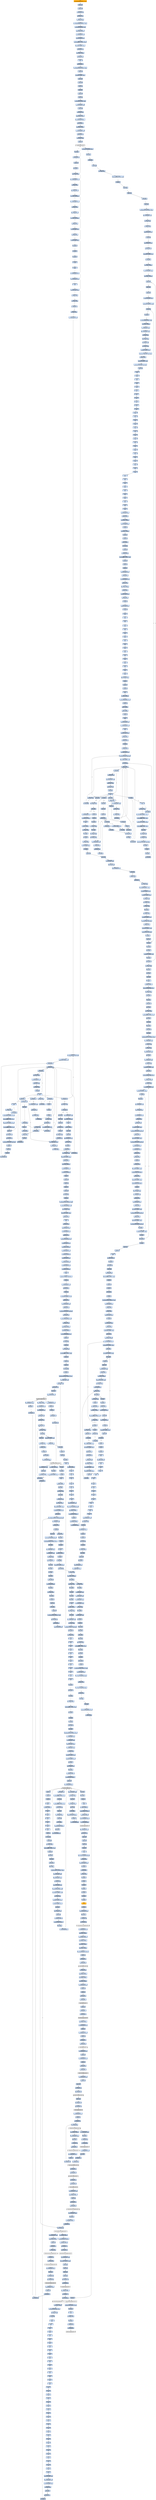 digraph G {
node[shape=rectangle,style=filled,fillcolor=lightsteelblue,color=lightsteelblue]
bgcolor="transparent"
a0x00401000movl_0x404858UINT32_eax[label="start\nmovl $0x404858<UINT32>, %eax",color="lightgrey",fillcolor="orange"];
a0x00401005pushl_eax[label="0x00401005\npushl %eax"];
a0x00401006pushl_fs_0[label="0x00401006\npushl %fs:0"];
a0x0040100dmovl_esp_fs_0[label="0x0040100d\nmovl %esp, %fs:0"];
a0x00401014xorl_eax_eax[label="0x00401014\nxorl %eax, %eax"];
a0x00401016movl_ecx_eax_[label="0x00401016\nmovl %ecx, (%eax)"];
a0x00404858movl_0xf04035ddUINT32_eax[label="0x00404858\nmovl $0xf04035dd<UINT32>, %eax"];
a0x0040485dleal_0x1000129eeax__ecx[label="0x0040485d\nleal 0x1000129e(%eax), %ecx"];
a0x00404863movl_eax_0x1ecx_[label="0x00404863\nmovl %eax, 0x1(%ecx)"];
a0x00404866movl_0x4esp__edx[label="0x00404866\nmovl 0x4(%esp), %edx"];
a0x0040486amovl_0xcedx__edx[label="0x0040486a\nmovl 0xc(%edx), %edx"];
a0x0040486dmovb_0xffffffe9UINT8_edx_[label="0x0040486d\nmovb $0xffffffe9<UINT8>, (%edx)"];
a0x00404870addl_0x5UINT8_edx[label="0x00404870\naddl $0x5<UINT8>, %edx"];
a0x00404873subl_edx_ecx[label="0x00404873\nsubl %edx, %ecx"];
a0x00404875movl_ecx__4edx_[label="0x00404875\nmovl %ecx, -4(%edx)"];
a0x00404878xorl_eax_eax[label="0x00404878\nxorl %eax, %eax"];
a0x0040487aret[label="0x0040487a\nret"];
a0x00401016jmp_0x0040487b[label="0x00401016\njmp 0x0040487b"];
a0x0040487bmovl_0xf04035ddUINT32_eax[label="0x0040487b\nmovl $0xf04035dd<UINT32>, %eax"];
a0x00404880popl_fs_0[label="0x00404880\npopl %fs:0"];
a0x00404887addl_0x4UINT8_esp[label="0x00404887\naddl $0x4<UINT8>, %esp"];
a0x0040488apushl_ebp[label="0x0040488a\npushl %ebp"];
a0x0040488bpushl_ebx[label="0x0040488b\npushl %ebx"];
a0x0040488cpushl_ecx[label="0x0040488c\npushl %ecx"];
a0x0040488dpushl_edi[label="0x0040488d\npushl %edi"];
a0x0040488epushl_esi[label="0x0040488e\npushl %esi"];
a0x0040488fpushl_edx[label="0x0040488f\npushl %edx"];
a0x00404890leal_0x10001257eax__ebx[label="0x00404890\nleal 0x10001257(%eax), %ebx"];
a0x00404896movl_0x18ebx__edx[label="0x00404896\nmovl 0x18(%ebx), %edx"];
a0x00404899pushl_edx[label="0x00404899\npushl %edx"];
a0x0040489amovl_eax_ebp[label="0x0040489a\nmovl %eax, %ebp"];
a0x0040489cpushl_0x40UINT8[label="0x0040489c\npushl $0x40<UINT8>"];
a0x0040489epushl_0x1000UINT32[label="0x0040489e\npushl $0x1000<UINT32>"];
a0x004048a3pushl_0x4ebx_[label="0x004048a3\npushl 0x4(%ebx)"];
a0x004048a6pushl_0x0UINT8[label="0x004048a6\npushl $0x0<UINT8>"];
a0x004048a8movl_0x10ebx__ecx[label="0x004048a8\nmovl 0x10(%ebx), %ecx"];
a0x004048abaddl_edx_ecx[label="0x004048ab\naddl %edx, %ecx"];
a0x004048admovl_ecx__eax[label="0x004048ad\nmovl (%ecx), %eax"];
a0x004048afcall_eax[label="0x004048af\ncall %eax"];
VirtualAlloc_kernel32_dll[label="VirtualAlloc@kernel32.dll",color="lightgrey",fillcolor="lightgrey"];
a0x004048b1popl_edx[label="0x004048b1\npopl %edx"];
a0x004048b2movl_eax_edi[label="0x004048b2\nmovl %eax, %edi"];
a0x004048b4pushl_eax[label="0x004048b4\npushl %eax"];
a0x004048b5pushl_edx[label="0x004048b5\npushl %edx"];
a0x004048b6movl_ebx__esi[label="0x004048b6\nmovl (%ebx), %esi"];
a0x004048b8movl_0x20ebx__eax[label="0x004048b8\nmovl 0x20(%ebx), %eax"];
a0x004048bbaddl_edx_eax[label="0x004048bb\naddl %edx, %eax"];
a0x004048bdmovl_eax__ecx[label="0x004048bd\nmovl (%eax), %ecx"];
a0x004048bfmovl_ecx_0x20ebx_[label="0x004048bf\nmovl %ecx, 0x20(%ebx)"];
a0x004048c2movl_0x1cebx__eax[label="0x004048c2\nmovl 0x1c(%ebx), %eax"];
a0x004048c5addl_edx_eax[label="0x004048c5\naddl %edx, %eax"];
a0x004048c7movl_eax__ecx[label="0x004048c7\nmovl (%eax), %ecx"];
a0x004048c9movl_ecx_0x1cebx_[label="0x004048c9\nmovl %ecx, 0x1c(%ebx)"];
a0x004048ccaddl_edx_esi[label="0x004048cc\naddl %edx, %esi"];
a0x004048cemovl_0xcebx__ecx[label="0x004048ce\nmovl 0xc(%ebx), %ecx"];
a0x004048d1addl_edx_ecx[label="0x004048d1\naddl %edx, %ecx"];
a0x004048d3leal_0x1cebx__eax[label="0x004048d3\nleal 0x1c(%ebx), %eax"];
a0x004048d6pushl_eax[label="0x004048d6\npushl %eax"];
a0x004048d7pushl_edi[label="0x004048d7\npushl %edi"];
a0x004048d8pushl_esi[label="0x004048d8\npushl %esi"];
a0x004048d9call_ecx[label="0x004048d9\ncall %ecx"];
a0x0040477bpusha_[label="0x0040477b\npusha "];
a0x0040477cmovl_0x24esp__esi[label="0x0040477c\nmovl 0x24(%esp), %esi"];
a0x00404780movl_0x28esp__edi[label="0x00404780\nmovl 0x28(%esp), %edi"];
a0x00404784cld_[label="0x00404784\ncld "];
a0x00404785lodsl_ds_esi__eax[label="0x00404785\nlodsl %ds:(%esi), %eax"];
a0x00404786xorl_ecx_ecx[label="0x00404786\nxorl %ecx, %ecx"];
a0x00404788testl_eax_eax[label="0x00404788\ntestl %eax, %eax"];
a0x0040478aje_0x0040479d[label="0x0040478a\nje 0x0040479d"];
a0x0040478cxorl_edx_edx[label="0x0040478c\nxorl %edx, %edx"];
a0x0040478eleal_eaxedi__ebx[label="0x0040478e\nleal (%eax,%edi), %ebx"];
a0x00404791movsb_ds_esi__es_edi_[label="0x00404791\nmovsb %ds:(%esi), %es:(%edi)"];
a0x00404792movb_0x3UINT8_cl[label="0x00404792\nmovb $0x3<UINT8>, %cl"];
a0x00404794call_0x0040480b[label="0x00404794\ncall 0x0040480b"];
a0x0040480baddl_edx_edx[label="0x0040480b\naddl %edx, %edx"];
a0x0040480djne_0x00404815[label="0x0040480d\njne 0x00404815"];
a0x0040480fxchgl_eax_edx[label="0x0040480f\nxchgl %eax, %edx"];
a0x00404810lodsl_ds_esi__eax[label="0x00404810\nlodsl %ds:(%esi), %eax"];
a0x00404811xchgl_eax_edx[label="0x00404811\nxchgl %eax, %edx"];
a0x00404812addl_edx_edx[label="0x00404812\naddl %edx, %edx"];
a0x00404814incl_edx[label="0x00404814\nincl %edx"];
a0x00404815ret[label="0x00404815\nret"];
a0x00404799jae_0x00404791[label="0x00404799\njae 0x00404791"];
a0x0040479bcmpl_ebx_edi[label="0x0040479b\ncmpl %ebx, %edi"];
a0x0040479djae_0x00404828[label="0x0040479d\njae 0x00404828"];
a0x004047a3pushl_ebx[label="0x004047a3\npushl %ebx"];
a0x004047a4pushl_ebp[label="0x004047a4\npushl %ebp"];
a0x004047a5pushl_edi[label="0x004047a5\npushl %edi"];
a0x004047a6xorl_ebx_ebx[label="0x004047a6\nxorl %ebx, %ebx"];
a0x004047a8incl_ebx[label="0x004047a8\nincl %ebx"];
a0x004047a9xorl_ebp_ebp[label="0x004047a9\nxorl %ebp, %ebp"];
a0x004047abmovl_ebx_eax[label="0x004047ab\nmovl %ebx, %eax"];
a0x004047adleal_ebpebx__edi[label="0x004047ad\nleal (%ebp,%ebx), %edi"];
a0x004047b1movl_ebx_ebp[label="0x004047b1\nmovl %ebx, %ebp"];
a0x004047b3movl_edi_ebx[label="0x004047b3\nmovl %edi, %ebx"];
a0x004047b5call_0x0040480b[label="0x004047b5\ncall 0x0040480b"];
a0x004047bajae_0x004047ad[label="0x004047ba\njae 0x004047ad"];
a0x004047bcleal_ebpedi__ebx[label="0x004047bc\nleal (%ebp,%edi), %ebx"];
a0x004047c0addl_edi_eax[label="0x004047c0\naddl %edi, %eax"];
a0x004047c2movl_edi_ebp[label="0x004047c2\nmovl %edi, %ebp"];
a0x004047c4call_0x0040480b[label="0x004047c4\ncall 0x0040480b"];
a0x004047c9jae_0x004047ad[label="0x004047c9\njae 0x004047ad"];
a0x004047cbpopl_edi[label="0x004047cb\npopl %edi"];
a0x004047ccpopl_ebp[label="0x004047cc\npopl %ebp"];
a0x004047cdpopl_ebx[label="0x004047cd\npopl %ebx"];
a0x004047cesubl_ecx_eax[label="0x004047ce\nsubl %ecx, %eax"];
a0x004047d0jae_0x004047db[label="0x004047d0\njae 0x004047db"];
a0x004047dbmovb_0x6UINT8_cl[label="0x004047db\nmovb $0x6<UINT8>, %cl"];
a0x004047ddcall_0x0040480b[label="0x004047dd\ncall 0x0040480b"];
a0x004047e2adcl_eax_eax[label="0x004047e2\nadcl %eax, %eax"];
a0x004047e4decl_ecx[label="0x004047e4\ndecl %ecx"];
a0x004047e5jne_0x004047dd[label="0x004047e5\njne 0x004047dd"];
a0x004047e7incl_eax[label="0x004047e7\nincl %eax"];
a0x004047e8call_0x00404816[label="0x004047e8\ncall 0x00404816"];
a0x00404816xorl_ecx_ecx[label="0x00404816\nxorl %ecx, %ecx"];
a0x00404818incl_ecx[label="0x00404818\nincl %ecx"];
a0x00404819call_0x0040480b[label="0x00404819\ncall 0x0040480b"];
a0x0040481eadcl_ecx_ecx[label="0x0040481e\nadcl %ecx, %ecx"];
a0x00404820call_0x0040480b[label="0x00404820\ncall 0x0040480b"];
a0x00404825jb_0x00404819[label="0x00404825\njb 0x00404819"];
a0x00404827ret[label="0x00404827\nret"];
a0x004047edmovl_eax_ebp[label="0x004047ed\nmovl %eax, %ebp"];
a0x004047efcmpl_0x8001UINT32_eax[label="0x004047ef\ncmpl $0x8001<UINT32>, %eax"];
a0x004047f4sbbl_0xffffffffUINT8_ecx[label="0x004047f4\nsbbl $0xffffffff<UINT8>, %ecx"];
a0x004047f7cmpl_0x781UINT32_eax[label="0x004047f7\ncmpl $0x781<UINT32>, %eax"];
a0x004047fcsbbl_0xffffffffUINT8_ecx[label="0x004047fc\nsbbl $0xffffffff<UINT8>, %ecx"];
a0x004047ffpushl_esi[label="0x004047ff\npushl %esi"];
a0x00404800movl_edi_esi[label="0x00404800\nmovl %edi, %esi"];
a0x00404802subl_eax_esi[label="0x00404802\nsubl %eax, %esi"];
a0x00404804repz_movsb_ds_esi__es_edi_[label="0x00404804\nrepz movsb %ds:(%esi), %es:(%edi)"];
a0x00404806popl_esi[label="0x00404806\npopl %esi"];
a0x00404807incl_ecx[label="0x00404807\nincl %ecx"];
a0x00404808incl_ecx[label="0x00404808\nincl %ecx"];
a0x00404809jmp_0x00404794[label="0x00404809\njmp 0x00404794"];
a0x004047d2movl_ebp_eax[label="0x004047d2\nmovl %ebp, %eax"];
a0x004047d4call_0x00404816[label="0x004047d4\ncall 0x00404816"];
a0x004047d9jmp_0x004047ff[label="0x004047d9\njmp 0x004047ff"];
a0x00404828subl_0x28esp__edi[label="0x00404828\nsubl 0x28(%esp), %edi"];
a0x0040482cmovl_edi_0x1cesp_[label="0x0040482c\nmovl %edi, 0x1c(%esp)"];
a0x00404830popa_[label="0x00404830\npopa "];
a0x00404831ret_0xcUINT16[label="0x00404831\nret $0xc<UINT16>"];
a0x004048dbpopl_edx[label="0x004048db\npopl %edx"];
a0x004048dcpopl_eax[label="0x004048dc\npopl %eax"];
a0x004048ddaddl_0x8ebx__eax[label="0x004048dd\naddl 0x8(%ebx), %eax"];
a0x004048e0movl_eax_edi[label="0x004048e0\nmovl %eax, %edi"];
a0x004048e2pushl_edx[label="0x004048e2\npushl %edx"];
a0x004048e3movl_eax_esi[label="0x004048e3\nmovl %eax, %esi"];
a0x004048e5movl__4esi__eax[label="0x004048e5\nmovl -4(%esi), %eax"];
a0x004048e8addl_0x4UINT8_eax[label="0x004048e8\naddl $0x4<UINT8>, %eax"];
a0x004048ebsubl_eax_esi[label="0x004048eb\nsubl %eax, %esi"];
a0x004048edmovl_edx_0x8esi_[label="0x004048ed\nmovl %edx, 0x8(%esi)"];
a0x004048f0movl_0xcebx__ecx[label="0x004048f0\nmovl 0xc(%ebx), %ecx"];
a0x004048f3movl_ecx_0x14esi_[label="0x004048f3\nmovl %ecx, 0x14(%esi)"];
a0x004048f6call_edi[label="0x004048f6\ncall %edi"];
a0x001e0188pushl_ebx[label="0x001e0188\npushl %ebx"];
a0x001e0189pushl_edi[label="0x001e0189\npushl %edi"];
a0x001e018apushl_esi[label="0x001e018a\npushl %esi"];
a0x001e018bpushl_ebp[label="0x001e018b\npushl %ebp"];
a0x001e018ccall_0x1e0191[label="0x001e018c\ncall 0x1e0191"];
a0x001e0191popl_ebp[label="0x001e0191\npopl %ebp"];
a0x001e0192subl_0x1000134cUINT32_ebp[label="0x001e0192\nsubl $0x1000134c<UINT32>, %ebp"];
a0x001e0198leal_0x10001343ebp__esi[label="0x001e0198\nleal 0x10001343(%ebp), %esi"];
a0x001e019emovl__4esi__eax[label="0x001e019e\nmovl -4(%esi), %eax"];
a0x001e01a1addl_0x4UINT8_eax[label="0x001e01a1\naddl $0x4<UINT8>, %eax"];
a0x001e01a4subl_eax_esi[label="0x001e01a4\nsubl %eax, %esi"];
a0x001e01a6cld_[label="0x001e01a6\ncld "];
a0x001e01a7movl_esi_ebx[label="0x001e01a7\nmovl %esi, %ebx"];
a0x001e01a9movl_0x8esi__edx[label="0x001e01a9\nmovl 0x8(%esi), %edx"];
a0x001e01acmovl_0x1cesi__esi[label="0x001e01ac\nmovl 0x1c(%esi), %esi"];
a0x001e01afaddl_edx_esi[label="0x001e01af\naddl %edx, %esi"];
a0x001e01b1leal_0x10002f2febp__edi[label="0x001e01b1\nleal 0x10002f2f(%ebp), %edi"];
a0x001e01b7lodsl_ds_esi__eax[label="0x001e01b7\nlodsl %ds:(%esi), %eax"];
a0x001e01b8stosl_eax_es_edi_[label="0x001e01b8\nstosl %eax, %es:(%edi)"];
a0x001e01b9lodsl_ds_esi__eax[label="0x001e01b9\nlodsl %ds:(%esi), %eax"];
a0x001e01bastosl_eax_es_edi_[label="0x001e01ba\nstosl %eax, %es:(%edi)"];
a0x001e01bblodsl_ds_esi__eax[label="0x001e01bb\nlodsl %ds:(%esi), %eax"];
a0x001e01bcstosl_eax_es_edi_[label="0x001e01bc\nstosl %eax, %es:(%edi)"];
a0x001e01bdlodsl_ds_esi__eax[label="0x001e01bd\nlodsl %ds:(%esi), %eax"];
a0x001e01bestosl_eax_es_edi_[label="0x001e01be\nstosl %eax, %es:(%edi)"];
a0x001e01bfnop_[label="0x001e01bf\nnop "];
a0x001e01c0cmpl_0x1UINT8_0x48ebx_[label="0x001e01c0\ncmpl $0x1<UINT8>, 0x48(%ebx)"];
a0x001e01c4je_0x1e01db[label="0x001e01c4\nje 0x1e01db"];
a0x001e01c6movl_0x44ebx__esi[label="0x001e01c6\nmovl 0x44(%ebx), %esi"];
a0x001e01c9testl_esi_esi[label="0x001e01c9\ntestl %esi, %esi"];
a0x001e01cbje_0x1e01db[label="0x001e01cb\nje 0x1e01db"];
a0x001e01cdmovl_0x23UINT32_ecx[label="0x001e01cd\nmovl $0x23<UINT32>, %ecx"];
a0x001e01d2addl_edx_esi[label="0x001e01d2\naddl %edx, %esi"];
a0x001e01d4movl_0x40ebx__edi[label="0x001e01d4\nmovl 0x40(%ebx), %edi"];
a0x001e01d7addl_edx_edi[label="0x001e01d7\naddl %edx, %edi"];
a0x001e01d9repz_movsb_ds_esi__es_edi_[label="0x001e01d9\nrepz movsb %ds:(%esi), %es:(%edi)"];
a0x001e01dbmovl_ebx_esi[label="0x001e01db\nmovl %ebx, %esi"];
a0x001e01ddleal_0x10002f1bebp__edi[label="0x001e01dd\nleal 0x10002f1b(%ebp), %edi"];
a0x001e01e3addl_ebp_edi_[label="0x001e01e3\naddl %ebp, (%edi)"];
a0x001e01e5addl_ebp_0x4edi_[label="0x001e01e5\naddl %ebp, 0x4(%edi)"];
a0x001e01e8addl_ebp_0x8edi_[label="0x001e01e8\naddl %ebp, 0x8(%edi)"];
a0x001e01ebleal_0x10002effebp__ecx[label="0x001e01eb\nleal 0x10002eff(%ebp), %ecx"];
a0x001e01f1pushl_ecx[label="0x001e01f1\npushl %ecx"];
a0x001e01f2call_0x1e033d[label="0x001e01f2\ncall 0x1e033d"];
a0x001e033dpushl_ebp[label="0x001e033d\npushl %ebp"];
a0x001e033emovl_esp_ebp[label="0x001e033e\nmovl %esp, %ebp"];
a0x001e0340addl_0xfffffffcUINT8_esp[label="0x001e0340\naddl $0xfffffffc<UINT8>, %esp"];
a0x001e0343pushl_ebx[label="0x001e0343\npushl %ebx"];
a0x001e0344pushl_edi[label="0x001e0344\npushl %edi"];
a0x001e0345pushl_esi[label="0x001e0345\npushl %esi"];
a0x001e0346call_0x1e034b[label="0x001e0346\ncall 0x1e034b"];
a0x001e034bpopl_ebx[label="0x001e034b\npopl %ebx"];
a0x001e034csubl_0x10001506UINT32_ebx[label="0x001e034c\nsubl $0x10001506<UINT32>, %ebx"];
a0x001e0352movl_0x8ebp__esi[label="0x001e0352\nmovl 0x8(%ebp), %esi"];
a0x001e0355movl_esi__ecx[label="0x001e0355\nmovl (%esi), %ecx"];
a0x001e0357addl_ebx_ecx[label="0x001e0357\naddl %ebx, %ecx"];
a0x001e0359pushl_ecx[label="0x001e0359\npushl %ecx"];
a0x001e035acall_0x10002f2febx_[label="0x001e035a\ncall 0x10002f2f(%ebx)"];
LoadLibraryA_kernel32_dll[label="LoadLibraryA@kernel32.dll",color="lightgrey",fillcolor="lightgrey"];
a0x001e0360movl_eax__4ebp_[label="0x001e0360\nmovl %eax, -4(%ebp)"];
a0x001e0363movl_0x4esi__edx[label="0x001e0363\nmovl 0x4(%esi), %edx"];
a0x001e0366movl_0x8esi__edi[label="0x001e0366\nmovl 0x8(%esi), %edi"];
a0x001e0369addl_ebx_edx[label="0x001e0369\naddl %ebx, %edx"];
a0x001e036baddl_ebx_edi[label="0x001e036b\naddl %ebx, %edi"];
a0x001e036dxorl_eax_eax[label="0x001e036d\nxorl %eax, %eax"];
a0x001e036faddl_edx__eax[label="0x001e036f\naddl (%edx), %eax"];
a0x001e0371je_0x1e0389[label="0x001e0371\nje 0x1e0389"];
a0x001e0373pushl_edx[label="0x001e0373\npushl %edx"];
a0x001e0374movl_edx__eax[label="0x001e0374\nmovl (%edx), %eax"];
a0x001e0376addl_ebx_eax[label="0x001e0376\naddl %ebx, %eax"];
a0x001e0378pushl_eax[label="0x001e0378\npushl %eax"];
a0x001e0379pushl__4ebp_[label="0x001e0379\npushl -4(%ebp)"];
a0x001e037ccall_0x10002f33ebx_[label="0x001e037c\ncall 0x10002f33(%ebx)"];
GetProcAddress_kernel32_dll[label="GetProcAddress@kernel32.dll",color="lightgrey",fillcolor="lightgrey"];
a0x001e0382stosl_eax_es_edi_[label="0x001e0382\nstosl %eax, %es:(%edi)"];
a0x001e0383popl_edx[label="0x001e0383\npopl %edx"];
a0x001e0384addl_0x4UINT8_edx[label="0x001e0384\naddl $0x4<UINT8>, %edx"];
a0x001e0387jmp_0x1e036d[label="0x001e0387\njmp 0x1e036d"];
a0x001e0389addl_0xcUINT8_esi[label="0x001e0389\naddl $0xc<UINT8>, %esi"];
a0x001e038caddl_esi__eax[label="0x001e038c\naddl (%esi), %eax"];
a0x001e038ejne_0x1e0355[label="0x001e038e\njne 0x1e0355"];
a0x001e0390popl_esi[label="0x001e0390\npopl %esi"];
a0x001e0391popl_edi[label="0x001e0391\npopl %edi"];
a0x001e0392popl_ebx[label="0x001e0392\npopl %ebx"];
a0x001e0393leave_[label="0x001e0393\nleave "];
a0x001e0394ret_0x4UINT16[label="0x001e0394\nret $0x4<UINT16>"];
a0x001e01f7nop_[label="0x001e01f7\nnop "];
a0x001e01f8nop_[label="0x001e01f8\nnop "];
a0x001e01f9nop_[label="0x001e01f9\nnop "];
a0x001e01fanop_[label="0x001e01fa\nnop "];
a0x001e01fbnop_[label="0x001e01fb\nnop "];
a0x001e01fcnop_[label="0x001e01fc\nnop "];
a0x001e01fdnop_[label="0x001e01fd\nnop "];
a0x001e01fenop_[label="0x001e01fe\nnop "];
a0x001e01ffmovl_0x2cesi__ecx[label="0x001e01ff\nmovl 0x2c(%esi), %ecx"];
a0x001e0202movl_ecx_0x10002f2bebp_[label="0x001e0202\nmovl %ecx, 0x10002f2b(%ebp)"];
a0x001e0208pushl_0x4UINT8[label="0x001e0208\npushl $0x4<UINT8>"];
a0x001e020apushl_0x1000UINT32[label="0x001e020a\npushl $0x1000<UINT32>"];
a0x001e020fpushl_ecx[label="0x001e020f\npushl %ecx"];
a0x001e0210pushl_0x0UINT8[label="0x001e0210\npushl $0x0<UINT8>"];
a0x001e0212call_0x10002f37ebp_[label="0x001e0212\ncall 0x10002f37(%ebp)"];
a0x001e0218movl_eax_0x10002f27ebp_[label="0x001e0218\nmovl %eax, 0x10002f27(%ebp)"];
a0x001e021epushl_esi[label="0x001e021e\npushl %esi"];
a0x001e021fcall_0x1e061a[label="0x001e021f\ncall 0x1e061a"];
a0x001e061apushl_ebp[label="0x001e061a\npushl %ebp"];
a0x001e061bmovl_esp_ebp[label="0x001e061b\nmovl %esp, %ebp"];
a0x001e061daddl_0xffffffe8UINT8_esp[label="0x001e061d\naddl $0xffffffe8<UINT8>, %esp"];
a0x001e0620pushl_ebx[label="0x001e0620\npushl %ebx"];
a0x001e0621pushl_edi[label="0x001e0621\npushl %edi"];
a0x001e0622pushl_esi[label="0x001e0622\npushl %esi"];
a0x001e0623call_0x1e0628[label="0x001e0623\ncall 0x1e0628"];
a0x001e0628popl_ebx[label="0x001e0628\npopl %ebx"];
a0x001e0629subl_0x100017e3UINT32_ebx[label="0x001e0629\nsubl $0x100017e3<UINT32>, %ebx"];
a0x001e062fmovl_0x8ebp__esi[label="0x001e062f\nmovl 0x8(%ebp), %esi"];
a0x001e0632xorl_eax_eax[label="0x001e0632\nxorl %eax, %eax"];
a0x001e0634xorl_ecx_ecx[label="0x001e0634\nxorl %ecx, %ecx"];
a0x001e0636addl_0x3cesi__ecx[label="0x001e0636\naddl 0x3c(%esi), %ecx"];
a0x001e0639je_0x1e0645[label="0x001e0639\nje 0x1e0645"];
a0x001e063bmovl_0x8esi__edx[label="0x001e063b\nmovl 0x8(%esi), %edx"];
a0x001e063emovl_esi_edi[label="0x001e063e\nmovl %esi, %edi"];
a0x001e0640addl_0x50UINT8_esi[label="0x001e0640\naddl $0x50<UINT8>, %esi"];
a0x001e0643jmp_0x1e064c[label="0x001e0643\njmp 0x1e064c"];
a0x001e064cmovl_eax__4ebp_[label="0x001e064c\nmovl %eax, -4(%ebp)"];
a0x001e064fmovzwl_0x2edi__eax[label="0x001e064f\nmovzwl 0x2(%edi), %eax"];
a0x001e0653movl_eax__16ebp_[label="0x001e0653\nmovl %eax, -16(%ebp)"];
a0x001e0656pushl_ecx[label="0x001e0656\npushl %ecx"];
a0x001e0657pushl_edx[label="0x001e0657\npushl %edx"];
a0x001e0658pushl_esi[label="0x001e0658\npushl %esi"];
a0x001e0659movzwl_0x10esi__eax[label="0x001e0659\nmovzwl 0x10(%esi), %eax"];
a0x001e065dtestl_0x10UINT32_eax[label="0x001e065d\ntestl $0x10<UINT32>, %eax"];
a0x001e0662je_0x1e073e[label="0x001e0662\nje 0x1e073e"];
a0x001e073epopl_esi[label="0x001e073e\npopl %esi"];
a0x001e073fpopl_edx[label="0x001e073f\npopl %edx"];
a0x001e0740popl_ecx[label="0x001e0740\npopl %ecx"];
a0x001e0741addl_0x1cUINT8_esi[label="0x001e0741\naddl $0x1c<UINT8>, %esi"];
a0x001e0744decl_ecx[label="0x001e0744\ndecl %ecx"];
a0x001e0745jne_0x1e0656[label="0x001e0745\njne 0x1e0656"];
a0x001e0668pushl_esi[label="0x001e0668\npushl %esi"];
a0x001e0669movl_0x10002f27ebx__edi[label="0x001e0669\nmovl 0x10002f27(%ebx), %edi"];
a0x001e066fmovl_edi__20ebp_[label="0x001e066f\nmovl %edi, -20(%ebp)"];
a0x001e0672movl_0x8esi__ecx[label="0x001e0672\nmovl 0x8(%esi), %ecx"];
a0x001e0675movl_0x14esi__eax[label="0x001e0675\nmovl 0x14(%esi), %eax"];
a0x001e0678subl_eax_ecx[label="0x001e0678\nsubl %eax, %ecx"];
a0x001e067amovl_esi__esi[label="0x001e067a\nmovl (%esi), %esi"];
a0x001e067caddl_edx_esi[label="0x001e067c\naddl %edx, %esi"];
a0x001e067emovl_ecx_eax[label="0x001e067e\nmovl %ecx, %eax"];
a0x001e0680sarl_0x2UINT8_ecx[label="0x001e0680\nsarl $0x2<UINT8>, %ecx"];
a0x001e0683repz_movsl_ds_esi__es_edi_[label="0x001e0683\nrepz movsl %ds:(%esi), %es:(%edi)"];
a0x001e0685addl_eax_ecx[label="0x001e0685\naddl %eax, %ecx"];
a0x001e0687andl_0x3UINT8_ecx[label="0x001e0687\nandl $0x3<UINT8>, %ecx"];
a0x001e068arepz_movsb_ds_esi__es_edi_[label="0x001e068a\nrepz movsb %ds:(%esi), %es:(%edi)"];
a0x001e068cpopl_esi[label="0x001e068c\npopl %esi"];
a0x001e068dnop_[label="0x001e068d\nnop "];
a0x001e068enop_[label="0x001e068e\nnop "];
a0x001e068fnop_[label="0x001e068f\nnop "];
a0x001e0690nop_[label="0x001e0690\nnop "];
a0x001e0691nop_[label="0x001e0691\nnop "];
a0x001e0692nop_[label="0x001e0692\nnop "];
a0x001e0693nop_[label="0x001e0693\nnop "];
a0x001e0694nop_[label="0x001e0694\nnop "];
a0x001e0695nop_[label="0x001e0695\nnop "];
a0x001e0696nop_[label="0x001e0696\nnop "];
a0x001e0697nop_[label="0x001e0697\nnop "];
a0x001e0698nop_[label="0x001e0698\nnop "];
a0x001e0699nop_[label="0x001e0699\nnop "];
a0x001e069anop_[label="0x001e069a\nnop "];
a0x001e069bnop_[label="0x001e069b\nnop "];
a0x001e069cnop_[label="0x001e069c\nnop "];
a0x001e069dnop_[label="0x001e069d\nnop "];
a0x001e069enop_[label="0x001e069e\nnop "];
a0x001e069fnop_[label="0x001e069f\nnop "];
a0x001e06a0nop_[label="0x001e06a0\nnop "];
a0x001e06a1nop_[label="0x001e06a1\nnop "];
a0x001e06a2nop_[label="0x001e06a2\nnop "];
a0x001e06a3nop_[label="0x001e06a3\nnop "];
a0x001e06a4nop_[label="0x001e06a4\nnop "];
a0x001e06a5nop_[label="0x001e06a5\nnop "];
a0x001e06a6nop_[label="0x001e06a6\nnop "];
a0x001e06a7nop_[label="0x001e06a7\nnop "];
a0x001e06a8nop_[label="0x001e06a8\nnop "];
a0x001e06a9nop_[label="0x001e06a9\nnop "];
a0x001e06aanop_[label="0x001e06aa\nnop "];
a0x001e06abnop_[label="0x001e06ab\nnop "];
a0x001e06acnop_[label="0x001e06ac\nnop "];
a0x001e06adnop_[label="0x001e06ad\nnop "];
a0x001e06aenop_[label="0x001e06ae\nnop "];
a0x001e06afnop_[label="0x001e06af\nnop "];
a0x001e06b0nop_[label="0x001e06b0\nnop "];
a0x001e06b1nop_[label="0x001e06b1\nnop "];
a0x001e06b2nop_[label="0x001e06b2\nnop "];
a0x001e06b3movl_0x4esi__eax[label="0x001e06b3\nmovl 0x4(%esi), %eax"];
a0x001e06b6addl_edx_eax[label="0x001e06b6\naddl %edx, %eax"];
a0x001e06b8movl_eax__24ebp_[label="0x001e06b8\nmovl %eax, -24(%ebp)"];
a0x001e06bbmovl__16ebp__eax[label="0x001e06bb\nmovl -16(%ebp), %eax"];
a0x001e06bedecl_eax[label="0x001e06be\ndecl %eax"];
a0x001e06bfmovl_eax__12ebp_[label="0x001e06bf\nmovl %eax, -12(%ebp)"];
a0x001e06c2pushl_edx[label="0x001e06c2\npushl %edx"];
a0x001e06c3pushl_eax[label="0x001e06c3\npushl %eax"];
a0x001e06c4pushl_0x8ebp_[label="0x001e06c4\npushl 0x8(%ebp)"];
a0x001e06c7call_0x1e0a08[label="0x001e06c7\ncall 0x1e0a08"];
a0x001e0a08pushl_ebp[label="0x001e0a08\npushl %ebp"];
a0x001e0a09movl_esp_ebp[label="0x001e0a09\nmovl %esp, %ebp"];
a0x001e0a0baddl_0xfffffffcUINT8_esp[label="0x001e0a0b\naddl $0xfffffffc<UINT8>, %esp"];
a0x001e0a0epushl_ebx[label="0x001e0a0e\npushl %ebx"];
a0x001e0a0fpushl_edi[label="0x001e0a0f\npushl %edi"];
a0x001e0a10pushl_esi[label="0x001e0a10\npushl %esi"];
a0x001e0a11movl_0x8ebp__ebx[label="0x001e0a11\nmovl 0x8(%ebp), %ebx"];
a0x001e0a14movl_ebx_esi[label="0x001e0a14\nmovl %ebx, %esi"];
a0x001e0a16movl_0x30ebx__ecx[label="0x001e0a16\nmovl 0x30(%ebx), %ecx"];
a0x001e0a19subl_ecx_esi[label="0x001e0a19\nsubl %ecx, %esi"];
a0x001e0a1bmovl_esi__4ebp_[label="0x001e0a1b\nmovl %esi, -4(%ebp)"];
a0x001e0a1exorl_ecx_ecx[label="0x001e0a1e\nxorl %ecx, %ecx"];
a0x001e0a20lodsl_ds_esi__eax[label="0x001e0a20\nlodsl %ds:(%esi), %eax"];
a0x001e0a21testl_eax_eax[label="0x001e0a21\ntestl %eax, %eax"];
a0x001e0a23je_0x1e0a41[label="0x001e0a23\nje 0x1e0a41"];
a0x001e0a25cmpl_0xcebp__ecx[label="0x001e0a25\ncmpl 0xc(%ebp), %ecx"];
a0x001e0a28je_0x1e0a2d[label="0x001e0a28\nje 0x1e0a2d"];
a0x001e0a2dnop_[label="0x001e0a2d\nnop "];
a0x001e0a2enop_[label="0x001e0a2e\nnop "];
a0x001e0a2fnop_[label="0x001e0a2f\nnop "];
a0x001e0a30nop_[label="0x001e0a30\nnop "];
a0x001e0a31nop_[label="0x001e0a31\nnop "];
a0x001e0a32nop_[label="0x001e0a32\nnop "];
a0x001e0a33nop_[label="0x001e0a33\nnop "];
a0x001e0a34nop_[label="0x001e0a34\nnop "];
a0x001e0a35nop_[label="0x001e0a35\nnop "];
a0x001e0a36nop_[label="0x001e0a36\nnop "];
a0x001e0a37nop_[label="0x001e0a37\nnop "];
a0x001e0a38nop_[label="0x001e0a38\nnop "];
a0x001e0a39nop_[label="0x001e0a39\nnop "];
a0x001e0a3anop_[label="0x001e0a3a\nnop "];
a0x001e0a3bnop_[label="0x001e0a3b\nnop "];
a0x001e0a3cnop_[label="0x001e0a3c\nnop "];
a0x001e0a3dnop_[label="0x001e0a3d\nnop "];
a0x001e0a3eaddl__4ebp__eax[label="0x001e0a3e\naddl -4(%ebp), %eax"];
a0x001e0a41popl_esi[label="0x001e0a41\npopl %esi"];
a0x001e0a42popl_edi[label="0x001e0a42\npopl %edi"];
a0x001e0a43popl_ebx[label="0x001e0a43\npopl %ebx"];
a0x001e0a44leave_[label="0x001e0a44\nleave "];
a0x001e0a45ret_0x8UINT16[label="0x001e0a45\nret $0x8<UINT16>"];
a0x001e06ccleal_0x10002f2febx__ecx[label="0x001e06cc\nleal 0x10002f2f(%ebx), %ecx"];
a0x001e06d2pushl_ecx[label="0x001e06d2\npushl %ecx"];
a0x001e06d3pushl__24ebp_[label="0x001e06d3\npushl -24(%ebp)"];
a0x001e06d6pushl__20ebp_[label="0x001e06d6\npushl -20(%ebp)"];
a0x001e06d9call_eax[label="0x001e06d9\ncall %eax"];
a0x001e0008pusha_[label="0x001e0008\npusha "];
a0x001e0009movl_0x24esp__esi[label="0x001e0009\nmovl 0x24(%esp), %esi"];
a0x001e000dmovl_0x28esp__edi[label="0x001e000d\nmovl 0x28(%esp), %edi"];
a0x001e0011cld_[label="0x001e0011\ncld "];
a0x001e0012lodsl_ds_esi__eax[label="0x001e0012\nlodsl %ds:(%esi), %eax"];
a0x001e0013xorl_ecx_ecx[label="0x001e0013\nxorl %ecx, %ecx"];
a0x001e0015testl_eax_eax[label="0x001e0015\ntestl %eax, %eax"];
a0x001e0017je_0x1e002a[label="0x001e0017\nje 0x1e002a"];
a0x001e0019xorl_edx_edx[label="0x001e0019\nxorl %edx, %edx"];
a0x001e001bleal_eaxedi__ebx[label="0x001e001b\nleal (%eax,%edi), %ebx"];
a0x001e001emovsb_ds_esi__es_edi_[label="0x001e001e\nmovsb %ds:(%esi), %es:(%edi)"];
a0x001e001fmovb_0x3UINT8_cl[label="0x001e001f\nmovb $0x3<UINT8>, %cl"];
a0x001e0021call_0x1e0098[label="0x001e0021\ncall 0x1e0098"];
a0x001e0098addl_edx_edx[label="0x001e0098\naddl %edx, %edx"];
a0x001e009ajne_0x1e00a2[label="0x001e009a\njne 0x1e00a2"];
a0x001e009cxchgl_eax_edx[label="0x001e009c\nxchgl %eax, %edx"];
a0x001e009dlodsl_ds_esi__eax[label="0x001e009d\nlodsl %ds:(%esi), %eax"];
a0x001e009exchgl_eax_edx[label="0x001e009e\nxchgl %eax, %edx"];
a0x001e009faddl_edx_edx[label="0x001e009f\naddl %edx, %edx"];
a0x001e00a1incl_edx[label="0x001e00a1\nincl %edx"];
a0x001e00a2ret[label="0x001e00a2\nret"];
a0x001e0026jae_0x1e001e[label="0x001e0026\njae 0x1e001e"];
a0x001e0028cmpl_ebx_edi[label="0x001e0028\ncmpl %ebx, %edi"];
a0x001e002ajae_0x1e00b5[label="0x001e002a\njae 0x1e00b5"];
a0x001e0030pushl_ebx[label="0x001e0030\npushl %ebx"];
a0x001e0031pushl_ebp[label="0x001e0031\npushl %ebp"];
a0x001e0032pushl_edi[label="0x001e0032\npushl %edi"];
a0x001e0033xorl_ebx_ebx[label="0x001e0033\nxorl %ebx, %ebx"];
a0x001e0035incl_ebx[label="0x001e0035\nincl %ebx"];
a0x001e0036xorl_ebp_ebp[label="0x001e0036\nxorl %ebp, %ebp"];
a0x001e0038movl_ebx_eax[label="0x001e0038\nmovl %ebx, %eax"];
a0x001e003aleal_ebpebx__edi[label="0x001e003a\nleal (%ebp,%ebx), %edi"];
a0x001e003emovl_ebx_ebp[label="0x001e003e\nmovl %ebx, %ebp"];
a0x001e0040movl_edi_ebx[label="0x001e0040\nmovl %edi, %ebx"];
a0x001e0042call_0x1e0098[label="0x001e0042\ncall 0x1e0098"];
a0x001e0047jae_0x1e003a[label="0x001e0047\njae 0x1e003a"];
a0x001e0049leal_ebpedi__ebx[label="0x001e0049\nleal (%ebp,%edi), %ebx"];
a0x001e004daddl_edi_eax[label="0x001e004d\naddl %edi, %eax"];
a0x001e004fmovl_edi_ebp[label="0x001e004f\nmovl %edi, %ebp"];
a0x001e0051call_0x1e0098[label="0x001e0051\ncall 0x1e0098"];
a0x001e0056jae_0x1e003a[label="0x001e0056\njae 0x1e003a"];
a0x001e0058popl_edi[label="0x001e0058\npopl %edi"];
a0x001e0059popl_ebp[label="0x001e0059\npopl %ebp"];
a0x001e005apopl_ebx[label="0x001e005a\npopl %ebx"];
a0x001e005bsubl_ecx_eax[label="0x001e005b\nsubl %ecx, %eax"];
a0x001e005djae_0x1e0068[label="0x001e005d\njae 0x1e0068"];
a0x001e0068movb_0x6UINT8_cl[label="0x001e0068\nmovb $0x6<UINT8>, %cl"];
a0x001e006acall_0x1e0098[label="0x001e006a\ncall 0x1e0098"];
a0x001e006fadcl_eax_eax[label="0x001e006f\nadcl %eax, %eax"];
a0x001e0071decl_ecx[label="0x001e0071\ndecl %ecx"];
a0x001e0072jne_0x1e006a[label="0x001e0072\njne 0x1e006a"];
a0x001e0074incl_eax[label="0x001e0074\nincl %eax"];
a0x001e0075call_0x1e00a3[label="0x001e0075\ncall 0x1e00a3"];
a0x001e00a3xorl_ecx_ecx[label="0x001e00a3\nxorl %ecx, %ecx"];
a0x001e00a5incl_ecx[label="0x001e00a5\nincl %ecx"];
a0x001e00a6call_0x1e0098[label="0x001e00a6\ncall 0x1e0098"];
a0x001e00abadcl_ecx_ecx[label="0x001e00ab\nadcl %ecx, %ecx"];
a0x001e00adcall_0x1e0098[label="0x001e00ad\ncall 0x1e0098"];
a0x001e00b2jb_0x1e00a6[label="0x001e00b2\njb 0x1e00a6"];
a0x001e00b4ret[label="0x001e00b4\nret"];
a0x001e007amovl_eax_ebp[label="0x001e007a\nmovl %eax, %ebp"];
a0x001e007ccmpl_0x8001UINT32_eax[label="0x001e007c\ncmpl $0x8001<UINT32>, %eax"];
a0x001e0081sbbl_0xffffffffUINT8_ecx[label="0x001e0081\nsbbl $0xffffffff<UINT8>, %ecx"];
a0x001e0084cmpl_0x781UINT32_eax[label="0x001e0084\ncmpl $0x781<UINT32>, %eax"];
a0x001e0089sbbl_0xffffffffUINT8_ecx[label="0x001e0089\nsbbl $0xffffffff<UINT8>, %ecx"];
a0x001e008cpushl_esi[label="0x001e008c\npushl %esi"];
a0x001e008dmovl_edi_esi[label="0x001e008d\nmovl %edi, %esi"];
a0x001e008fsubl_eax_esi[label="0x001e008f\nsubl %eax, %esi"];
a0x001e0091repz_movsb_ds_esi__es_edi_[label="0x001e0091\nrepz movsb %ds:(%esi), %es:(%edi)"];
a0x001e0093popl_esi[label="0x001e0093\npopl %esi"];
a0x001e0094incl_ecx[label="0x001e0094\nincl %ecx"];
a0x001e0095incl_ecx[label="0x001e0095\nincl %ecx"];
a0x001e0096jmp_0x1e0021[label="0x001e0096\njmp 0x1e0021"];
a0x001e005fmovl_ebp_eax[label="0x001e005f\nmovl %ebp, %eax"];
a0x001e0061call_0x1e00a3[label="0x001e0061\ncall 0x1e00a3"];
a0x001e0066jmp_0x1e008c[label="0x001e0066\njmp 0x1e008c"];
a0x001e00b5subl_0x28esp__edi[label="0x001e00b5\nsubl 0x28(%esp), %edi"];
a0x001e00b9movl_edi_0x1cesp_[label="0x001e00b9\nmovl %edi, 0x1c(%esp)"];
a0x001e00bdpopa_[label="0x001e00bd\npopa "];
a0x001e00beret_0xcUINT16[label="0x001e00be\nret $0xc<UINT16>"];
a0x001e06dbmovl_eax_ecx[label="0x001e06db\nmovl %eax, %ecx"];
a0x001e06ddincl_eax[label="0x001e06dd\nincl %eax"];
a0x001e06deje_0x1e0754[label="0x001e06de\nje 0x1e0754"];
a0x001e06e0xorl_eax_eax[label="0x001e06e0\nxorl %eax, %eax"];
a0x001e06e2addl__12ebp__eax[label="0x001e06e2\naddl -12(%ebp), %eax"];
a0x001e06e5je_0x1e06f9[label="0x001e06e5\nje 0x1e06f9"];
a0x001e06f9popl_edx[label="0x001e06f9\npopl %edx"];
a0x001e06fapushl_esi[label="0x001e06fa\npushl %esi"];
a0x001e06fbmovl_0x4esi__edi[label="0x001e06fb\nmovl 0x4(%esi), %edi"];
a0x001e06feaddl_edx_edi[label="0x001e06fe\naddl %edx, %edi"];
a0x001e0700cmpl__24ebp__edi[label="0x001e0700\ncmpl -24(%ebp), %edi"];
a0x001e0703jne_0x1e0709[label="0x001e0703\njne 0x1e0709"];
a0x001e0705addl_ecx_edi[label="0x001e0705\naddl %ecx, %edi"];
a0x001e0707jmp_0x1e071a[label="0x001e0707\njmp 0x1e071a"];
a0x001e071amovl_edi_eax[label="0x001e071a\nmovl %edi, %eax"];
a0x001e071caddl_0xfffUINT32_eax[label="0x001e071c\naddl $0xfff<UINT32>, %eax"];
a0x001e0721shrl_0xcUINT8_eax[label="0x001e0721\nshrl $0xc<UINT8>, %eax"];
a0x001e0724shll_0xcUINT8_eax[label="0x001e0724\nshll $0xc<UINT8>, %eax"];
a0x001e0727subl_edi_eax[label="0x001e0727\nsubl %edi, %eax"];
a0x001e0729movl_eax_ecx[label="0x001e0729\nmovl %eax, %ecx"];
a0x001e072bxorl_eax_eax[label="0x001e072b\nxorl %eax, %eax"];
a0x001e072dpushl_edx[label="0x001e072d\npushl %edx"];
a0x001e072emovl_ecx_edx[label="0x001e072e\nmovl %ecx, %edx"];
a0x001e0730sarl_0x2UINT8_ecx[label="0x001e0730\nsarl $0x2<UINT8>, %ecx"];
a0x001e0733repz_stosl_eax_es_edi_[label="0x001e0733\nrepz stosl %eax, %es:(%edi)"];
a0x001e0735addl_edx_ecx[label="0x001e0735\naddl %edx, %ecx"];
a0x001e0737andl_0x3UINT8_ecx[label="0x001e0737\nandl $0x3<UINT8>, %ecx"];
a0x001e073arepz_stosb_al_es_edi_[label="0x001e073a\nrepz stosb %al, %es:(%edi)"];
a0x001e073cpopl_edx[label="0x001e073c\npopl %edx"];
a0x001e073dpopl_esi[label="0x001e073d\npopl %esi"];
a0x001e074bxorl_eax_eax[label="0x001e074b\nxorl %eax, %eax"];
a0x001e074dpopl_esi[label="0x001e074d\npopl %esi"];
a0x001e074epopl_edi[label="0x001e074e\npopl %edi"];
a0x001e074fpopl_ebx[label="0x001e074f\npopl %ebx"];
a0x001e0750leave_[label="0x001e0750\nleave "];
a0x001e0751ret_0x4UINT16[label="0x001e0751\nret $0x4<UINT16>"];
a0x001e0224leal_0x10002dbdebp__ecx[label="0x001e0224\nleal 0x10002dbd(%ebp), %ecx"];
a0x001e022atestl_eax_eax[label="0x001e022a\ntestl %eax, %eax"];
a0x001e022cjne_0x1e02c6[label="0x001e022c\njne 0x1e02c6"];
a0x001e0232pushl_esi[label="0x001e0232\npushl %esi"];
a0x001e0233call_0x1e0578[label="0x001e0233\ncall 0x1e0578"];
a0x001e0578pushl_ebp[label="0x001e0578\npushl %ebp"];
a0x001e0579movl_esp_ebp[label="0x001e0579\nmovl %esp, %ebp"];
a0x001e057baddl_0xffffffe8UINT8_esp[label="0x001e057b\naddl $0xffffffe8<UINT8>, %esp"];
a0x001e057epushl_ebx[label="0x001e057e\npushl %ebx"];
a0x001e057fpushl_edi[label="0x001e057f\npushl %edi"];
a0x001e0580pushl_esi[label="0x001e0580\npushl %esi"];
a0x001e0581call_0x1e0586[label="0x001e0581\ncall 0x1e0586"];
a0x001e0586popl_ebx[label="0x001e0586\npopl %ebx"];
a0x001e0587subl_0x10001741UINT32_ebx[label="0x001e0587\nsubl $0x10001741<UINT32>, %ebx"];
a0x001e058dmovl_0x8ebp__esi[label="0x001e058d\nmovl 0x8(%ebp), %esi"];
a0x001e0590xorl_eax_eax[label="0x001e0590\nxorl %eax, %eax"];
a0x001e0592xorl_ecx_ecx[label="0x001e0592\nxorl %ecx, %ecx"];
a0x001e0594addl_0x3cesi__ecx[label="0x001e0594\naddl 0x3c(%esi), %ecx"];
a0x001e0597je_0x1e05a3[label="0x001e0597\nje 0x1e05a3"];
a0x001e0599movl_0x8esi__edx[label="0x001e0599\nmovl 0x8(%esi), %edx"];
a0x001e059cmovl_esi_edi[label="0x001e059c\nmovl %esi, %edi"];
a0x001e059eaddl_0x50UINT8_esi[label="0x001e059e\naddl $0x50<UINT8>, %esi"];
a0x001e05a1jmp_0x1e05aa[label="0x001e05a1\njmp 0x1e05aa"];
a0x001e05aamovl_0x10002f27ebx__eax[label="0x001e05aa\nmovl 0x10002f27(%ebx), %eax"];
a0x001e05b0movl_eax__4ebp_[label="0x001e05b0\nmovl %eax, -4(%ebp)"];
a0x001e05b3movl_esi_ebx[label="0x001e05b3\nmovl %esi, %ebx"];
a0x001e05b5movzwl_0x10ebx__eax[label="0x001e05b5\nmovzwl 0x10(%ebx), %eax"];
a0x001e05b9testl_0x2UINT32_eax[label="0x001e05b9\ntestl $0x2<UINT32>, %eax"];
a0x001e05beje_0x1e060d[label="0x001e05be\nje 0x1e060d"];
a0x001e05c0pushl_ecx[label="0x001e05c0\npushl %ecx"];
a0x001e05c1movl_0x4ebx__esi[label="0x001e05c1\nmovl 0x4(%ebx), %esi"];
a0x001e05c4movl__4ebp__edi[label="0x001e05c4\nmovl -4(%ebp), %edi"];
a0x001e05c7movl_0x8ebx__ecx[label="0x001e05c7\nmovl 0x8(%ebx), %ecx"];
a0x001e05caaddl_edx_esi[label="0x001e05ca\naddl %edx, %esi"];
a0x001e05ccmovl_ecx_eax[label="0x001e05cc\nmovl %ecx, %eax"];
a0x001e05cesarl_0x2UINT8_ecx[label="0x001e05ce\nsarl $0x2<UINT8>, %ecx"];
a0x001e05d1repz_movsl_ds_esi__es_edi_[label="0x001e05d1\nrepz movsl %ds:(%esi), %es:(%edi)"];
a0x001e05d3addl_eax_ecx[label="0x001e05d3\naddl %eax, %ecx"];
a0x001e05d5andl_0x3UINT8_ecx[label="0x001e05d5\nandl $0x3<UINT8>, %ecx"];
a0x001e05d8repz_movsb_ds_esi__es_edi_[label="0x001e05d8\nrepz movsb %ds:(%esi), %es:(%edi)"];
a0x001e05damovl_0x4ebx__edi[label="0x001e05da\nmovl 0x4(%ebx), %edi"];
a0x001e05ddmovl_0x8ebx__ecx[label="0x001e05dd\nmovl 0x8(%ebx), %ecx"];
a0x001e05e0addl_edx_edi[label="0x001e05e0\naddl %edx, %edi"];
a0x001e05e2xorl_eax_eax[label="0x001e05e2\nxorl %eax, %eax"];
a0x001e05e4pushl_edx[label="0x001e05e4\npushl %edx"];
a0x001e05e5movl_ecx_edx[label="0x001e05e5\nmovl %ecx, %edx"];
a0x001e05e7sarl_0x2UINT8_ecx[label="0x001e05e7\nsarl $0x2<UINT8>, %ecx"];
a0x001e05earepz_stosl_eax_es_edi_[label="0x001e05ea\nrepz stosl %eax, %es:(%edi)"];
a0x001e05ecaddl_edx_ecx[label="0x001e05ec\naddl %edx, %ecx"];
a0x001e05eeandl_0x3UINT8_ecx[label="0x001e05ee\nandl $0x3<UINT8>, %ecx"];
a0x001e05f1repz_stosb_al_es_edi_[label="0x001e05f1\nrepz stosb %al, %es:(%edi)"];
a0x001e05f3popl_edx[label="0x001e05f3\npopl %edx"];
a0x001e05f4movl__4ebp__esi[label="0x001e05f4\nmovl -4(%ebp), %esi"];
a0x001e05f7movl_ebx__edi[label="0x001e05f7\nmovl (%ebx), %edi"];
a0x001e05f9addl_edx_edi[label="0x001e05f9\naddl %edx, %edi"];
a0x001e05fbmovl_0x8ebx__ecx[label="0x001e05fb\nmovl 0x8(%ebx), %ecx"];
a0x001e05femovl_ecx_eax[label="0x001e05fe\nmovl %ecx, %eax"];
a0x001e0600sarl_0x2UINT8_ecx[label="0x001e0600\nsarl $0x2<UINT8>, %ecx"];
a0x001e0603repz_movsl_ds_esi__es_edi_[label="0x001e0603\nrepz movsl %ds:(%esi), %es:(%edi)"];
a0x001e0605addl_eax_ecx[label="0x001e0605\naddl %eax, %ecx"];
a0x001e0607andl_0x3UINT8_ecx[label="0x001e0607\nandl $0x3<UINT8>, %ecx"];
a0x001e060arepz_movsb_ds_esi__es_edi_[label="0x001e060a\nrepz movsb %ds:(%esi), %es:(%edi)"];
a0x001e060cpopl_ecx[label="0x001e060c\npopl %ecx"];
a0x001e060daddl_0x1cUINT8_ebx[label="0x001e060d\naddl $0x1c<UINT8>, %ebx"];
a0x001e0610decl_ecx[label="0x001e0610\ndecl %ecx"];
a0x001e0611jne_0x1e05b5[label="0x001e0611\njne 0x1e05b5"];
a0x001e0613popl_esi[label="0x001e0613\npopl %esi"];
a0x001e0614popl_edi[label="0x001e0614\npopl %edi"];
a0x001e0615popl_ebx[label="0x001e0615\npopl %ebx"];
a0x001e0616leave_[label="0x001e0616\nleave "];
a0x001e0617ret_0x4UINT16[label="0x001e0617\nret $0x4<UINT16>"];
a0x001e0238pushl_esi[label="0x001e0238\npushl %esi"];
a0x001e0239call_0x1e0493[label="0x001e0239\ncall 0x1e0493"];
a0x001e0493pushl_ebp[label="0x001e0493\npushl %ebp"];
a0x001e0494movl_esp_ebp[label="0x001e0494\nmovl %esp, %ebp"];
a0x001e0496addl_0xffffffe8UINT8_esp[label="0x001e0496\naddl $0xffffffe8<UINT8>, %esp"];
a0x001e0499pushl_ebx[label="0x001e0499\npushl %ebx"];
a0x001e049apushl_edi[label="0x001e049a\npushl %edi"];
a0x001e049bpushl_esi[label="0x001e049b\npushl %esi"];
a0x001e049ccall_0x1e04a1[label="0x001e049c\ncall 0x1e04a1"];
a0x001e04a1popl_ebx[label="0x001e04a1\npopl %ebx"];
a0x001e04a2subl_0x1000165cUINT32_ebx[label="0x001e04a2\nsubl $0x1000165c<UINT32>, %ebx"];
a0x001e04a8movl_0x8ebp__esi[label="0x001e04a8\nmovl 0x8(%ebp), %esi"];
a0x001e04abxorl_eax_eax[label="0x001e04ab\nxorl %eax, %eax"];
a0x001e04adxorl_ecx_ecx[label="0x001e04ad\nxorl %ecx, %ecx"];
a0x001e04afaddl_0x3cesi__ecx[label="0x001e04af\naddl 0x3c(%esi), %ecx"];
a0x001e04b2je_0x1e04be[label="0x001e04b2\nje 0x1e04be"];
a0x001e04b4movl_0x8esi__edx[label="0x001e04b4\nmovl 0x8(%esi), %edx"];
a0x001e04b7movl_esi_edi[label="0x001e04b7\nmovl %esi, %edi"];
a0x001e04b9addl_0x50UINT8_esi[label="0x001e04b9\naddl $0x50<UINT8>, %esi"];
a0x001e04bcjmp_0x1e04c5[label="0x001e04bc\njmp 0x1e04c5"];
a0x001e04c5movl_edx__8ebp_[label="0x001e04c5\nmovl %edx, -8(%ebp)"];
a0x001e04c8movzwl_0x10esi__eax[label="0x001e04c8\nmovzwl 0x10(%esi), %eax"];
a0x001e04cctestl_0x200UINT32_eax[label="0x001e04cc\ntestl $0x200<UINT32>, %eax"];
a0x001e04d1jne_0x1e0550[label="0x001e04d1\njne 0x1e0550"];
a0x001e04d3testl_0x8UINT32_eax[label="0x001e04d3\ntestl $0x8<UINT32>, %eax"];
a0x001e04d8je_0x1e0567[label="0x001e04d8\nje 0x1e0567"];
a0x001e0567addl_0x1cUINT8_esi[label="0x001e0567\naddl $0x1c<UINT8>, %esi"];
a0x001e056adecl_ecx[label="0x001e056a\ndecl %ecx"];
a0x001e056bjne_0x1e04c8[label="0x001e056b\njne 0x1e04c8"];
a0x001e04depushl_ecx[label="0x001e04de\npushl %ecx"];
a0x001e04dfpushl_esi[label="0x001e04df\npushl %esi"];
a0x001e04e0movl_0x8esi__edi[label="0x001e04e0\nmovl 0x8(%esi), %edi"];
a0x001e04e3xorl_ecx_ecx[label="0x001e04e3\nxorl %ecx, %ecx"];
a0x001e04e5movl_ecx__4ebp_[label="0x001e04e5\nmovl %ecx, -4(%ebp)"];
a0x001e04e8movzwl_0x12esi__ebx[label="0x001e04e8\nmovzwl 0x12(%esi), %ebx"];
a0x001e04ecmovl_esi__esi[label="0x001e04ec\nmovl (%esi), %esi"];
a0x001e04eeaddl__8ebp__esi[label="0x001e04ee\naddl -8(%ebp), %esi"];
a0x001e04f1cmpl_edi_ecx[label="0x001e04f1\ncmpl %edi, %ecx"];
a0x001e04f3jnl_0x1e0529[label="0x001e04f3\njnl 0x1e0529"];
a0x001e04f5movl_esi__eax[label="0x001e04f5\nmovl (%esi), %eax"];
a0x001e04f7incl_esi[label="0x001e04f7\nincl %esi"];
a0x001e04f8movzbl_al_edx[label="0x001e04f8\nmovzbl %al, %edx"];
a0x001e04fbaddl_edx__4ebp_[label="0x001e04fb\naddl %edx, -4(%ebp)"];
a0x001e04fesubb_0xffffffe8UINT8_al[label="0x001e04fe\nsubb $0xffffffe8<UINT8>, %al"];
a0x001e0500movl_ebx_edx[label="0x001e0500\nmovl %ebx, %edx"];
a0x001e0502je_0x1e050a[label="0x001e0502\nje 0x1e050a"];
a0x001e0504decb_al[label="0x001e0504\ndecb %al"];
a0x001e0506movb_bh_dl[label="0x001e0506\nmovb %bh, %dl"];
a0x001e0508jne_0x1e0526[label="0x001e0508\njne 0x1e0526"];
a0x001e0526incl_ecx[label="0x001e0526\nincl %ecx"];
a0x001e0527jmp_0x1e04f1[label="0x001e0527\njmp 0x1e04f1"];
a0x001e050amovl_esi__eax[label="0x001e050a\nmovl (%esi), %eax"];
a0x001e050ccmpb_dl_al[label="0x001e050c\ncmpb %dl, %al"];
a0x001e050ejne_0x1e051d[label="0x001e050e\njne 0x1e051d"];
a0x001e0510shrw_0x8UINT8_ax[label="0x001e0510\nshrw $0x8<UINT8>, %ax"];
a0x001e0514roll_0x10UINT8_eax[label="0x001e0514\nroll $0x10<UINT8>, %eax"];
a0x001e0517xchgb_al_ah[label="0x001e0517\nxchgb %al, %ah"];
a0x001e0519subl_ecx_eax[label="0x001e0519\nsubl %ecx, %eax"];
a0x001e051bmovl_eax_esi_[label="0x001e051b\nmovl %eax, (%esi)"];
a0x001e051daddl_eax__4ebp_[label="0x001e051d\naddl %eax, -4(%ebp)"];
a0x001e0520addl_0x4UINT8_esi[label="0x001e0520\naddl $0x4<UINT8>, %esi"];
a0x001e0523addl_0x4UINT8_ecx[label="0x001e0523\naddl $0x4<UINT8>, %ecx"];
a0x001e0529popl_esi[label="0x001e0529\npopl %esi"];
a0x001e052apopl_ecx[label="0x001e052a\npopl %ecx"];
a0x001e052bxorl_eax_eax[label="0x001e052b\nxorl %eax, %eax"];
a0x001e052daddl_0x14esi__eax[label="0x001e052d\naddl 0x14(%esi), %eax"];
a0x001e0530je_0x1e0567[label="0x001e0530\nje 0x1e0567"];
a0x001e0532cmpl__4ebp__eax[label="0x001e0532\ncmpl -4(%ebp), %eax"];
a0x001e0535je_0x1e0567[label="0x001e0535\nje 0x1e0567"];
a0x001e0571popl_esi[label="0x001e0571\npopl %esi"];
a0x001e0572popl_edi[label="0x001e0572\npopl %edi"];
a0x001e0573popl_ebx[label="0x001e0573\npopl %ebx"];
a0x001e0574leave_[label="0x001e0574\nleave "];
a0x001e0575ret_0x4UINT16[label="0x001e0575\nret $0x4<UINT16>"];
a0x001e023enop_[label="0x001e023e\nnop "];
a0x001e023fnop_[label="0x001e023f\nnop "];
a0x001e0240nop_[label="0x001e0240\nnop "];
a0x001e0241nop_[label="0x001e0241\nnop "];
a0x001e0242nop_[label="0x001e0242\nnop "];
a0x001e0243nop_[label="0x001e0243\nnop "];
a0x001e0244nop_[label="0x001e0244\nnop "];
a0x001e0245nop_[label="0x001e0245\nnop "];
a0x001e0246nop_[label="0x001e0246\nnop "];
a0x001e0247nop_[label="0x001e0247\nnop "];
a0x001e0248nop_[label="0x001e0248\nnop "];
a0x001e0249nop_[label="0x001e0249\nnop "];
a0x001e024anop_[label="0x001e024a\nnop "];
a0x001e024bnop_[label="0x001e024b\nnop "];
a0x001e024cmovl_0x34esi__ecx[label="0x001e024c\nmovl 0x34(%esi), %ecx"];
a0x001e024ftestl_ecx_ecx[label="0x001e024f\ntestl %ecx, %ecx"];
a0x001e0251je_0x1e02e0[label="0x001e0251\nje 0x1e02e0"];
a0x001e0257addl_0x8esi__ecx[label="0x001e0257\naddl 0x8(%esi), %ecx"];
a0x001e025apushl_ecx[label="0x001e025a\npushl %ecx"];
a0x001e025bpushl_esi[label="0x001e025b\npushl %esi"];
a0x001e025ccall_0x1e08a8[label="0x001e025c\ncall 0x1e08a8"];
a0x001e08a8pushl_ebp[label="0x001e08a8\npushl %ebp"];
a0x001e08a9movl_esp_ebp[label="0x001e08a9\nmovl %esp, %ebp"];
a0x001e08abpushl_ebx[label="0x001e08ab\npushl %ebx"];
a0x001e08acpushl_edi[label="0x001e08ac\npushl %edi"];
a0x001e08adpushl_esi[label="0x001e08ad\npushl %esi"];
a0x001e08aemovl_0xcebp__esi[label="0x001e08ae\nmovl 0xc(%ebp), %esi"];
a0x001e08b1movl_0x8ebp__ebx[label="0x001e08b1\nmovl 0x8(%ebp), %ebx"];
a0x001e08b4xorl_eax_eax[label="0x001e08b4\nxorl %eax, %eax"];
a0x001e08b6cmpl_eax_0x10esi_[label="0x001e08b6\ncmpl %eax, 0x10(%esi)"];
a0x001e08b9jne_0x1e08bf[label="0x001e08b9\njne 0x1e08bf"];
a0x001e08bfaddl_esi__eax[label="0x001e08bf\naddl (%esi), %eax"];
a0x001e08c1je_0x1e08c6[label="0x001e08c1\nje 0x1e08c6"];
a0x001e08c3addl_0x8ebx__eax[label="0x001e08c3\naddl 0x8(%ebx), %eax"];
a0x001e08c6movl_0xcesi__ecx[label="0x001e08c6\nmovl 0xc(%esi), %ecx"];
a0x001e08c9addl_0x8ebx__ecx[label="0x001e08c9\naddl 0x8(%ebx), %ecx"];
a0x001e08ccmovl_0x10esi__edi[label="0x001e08cc\nmovl 0x10(%esi), %edi"];
a0x001e08cftestl_edi_edi[label="0x001e08cf\ntestl %edi, %edi"];
a0x001e08d1je_0x1e08d6[label="0x001e08d1\nje 0x1e08d6"];
a0x001e08d3addl_0x8ebx__edi[label="0x001e08d3\naddl 0x8(%ebx), %edi"];
a0x001e08d6pushl_eax[label="0x001e08d6\npushl %eax"];
a0x001e08d7pushl_edi[label="0x001e08d7\npushl %edi"];
a0x001e08d8pushl_ecx[label="0x001e08d8\npushl %ecx"];
a0x001e08d9pushl_ebx[label="0x001e08d9\npushl %ebx"];
a0x001e08dacall_0x1e08ef[label="0x001e08da\ncall 0x1e08ef"];
a0x001e08efpushl_ebp[label="0x001e08ef\npushl %ebp"];
a0x001e08f0movl_esp_ebp[label="0x001e08f0\nmovl %esp, %ebp"];
a0x001e08f2addl_0xffffffe8UINT8_esp[label="0x001e08f2\naddl $0xffffffe8<UINT8>, %esp"];
a0x001e08f5pushl_ebx[label="0x001e08f5\npushl %ebx"];
a0x001e08f6pushl_edi[label="0x001e08f6\npushl %edi"];
a0x001e08f7pushl_esi[label="0x001e08f7\npushl %esi"];
a0x001e08f8call_0x1e08fd[label="0x001e08f8\ncall 0x1e08fd"];
a0x001e08fdpopl_ebx[label="0x001e08fd\npopl %ebx"];
a0x001e08fesubl_0x10001ab8UINT32_ebx[label="0x001e08fe\nsubl $0x10001ab8<UINT32>, %ebx"];
a0x001e0904movl_0xcebp__eax[label="0x001e0904\nmovl 0xc(%ebp), %eax"];
a0x001e0907movl_eax_0x10002d9cebx_[label="0x001e0907\nmovl %eax, 0x10002d9c(%ebx)"];
a0x001e090dxorl_eax_eax[label="0x001e090d\nxorl %eax, %eax"];
a0x001e090fmovl_eax_0x10002da0ebx_[label="0x001e090f\nmovl %eax, 0x10002da0(%ebx)"];
a0x001e0915xorl_esi_esi[label="0x001e0915\nxorl %esi, %esi"];
a0x001e0917incl_esi[label="0x001e0917\nincl %esi"];
a0x001e0918incl_esi[label="0x001e0918\nincl %esi"];
a0x001e0919movl_0x10002eefebx__edx[label="0x001e0919\nmovl 0x10002eef(%ebx), %edx"];
a0x001e091fpushl_0xcebp_[label="0x001e091f\npushl 0xc(%ebp)"];
a0x001e0922call_edx[label="0x001e0922\ncall %edx"];
GetModuleHandleA_kernel32[label="GetModuleHandleA@kernel32",color="lightgrey",fillcolor="lightgrey"];
a0x001e0924movl_eax__4ebp_[label="0x001e0924\nmovl %eax, -4(%ebp)"];
a0x001e0927movl_0x10002f1bebx__edx[label="0x001e0927\nmovl 0x10002f1b(%ebx), %edx"];
a0x001e092dtestl_eax_eax[label="0x001e092d\ntestl %eax, %eax"];
a0x001e092fjne_0x1e093e[label="0x001e092f\njne 0x1e093e"];
a0x001e093enop_[label="0x001e093e\nnop "];
a0x001e093fnop_[label="0x001e093f\nnop "];
a0x001e0940nop_[label="0x001e0940\nnop "];
a0x001e0941nop_[label="0x001e0941\nnop "];
a0x001e0942nop_[label="0x001e0942\nnop "];
a0x001e0943nop_[label="0x001e0943\nnop "];
a0x001e0944nop_[label="0x001e0944\nnop "];
a0x001e0945nop_[label="0x001e0945\nnop "];
a0x001e0946nop_[label="0x001e0946\nnop "];
a0x001e0947nop_[label="0x001e0947\nnop "];
a0x001e0948nop_[label="0x001e0948\nnop "];
a0x001e0949nop_[label="0x001e0949\nnop "];
a0x001e094anop_[label="0x001e094a\nnop "];
a0x001e094bnop_[label="0x001e094b\nnop "];
a0x001e094cnop_[label="0x001e094c\nnop "];
a0x001e094dnop_[label="0x001e094d\nnop "];
a0x001e094enop_[label="0x001e094e\nnop "];
a0x001e094fnop_[label="0x001e094f\nnop "];
a0x001e0950nop_[label="0x001e0950\nnop "];
a0x001e0951nop_[label="0x001e0951\nnop "];
a0x001e0952nop_[label="0x001e0952\nnop "];
a0x001e0953nop_[label="0x001e0953\nnop "];
a0x001e0954nop_[label="0x001e0954\nnop "];
a0x001e0955nop_[label="0x001e0955\nnop "];
a0x001e0956nop_[label="0x001e0956\nnop "];
a0x001e0957nop_[label="0x001e0957\nnop "];
a0x001e0958nop_[label="0x001e0958\nnop "];
a0x001e0959nop_[label="0x001e0959\nnop "];
a0x001e095anop_[label="0x001e095a\nnop "];
a0x001e095bnop_[label="0x001e095b\nnop "];
a0x001e095cnop_[label="0x001e095c\nnop "];
a0x001e095dnop_[label="0x001e095d\nnop "];
a0x001e095enop_[label="0x001e095e\nnop "];
a0x001e095fnop_[label="0x001e095f\nnop "];
a0x001e0960nop_[label="0x001e0960\nnop "];
a0x001e0961nop_[label="0x001e0961\nnop "];
a0x001e0962nop_[label="0x001e0962\nnop "];
a0x001e0963nop_[label="0x001e0963\nnop "];
a0x001e0964nop_[label="0x001e0964\nnop "];
a0x001e0965nop_[label="0x001e0965\nnop "];
a0x001e0966nop_[label="0x001e0966\nnop "];
a0x001e0967nop_[label="0x001e0967\nnop "];
a0x001e0968movl_0x10ebp__esi[label="0x001e0968\nmovl 0x10(%ebp), %esi"];
a0x001e096bmovl_0x8ebp__edi[label="0x001e096b\nmovl 0x8(%ebp), %edi"];
a0x001e096emovl_0x14ebp__edx[label="0x001e096e\nmovl 0x14(%ebp), %edx"];
a0x001e0971testl_edx_edx[label="0x001e0971\ntestl %edx, %edx"];
a0x001e0973jne_0x1e0977[label="0x001e0973\njne 0x1e0977"];
a0x001e0977testl_esi_esi[label="0x001e0977\ntestl %esi, %esi"];
a0x001e0979jne_0x1e097d[label="0x001e0979\njne 0x1e097d"];
a0x001e097dmovl_0x0UINT32_0x10002da0ebx_[label="0x001e097d\nmovl $0x0<UINT32>, 0x10002da0(%ebx)"];
a0x001e0987movl_edx__eax[label="0x001e0987\nmovl (%edx), %eax"];
a0x001e0989testl_eax_eax[label="0x001e0989\ntestl %eax, %eax"];
a0x001e098bje_0x1e09d1[label="0x001e098b\nje 0x1e09d1"];
a0x001e098dpushl_edx[label="0x001e098d\npushl %edx"];
a0x001e098emovl_eax_0x10002da0ebx_[label="0x001e098e\nmovl %eax, 0x10002da0(%ebx)"];
a0x001e0994testl_0x80000000UINT32_eax[label="0x001e0994\ntestl $0x80000000<UINT32>, %eax"];
a0x001e0999je_0x1e09a4[label="0x001e0999\nje 0x1e09a4"];
a0x001e09a4movl_0x8ebp__ecx[label="0x001e09a4\nmovl 0x8(%ebp), %ecx"];
a0x001e09a7addl_0x8ecx__eax[label="0x001e09a7\naddl 0x8(%ecx), %eax"];
a0x001e09aaxorl_ecx_ecx[label="0x001e09aa\nxorl %ecx, %ecx"];
a0x001e09acmovw_eax__cx[label="0x001e09ac\nmovw (%eax), %cx"];
a0x001e09afpushl_ecx[label="0x001e09af\npushl %ecx"];
a0x001e09b0incl_eax[label="0x001e09b0\nincl %eax"];
a0x001e09b1incl_eax[label="0x001e09b1\nincl %eax"];
a0x001e09b2pushl_eax[label="0x001e09b2\npushl %eax"];
a0x001e09b3pushl__4ebp_[label="0x001e09b3\npushl -4(%ebp)"];
a0x001e09b6call_0x10002f1febx_[label="0x001e09b6\ncall 0x10002f1f(%ebx)"];
a0x001e0ad2pushl_ebp[label="0x001e0ad2\npushl %ebp"];
a0x001e0ad3movl_esp_ebp[label="0x001e0ad3\nmovl %esp, %ebp"];
a0x001e0ad5pushl_ebx[label="0x001e0ad5\npushl %ebx"];
a0x001e0ad6pushl_edi[label="0x001e0ad6\npushl %edi"];
a0x001e0ad7pushl_esi[label="0x001e0ad7\npushl %esi"];
a0x001e0ad8call_0x1e0add[label="0x001e0ad8\ncall 0x1e0add"];
a0x001e0addpopl_ebx[label="0x001e0add\npopl %ebx"];
a0x001e0adesubl_0x10001c98UINT32_ebx[label="0x001e0ade\nsubl $0x10001c98<UINT32>, %ebx"];
a0x001e0ae4pushl_0xcebp_[label="0x001e0ae4\npushl 0xc(%ebp)"];
a0x001e0ae7pushl_0x8ebp_[label="0x001e0ae7\npushl 0x8(%ebp)"];
a0x001e0aeacall_0x10002f33ebx_[label="0x001e0aea\ncall 0x10002f33(%ebx)"];
a0x001e0af0popl_esi[label="0x001e0af0\npopl %esi"];
a0x001e0af1popl_edi[label="0x001e0af1\npopl %edi"];
a0x001e0af2popl_ebx[label="0x001e0af2\npopl %ebx"];
a0x001e0af3leave_[label="0x001e0af3\nleave "];
a0x001e0af4ret_0xcUINT16[label="0x001e0af4\nret $0xc<UINT16>"];
a0x001e09bcpopl_edx[label="0x001e09bc\npopl %edx"];
a0x001e09bdtestl_eax_eax[label="0x001e09bd\ntestl %eax, %eax"];
a0x001e09bfje_0x1e0934[label="0x001e09bf\nje 0x1e0934"];
a0x001e09c5movl_eax_esi_[label="0x001e09c5\nmovl %eax, (%esi)"];
a0x001e09c7movl_eax_edx_[label="0x001e09c7\nmovl %eax, (%edx)"];
a0x001e09c9addl_0x4UINT8_edx[label="0x001e09c9\naddl $0x4<UINT8>, %edx"];
a0x001e09ccaddl_0x4UINT8_esi[label="0x001e09cc\naddl $0x4<UINT8>, %esi"];
a0x001e09cfjmp_0x1e097d[label="0x001e09cf\njmp 0x1e097d"];
a0x001e09d1xorl_eax_eax[label="0x001e09d1\nxorl %eax, %eax"];
a0x001e09d3popl_esi[label="0x001e09d3\npopl %esi"];
a0x001e09d4popl_edi[label="0x001e09d4\npopl %edi"];
a0x001e09d5popl_ebx[label="0x001e09d5\npopl %ebx"];
a0x001e09d6leave_[label="0x001e09d6\nleave "];
a0x001e09d7ret_0x10UINT16[label="0x001e09d7\nret $0x10<UINT16>"];
a0x001e08dfincl_eax[label="0x001e08df\nincl %eax"];
a0x001e08e0jne_0x1e08ea[label="0x001e08e0\njne 0x1e08ea"];
a0x001e08eaaddl_0x14UINT8_esi[label="0x001e08ea\naddl $0x14<UINT8>, %esi"];
a0x001e08edjmp_0x1e08b4[label="0x001e08ed\njmp 0x1e08b4"];
GetModuleHandleA_kernel32_dll[label="GetModuleHandleA@kernel32.dll",color="lightgrey",fillcolor="lightgrey"];
a0x001e08bbcmpl_eax_esi_[label="0x001e08bb\ncmpl %eax, (%esi)"];
a0x001e08bdje_0x1e08e3[label="0x001e08bd\nje 0x1e08e3"];
a0x001e08e3popl_esi[label="0x001e08e3\npopl %esi"];
a0x001e08e4popl_edi[label="0x001e08e4\npopl %edi"];
a0x001e08e5popl_ebx[label="0x001e08e5\npopl %ebx"];
a0x001e08e6leave_[label="0x001e08e6\nleave "];
a0x001e08e7ret_0x8UINT16[label="0x001e08e7\nret $0x8<UINT16>"];
a0x001e0261testl_eax_eax[label="0x001e0261\ntestl %eax, %eax"];
a0x001e0263je_0x1e02e0[label="0x001e0263\nje 0x1e02e0"];
a0x001e02e0movl_0x8ebx__edi[label="0x001e02e0\nmovl 0x8(%ebx), %edi"];
a0x001e02e3movl_esi_ebx[label="0x001e02e3\nmovl %esi, %ebx"];
a0x001e02e5cmpl_0x1UINT8_0x48ebx_[label="0x001e02e5\ncmpl $0x1<UINT8>, 0x48(%ebx)"];
a0x001e02e9jne_0x1e0300[label="0x001e02e9\njne 0x1e0300"];
a0x001e0300movl_ebx_esi[label="0x001e0300\nmovl %ebx, %esi"];
a0x001e0302nop_[label="0x001e0302\nnop "];
a0x001e0303nop_[label="0x001e0303\nnop "];
a0x001e0304nop_[label="0x001e0304\nnop "];
a0x001e0305nop_[label="0x001e0305\nnop "];
a0x001e0306nop_[label="0x001e0306\nnop "];
a0x001e0307nop_[label="0x001e0307\nnop "];
a0x001e0308nop_[label="0x001e0308\nnop "];
a0x001e0309nop_[label="0x001e0309\nnop "];
a0x001e030anop_[label="0x001e030a\nnop "];
a0x001e030bnop_[label="0x001e030b\nnop "];
a0x001e030cnop_[label="0x001e030c\nnop "];
a0x001e030dnop_[label="0x001e030d\nnop "];
a0x001e030epushl_esi[label="0x001e030e\npushl %esi"];
a0x001e030fcall_0x1e0af7[label="0x001e030f\ncall 0x1e0af7"];
a0x001e0af7pushl_ebp[label="0x001e0af7\npushl %ebp"];
a0x001e0af8movl_esp_ebp[label="0x001e0af8\nmovl %esp, %ebp"];
a0x001e0afaaddl_0xfffffffcUINT8_esp[label="0x001e0afa\naddl $0xfffffffc<UINT8>, %esp"];
a0x001e0afdpushl_ebx[label="0x001e0afd\npushl %ebx"];
a0x001e0afepushl_edi[label="0x001e0afe\npushl %edi"];
a0x001e0affpushl_esi[label="0x001e0aff\npushl %esi"];
a0x001e0b00call_0x1e0b05[label="0x001e0b00\ncall 0x1e0b05"];
a0x001e0b05popl_ebx[label="0x001e0b05\npopl %ebx"];
a0x001e0b06subl_0x10001cc0UINT32_ebx[label="0x001e0b06\nsubl $0x10001cc0<UINT32>, %ebx"];
a0x001e0b0cmovl_0x8ebp__esi[label="0x001e0b0c\nmovl 0x8(%ebp), %esi"];
a0x001e0b0fmovl_0x8esi__eax[label="0x001e0b0f\nmovl 0x8(%esi), %eax"];
a0x001e0b12addl_0x3ceax__eax[label="0x001e0b12\naddl 0x3c(%eax), %eax"];
a0x001e0b15leal_0x80eax__edi[label="0x001e0b15\nleal 0x80(%eax), %edi"];
a0x001e0b1bmovl_edi_ecx[label="0x001e0b1b\nmovl %edi, %ecx"];
a0x001e0b1dshrl_0xcUINT8_ecx[label="0x001e0b1d\nshrl $0xc<UINT8>, %ecx"];
a0x001e0b20shll_0xcUINT8_ecx[label="0x001e0b20\nshll $0xc<UINT8>, %ecx"];
a0x001e0b23pushl_ecx[label="0x001e0b23\npushl %ecx"];
a0x001e0b24leal__4ebp__eax[label="0x001e0b24\nleal -4(%ebp), %eax"];
a0x001e0b27pushl_eax[label="0x001e0b27\npushl %eax"];
a0x001e0b28pushl_0x4UINT8[label="0x001e0b28\npushl $0x4<UINT8>"];
a0x001e0b2apushl_0x1000UINT32[label="0x001e0b2a\npushl $0x1000<UINT32>"];
a0x001e0b2fpushl_ecx[label="0x001e0b2f\npushl %ecx"];
a0x001e0b30call_0x10002efbebx_[label="0x001e0b30\ncall 0x10002efb(%ebx)"];
VirtualProtect_kernel32[label="VirtualProtect@kernel32",color="lightgrey",fillcolor="lightgrey"];
a0x001e0b36movl_0x34esi__edx[label="0x001e0b36\nmovl 0x34(%esi), %edx"];
a0x001e0b39movl_edx_edi_[label="0x001e0b39\nmovl %edx, (%edi)"];
a0x001e0b3bpopl_ecx[label="0x001e0b3b\npopl %ecx"];
a0x001e0b3cleal__4ebp__eax[label="0x001e0b3c\nleal -4(%ebp), %eax"];
a0x001e0b3fpushl_eax[label="0x001e0b3f\npushl %eax"];
a0x001e0b40pushl__4ebp_[label="0x001e0b40\npushl -4(%ebp)"];
a0x001e0b43pushl_0x1000UINT32[label="0x001e0b43\npushl $0x1000<UINT32>"];
a0x001e0b48pushl_ecx[label="0x001e0b48\npushl %ecx"];
a0x001e0b49call_0x10002efbebx_[label="0x001e0b49\ncall 0x10002efb(%ebx)"];
a0x001e0b4fpopl_esi[label="0x001e0b4f\npopl %esi"];
a0x001e0b50popl_edi[label="0x001e0b50\npopl %edi"];
a0x001e0b51popl_ebx[label="0x001e0b51\npopl %ebx"];
a0x001e0b52leave_[label="0x001e0b52\nleave "];
a0x001e0b53ret_0x4UINT16[label="0x001e0b53\nret $0x4<UINT16>"];
a0x001e0314nop_[label="0x001e0314\nnop "];
a0x001e0315nop_[label="0x001e0315\nnop "];
a0x001e0316nop_[label="0x001e0316\nnop "];
a0x001e0317nop_[label="0x001e0317\nnop "];
a0x001e0318nop_[label="0x001e0318\nnop "];
a0x001e0319nop_[label="0x001e0319\nnop "];
a0x001e031apushl_edi[label="0x001e031a\npushl %edi"];
a0x001e031bcall_0x1e0a48[label="0x001e031b\ncall 0x1e0a48"];
a0x001e0a48pushl_ebp[label="0x001e0a48\npushl %ebp"];
a0x001e0a49movl_esp_ebp[label="0x001e0a49\nmovl %esp, %ebp"];
a0x001e0a4baddl_0xfffffffcUINT8_esp[label="0x001e0a4b\naddl $0xfffffffc<UINT8>, %esp"];
a0x001e0a4epushl_ebx[label="0x001e0a4e\npushl %ebx"];
a0x001e0a4fpushl_edi[label="0x001e0a4f\npushl %edi"];
a0x001e0a50pushl_esi[label="0x001e0a50\npushl %esi"];
a0x001e0a51call_0x1e0a56[label="0x001e0a51\ncall 0x1e0a56"];
a0x001e0a56popl_ebx[label="0x001e0a56\npopl %ebx"];
a0x001e0a57subl_0x10001c11UINT32_ebx[label="0x001e0a57\nsubl $0x10001c11<UINT32>, %ebx"];
a0x001e0a5dmovl_0x8ebp__eax[label="0x001e0a5d\nmovl 0x8(%ebp), %eax"];
a0x001e0a60addl_0x3ceax__eax[label="0x001e0a60\naddl 0x3c(%eax), %eax"];
a0x001e0a63xorl_ecx_ecx[label="0x001e0a63\nxorl %ecx, %ecx"];
a0x001e0a65movw_0x14eax__cx[label="0x001e0a65\nmovw 0x14(%eax), %cx"];
a0x001e0a69leal_0x18ecxeax__edi[label="0x001e0a69\nleal 0x18(%ecx,%eax), %edi"];
a0x001e0a6daddl_0x27UINT8_edi[label="0x001e0a6d\naddl $0x27<UINT8>, %edi"];
a0x001e0a70movl_edi_ecx[label="0x001e0a70\nmovl %edi, %ecx"];
a0x001e0a72shrl_0xcUINT8_ecx[label="0x001e0a72\nshrl $0xc<UINT8>, %ecx"];
a0x001e0a75shll_0xcUINT8_ecx[label="0x001e0a75\nshll $0xc<UINT8>, %ecx"];
a0x001e0a78pushl_ecx[label="0x001e0a78\npushl %ecx"];
a0x001e0a79leal__4ebp__eax[label="0x001e0a79\nleal -4(%ebp), %eax"];
a0x001e0a7cpushl_eax[label="0x001e0a7c\npushl %eax"];
a0x001e0a7dpushl_0x4UINT8[label="0x001e0a7d\npushl $0x4<UINT8>"];
a0x001e0a7fpushl_0x1000UINT32[label="0x001e0a7f\npushl $0x1000<UINT32>"];
a0x001e0a84pushl_ecx[label="0x001e0a84\npushl %ecx"];
a0x001e0a85call_0x10002efbebx_[label="0x001e0a85\ncall 0x10002efb(%ebx)"];
a0x001e0a8bmovb_edi__al[label="0x001e0a8b\nmovb (%edi), %al"];
a0x001e0a8dtestb_0xffffff80UINT8_al[label="0x001e0a8d\ntestb $0xffffff80<UINT8>, %al"];
a0x001e0a8fje_0x1e0a95[label="0x001e0a8f\nje 0x1e0a95"];
a0x001e0a91subb_0xffffff80UINT8_al[label="0x001e0a91\nsubb $0xffffff80<UINT8>, %al"];
a0x001e0a93movb_al_edi_[label="0x001e0a93\nmovb %al, (%edi)"];
a0x001e0a95popl_ecx[label="0x001e0a95\npopl %ecx"];
a0x001e0a96leal__4ebp__eax[label="0x001e0a96\nleal -4(%ebp), %eax"];
a0x001e0a99pushl_eax[label="0x001e0a99\npushl %eax"];
a0x001e0a9apushl__4ebp_[label="0x001e0a9a\npushl -4(%ebp)"];
a0x001e0a9dpushl_0x1000UINT32[label="0x001e0a9d\npushl $0x1000<UINT32>"];
a0x001e0aa2pushl_ecx[label="0x001e0aa2\npushl %ecx"];
a0x001e0aa3call_0x10002efbebx_[label="0x001e0aa3\ncall 0x10002efb(%ebx)"];
a0x001e0aa9popl_esi[label="0x001e0aa9\npopl %esi"];
a0x001e0aaapopl_edi[label="0x001e0aaa\npopl %edi"];
a0x001e0aabpopl_ebx[label="0x001e0aab\npopl %ebx"];
a0x001e0aacleave_[label="0x001e0aac\nleave "];
a0x001e0aadret_0x4UINT16[label="0x001e0aad\nret $0x4<UINT16>"];
a0x001e0320pushl_0x8000UINT32[label="0x001e0320\npushl $0x8000<UINT32>"];
a0x001e0325pushl_0x0UINT8[label="0x001e0325\npushl $0x0<UINT8>"];
a0x001e0327pushl_0x10002f27ebp_[label="0x001e0327\npushl 0x10002f27(%ebp)"];
a0x001e032dcall_0x10002f3bebp_[label="0x001e032d\ncall 0x10002f3b(%ebp)"];
VirtualFree_kernel32_dll[label="VirtualFree@kernel32.dll",color="lightgrey",fillcolor="lightgrey"];
a0x001e0333movl_0xcesi__eax[label="0x001e0333\nmovl 0xc(%esi), %eax"];
a0x001e0336addl_edi_eax[label="0x001e0336\naddl %edi, %eax"];
a0x001e0338popl_ebp[label="0x001e0338\npopl %ebp"];
a0x001e0339popl_esi[label="0x001e0339\npopl %esi"];
a0x001e033apopl_edi[label="0x001e033a\npopl %edi"];
a0x001e033bpopl_ebx[label="0x001e033b\npopl %ebx"];
a0x001e033cret[label="0x001e033c\nret"];
a0x004048f8movl_eax_0x1000133febp_[label="0x004048f8\nmovl %eax, 0x1000133f(%ebp)"];
a0x004048femovl_eax_esi[label="0x004048fe\nmovl %eax, %esi"];
a0x00404900movl_0x14ebx__ecx[label="0x00404900\nmovl 0x14(%ebx), %ecx"];
a0x00404903popl_edx[label="0x00404903\npopl %edx"];
a0x00404904jmp_0x00404912[label="0x00404904\njmp 0x00404912"];
a0x00404912movl_esi_eax[label="0x00404912\nmovl %esi, %eax"];
a0x00404914popl_edx[label="0x00404914\npopl %edx"];
a0x00404915popl_esi[label="0x00404915\npopl %esi"];
a0x00404916popl_edi[label="0x00404916\npopl %edi"];
a0x00404917popl_ecx[label="0x00404917\npopl %ecx"];
a0x00404918popl_ebx[label="0x00404918\npopl %ebx"];
a0x00404919popl_ebp[label="0x00404919\npopl %ebp"];
a0x0040491ajmp_eax[label="0x0040491a\njmp %eax"];
a0x00401000pushl_eax[label="start\npushl %eax",color="lightgrey",fillcolor="orange"];
a0x00401001pushl_ebx[label="0x00401001\npushl %ebx"];
a0x00401002leal_0x00403098_eax[label="0x00401002\nleal 0x00403098, %eax"];
a0x00401008pushl_eax[label="0x00401008\npushl %eax"];
a0x00401009call_0x004011f2[label="0x00401009\ncall 0x004011f2"];
a0x004011f2jmp_0x00402054[label="0x004011f2\njmp 0x00402054"];
SetCurrentDirectoryA_kernel32_dll[label="SetCurrentDirectoryA@kernel32.dll",color="lightgrey",fillcolor="lightgrey"];
a0x0040100eleal_0x0040306d_eax[label="0x0040100e\nleal 0x0040306d, %eax"];
a0x00401014pushl_0x0UINT8[label="0x00401014\npushl $0x0<UINT8>"];
a0x00401016pushl_0x80UINT32[label="0x00401016\npushl $0x80<UINT32>"];
a0x0040101bpushl_0x2UINT8[label="0x0040101b\npushl $0x2<UINT8>"];
a0x0040101dpushl_0x0UINT8[label="0x0040101d\npushl $0x0<UINT8>"];
a0x0040101fpushl_0x1UINT8[label="0x0040101f\npushl $0x1<UINT8>"];
a0x00401021pushl_0x40000000UINT32[label="0x00401021\npushl $0x40000000<UINT32>"];
a0x00401026pushl_eax[label="0x00401026\npushl %eax"];
a0x00401027call_0x00401180[label="0x00401027\ncall 0x00401180"];
a0x00401180jmp_0x00402008[label="0x00401180\njmp 0x00402008"];
CreateFileA_kernel32_dll[label="CreateFileA@kernel32.dll",color="lightgrey",fillcolor="lightgrey"];
a0x0040102cmovl_eax_ebx[label="0x0040102c\nmovl %eax, %ebx"];
a0x0040102epushl_0x0UINT8[label="0x0040102e\npushl $0x0<UINT8>"];
a0x00401030pushl_0x0UINT8[label="0x00401030\npushl $0x0<UINT8>"];
a0x00401032pushl_0xaUINT8[label="0x00401032\npushl $0xa<UINT8>"];
a0x00401034leal_0x00403008_eax[label="0x00401034\nleal 0x00403008, %eax"];
a0x0040103apushl_eax[label="0x0040103a\npushl %eax"];
a0x0040103bpushl_ebx[label="0x0040103b\npushl %ebx"];
a0x0040103ccall_0x004011fe[label="0x0040103c\ncall 0x004011fe"];
a0x004011fejmp_0x0040205c[label="0x004011fe\njmp 0x0040205c"];
WriteFile_kernel32_dll[label="WriteFile@kernel32.dll",color="lightgrey",fillcolor="lightgrey"];
a0x00401041pushl_ebx[label="0x00401041\npushl %ebx"];
a0x00401042call_0x00401174[label="0x00401042\ncall 0x00401174"];
a0x00401174jmp_0x00402000[label="0x00401174\njmp 0x00402000"];
CloseHandle_kernel32_dll[label="CloseHandle@kernel32.dll",color="lightgrey",fillcolor="lightgrey"];
a0x00401047pushl_0x0UINT8[label="0x00401047\npushl $0x0<UINT8>"];
a0x00401049leal_0x00403080_eax[label="0x00401049\nleal 0x00403080, %eax"];
a0x0040104fpushl_eax[label="0x0040104f\npushl %eax"];
a0x00401050leal_0x00403076_eax[label="0x00401050\nleal 0x00403076, %eax"];
a0x00401056pushl_eax[label="0x00401056\npushl %eax"];
a0x00401057call_0x0040117a[label="0x00401057\ncall 0x0040117a"];
a0x0040117ajmp_0x00402004[label="0x0040117a\njmp 0x00402004"];
CopyFileA_kernel32_dll[label="CopyFileA@kernel32.dll",color="lightgrey",fillcolor="lightgrey"];
a0x0040105cleal_0x00403090_eax[label="0x0040105c\nleal 0x00403090, %eax"];
a0x00401062pushl_eax[label="0x00401062\npushl %eax"];
a0x00401063leal_0x0040308a_eax[label="0x00401063\nleal 0x0040308a, %eax"];
a0x00401069pushl_eax[label="0x00401069\npushl %eax"];
a0x0040106acall_0x00401198[label="0x0040106a\ncall 0x00401198"];
a0x00401198jmp_0x00402018[label="0x00401198\njmp 0x00402018"];
FindFirstFileA_kernel32_dll[label="FindFirstFileA@kernel32.dll",color="lightgrey",fillcolor="lightgrey"];
a0x0040106fleal_0x00403090_ebx[label="0x0040106f\nleal 0x00403090, %ebx"];
a0x00401075pushl_ebx[label="0x00401075\npushl %ebx"];
a0x00401076pushl_eax[label="0x00401076\npushl %eax"];
a0x00401077call_0x0040119e[label="0x00401077\ncall 0x0040119e"];
a0x0040119ejmp_0x0040201c[label="0x0040119e\njmp 0x0040201c"];
FindNextFileA_kernel32_dll[label="FindNextFileA@kernel32.dll",color="lightgrey",fillcolor="lightgrey"];
a0x0040107cpushl_eax[label="0x0040107c\npushl %eax"];
a0x0040107dcall_0x00401192[label="0x0040107d\ncall 0x00401192"];
a0x00401192jmp_0x00402014[label="0x00401192\njmp 0x00402014"];
FindClose_kernel32_dll[label="FindClose@kernel32.dll",color="lightgrey",fillcolor="lightgrey"];
a0x00401082leal_0x0040306d_eax[label="0x00401082\nleal 0x0040306d, %eax"];
a0x00401088pushl_eax[label="0x00401088\npushl %eax"];
a0x00401089call_0x004011b0[label="0x00401089\ncall 0x004011b0"];
a0x004011b0jmp_0x00402028[label="0x004011b0\njmp 0x00402028"];
GetFileAttributesA_kernel32_dll[label="GetFileAttributesA@kernel32.dll",color="lightgrey",fillcolor="lightgrey"];
a0x0040108epushl_0x80UINT32[label="0x0040108e\npushl $0x80<UINT32>"];
a0x00401093leal_0x0040306d_eax[label="0x00401093\nleal 0x0040306d, %eax"];
a0x00401099pushl_eax[label="0x00401099\npushl %eax"];
a0x0040109acall_0x004011f8[label="0x0040109a\ncall 0x004011f8"];
a0x004011f8jmp_0x00402058[label="0x004011f8\njmp 0x00402058"];
SetFileAttributesA_kernel32_dll[label="SetFileAttributesA@kernel32.dll",color="lightgrey",fillcolor="lightgrey"];
a0x0040109fleal_0x0040306d_eax[label="0x0040109f\nleal 0x0040306d, %eax"];
a0x004010a5pushl_eax[label="0x004010a5\npushl %eax"];
a0x004010a6call_0x004011b0[label="0x004010a6\ncall 0x004011b0"];
a0x004010ableal_0x0040306d_eax[label="0x004010ab\nleal 0x0040306d, %eax"];
a0x004010b1pushl_eax[label="0x004010b1\npushl %eax"];
a0x004010b2call_0x00401186[label="0x004010b2\ncall 0x00401186"];
a0x00401186jmp_0x0040200c[label="0x00401186\njmp 0x0040200c"];
DeleteFileA_kernel32_dll[label="DeleteFileA@kernel32.dll",color="lightgrey",fillcolor="lightgrey"];
a0x004010b7leal_0x00403060_eax[label="0x004010b7\nleal 0x00403060, %eax"];
a0x004010bdpushl_eax[label="0x004010bd\npushl %eax"];
a0x004010becall_0x004011ce[label="0x004010be\ncall 0x004011ce"];
a0x004011cejmp_0x0040203c[label="0x004011ce\njmp 0x0040203c"];
GetStartupInfoA_kernel32_dll[label="GetStartupInfoA@kernel32.dll",color="lightgrey",fillcolor="lightgrey"];
a0x004010c3call_0x004011b6[label="0x004010c3\ncall 0x004011b6"];
a0x004011b6jmp_0x0040202c[label="0x004011b6\njmp 0x0040202c"];
GetLastError_kernel32_dll[label="GetLastError@kernel32.dll",color="lightgrey",fillcolor="lightgrey"];
a0x004010c8call_0x004011e0[label="0x004010c8\ncall 0x004011e0"];
a0x004011e0jmp_0x00402048[label="0x004011e0\njmp 0x00402048"];
GetVersion_kernel32_dll[label="GetVersion@kernel32.dll",color="lightgrey",fillcolor="lightgrey"];
a0x004010cdleal_0x00403042_ebx[label="0x004010cd\nleal 0x00403042, %ebx"];
a0x004010d3pushl_0x64UINT8[label="0x004010d3\npushl $0x64<UINT8>"];
a0x004010d5pushl_ebx[label="0x004010d5\npushl %ebx"];
a0x004010d6call_0x004011d4[label="0x004010d6\ncall 0x004011d4"];
a0x004011d4jmp_0x00402040[label="0x004011d4\njmp 0x00402040"];
GetSystemDirectoryA_kernel32_dll[label="GetSystemDirectoryA@kernel32.dll",color="lightgrey",fillcolor="lightgrey"];
a0x004010dbleal_0x00403042_ebx[label="0x004010db\nleal 0x00403042, %ebx"];
a0x004010e1pushl_ebx[label="0x004010e1\npushl %ebx"];
a0x004010e2pushl_0x64UINT8[label="0x004010e2\npushl $0x64<UINT8>"];
a0x004010e4call_0x004011aa[label="0x004010e4\ncall 0x004011aa"];
a0x004011aajmp_0x00402024[label="0x004011aa\njmp 0x00402024"];
GetCurrentDirectoryA_kernel32_dll[label="GetCurrentDirectoryA@kernel32.dll",color="lightgrey",fillcolor="lightgrey"];
a0x004010e9leal_0x00403042_ebx[label="0x004010e9\nleal 0x00403042, %ebx"];
a0x004010efpushl_0x64UINT8[label="0x004010ef\npushl $0x64<UINT8>"];
a0x004010f1pushl_ebx[label="0x004010f1\npushl %ebx"];
a0x004010f2call_0x004011e6[label="0x004010f2\ncall 0x004011e6"];
a0x004011e6jmp_0x0040204c[label="0x004011e6\njmp 0x0040204c"];
GetWindowsDirectoryA_kernel32_dll[label="GetWindowsDirectoryA@kernel32.dll",color="lightgrey",fillcolor="lightgrey"];
a0x004010f7call_0x004011a4[label="0x004010f7\ncall 0x004011a4"];
a0x004011a4jmp_0x00402020[label="0x004011a4\njmp 0x00402020"];
GetCommandLineA_kernel32_dll[label="GetCommandLineA@kernel32.dll",color="lightgrey",fillcolor="lightgrey"];
a0x004010fcleal_0x00403054_eax[label="0x004010fc\nleal 0x00403054, %eax"];
a0x00401102pushl_eax[label="0x00401102\npushl %eax"];
a0x00401103call_0x004011da[label="0x00401103\ncall 0x004011da"];
a0x004011dajmp_0x00402044[label="0x004011da\njmp 0x00402044"];
GetSystemTime_kernel32_dll[label="GetSystemTime@kernel32.dll",color="lightgrey",fillcolor="lightgrey"];
a0x00401108leal_0x00403022_eax[label="0x00401108\nleal 0x00403022, %eax"];
a0x0040110epushl_eax[label="0x0040110e\npushl %eax"];
a0x0040110fcall_0x004011ec[label="0x0040110f\ncall 0x004011ec"];
a0x004011ecjmp_0x00402050[label="0x004011ec\njmp 0x00402050"];
a0x00401114leal_0x00403015_eax[label="0x00401114\nleal 0x00403015, %eax"];
a0x0040111apushl_eax[label="0x0040111a\npushl %eax"];
a0x0040111bcall_0x004011ec[label="0x0040111b\ncall 0x004011ec"];
a0x00401120leal_0x0040302d_ebx[label="0x00401120\nleal 0x0040302d, %ebx"];
a0x00401126pushl_ebx[label="0x00401126\npushl %ebx"];
a0x00401127pushl_eax[label="0x00401127\npushl %eax"];
a0x00401128call_0x004011c8[label="0x00401128\ncall 0x004011c8"];
a0x004011c8jmp_0x00402038[label="0x004011c8\njmp 0x00402038"];
a0x0040112dleal_0x00403042_ebx[label="0x0040112d\nleal 0x00403042, %ebx"];
a0x00401133pushl_ebx[label="0x00401133\npushl %ebx"];
a0x00401134pushl_0x64UINT8[label="0x00401134\npushl $0x64<UINT8>"];
a0x00401136call_0x004011aa[label="0x00401136\ncall 0x004011aa"];
a0x0040113bpushl_0x64UINT8[label="0x0040113b\npushl $0x64<UINT8>"];
a0x0040113dpushl_0x403000UINT32[label="0x0040113d\npushl $0x403000<UINT32>"];
a0x00401142pushl_0x0UINT8[label="0x00401142\npushl $0x0<UINT8>"];
a0x00401144call_0x004011bc[label="0x00401144\ncall 0x004011bc"];
a0x004011bcjmp_0x00402030[label="0x004011bc\njmp 0x00402030"];
GetModuleFileNameA_kernel32_dll[label="GetModuleFileNameA@kernel32.dll",color="lightgrey",fillcolor="lightgrey"];
a0x00401149leal_0x00403008_eax[label="0x00401149\nleal 0x00403008, %eax"];
a0x0040114fmovl_0x0UINT32_ebx[label="0x0040114f\nmovl $0x0<UINT32>, %ebx"];
a0x00401154pushl_ebx[label="0x00401154\npushl %ebx"];
a0x00401155pushl_eax[label="0x00401155\npushl %eax"];
a0x00401156pushl_eax[label="0x00401156\npushl %eax"];
a0x00401157pushl_ebx[label="0x00401157\npushl %ebx"];
a0x00401158call_0x00401204[label="0x00401158\ncall 0x00401204"];
a0x00401204jmp_0x00402064[label="0x00401204\njmp 0x00402064"];
MessageBoxA_user32_dll[label="MessageBoxA@user32.dll",color="lightgrey",fillcolor="lightgrey"];
a0x0040115dpushl_0x0UINT8[label="0x0040115d\npushl $0x0<UINT8>"];
a0x0040115fcall_0x004011c2[label="0x0040115f\ncall 0x004011c2"];
a0x004011c2jmp_0x00402034[label="0x004011c2\njmp 0x00402034"];
a0x00401164addl_0x116bUINT32_eax[label="0x00401164\naddl $0x116b<UINT32>, %eax"];
a0x00401169pushl_eax[label="0x00401169\npushl %eax"];
a0x0040116aret[label="0x0040116a\nret"];
a0x0040116baddl_ebx_eax[label="0x0040116b\naddl %ebx, %eax"];
a0x0040116dpopl_eax[label="0x0040116d\npopl %eax"];
a0x0040116ecall_0x0040118c[label="0x0040116e\ncall 0x0040118c"];
a0x0040118cjmp_0x00402010[label="0x0040118c\njmp 0x00402010"];
ExitProcess_kernel32_dll[label="ExitProcess@kernel32.dll",color="lightgrey",fillcolor="lightgrey"];
a0x00401000movl_0x404858UINT32_eax -> a0x00401005pushl_eax [color="#000000"];
a0x00401005pushl_eax -> a0x00401006pushl_fs_0 [color="#000000"];
a0x00401006pushl_fs_0 -> a0x0040100dmovl_esp_fs_0 [color="#000000"];
a0x0040100dmovl_esp_fs_0 -> a0x00401014xorl_eax_eax [color="#000000"];
a0x00401014xorl_eax_eax -> a0x00401016movl_ecx_eax_ [color="#000000"];
a0x00401016movl_ecx_eax_ -> a0x00404858movl_0xf04035ddUINT32_eax [color="#000000"];
a0x00404858movl_0xf04035ddUINT32_eax -> a0x0040485dleal_0x1000129eeax__ecx [color="#000000"];
a0x0040485dleal_0x1000129eeax__ecx -> a0x00404863movl_eax_0x1ecx_ [color="#000000"];
a0x00404863movl_eax_0x1ecx_ -> a0x00404866movl_0x4esp__edx [color="#000000"];
a0x00404866movl_0x4esp__edx -> a0x0040486amovl_0xcedx__edx [color="#000000"];
a0x0040486amovl_0xcedx__edx -> a0x0040486dmovb_0xffffffe9UINT8_edx_ [color="#000000"];
a0x0040486dmovb_0xffffffe9UINT8_edx_ -> a0x00404870addl_0x5UINT8_edx [color="#000000"];
a0x00404870addl_0x5UINT8_edx -> a0x00404873subl_edx_ecx [color="#000000"];
a0x00404873subl_edx_ecx -> a0x00404875movl_ecx__4edx_ [color="#000000"];
a0x00404875movl_ecx__4edx_ -> a0x00404878xorl_eax_eax [color="#000000"];
a0x00404878xorl_eax_eax -> a0x0040487aret [color="#000000"];
a0x0040487aret -> a0x00401016jmp_0x0040487b [color="#000000"];
a0x00401016jmp_0x0040487b -> a0x0040487bmovl_0xf04035ddUINT32_eax [color="#000000"];
a0x0040487bmovl_0xf04035ddUINT32_eax -> a0x00404880popl_fs_0 [color="#000000"];
a0x00404880popl_fs_0 -> a0x00404887addl_0x4UINT8_esp [color="#000000"];
a0x00404887addl_0x4UINT8_esp -> a0x0040488apushl_ebp [color="#000000"];
a0x0040488apushl_ebp -> a0x0040488bpushl_ebx [color="#000000"];
a0x0040488bpushl_ebx -> a0x0040488cpushl_ecx [color="#000000"];
a0x0040488cpushl_ecx -> a0x0040488dpushl_edi [color="#000000"];
a0x0040488dpushl_edi -> a0x0040488epushl_esi [color="#000000"];
a0x0040488epushl_esi -> a0x0040488fpushl_edx [color="#000000"];
a0x0040488fpushl_edx -> a0x00404890leal_0x10001257eax__ebx [color="#000000"];
a0x00404890leal_0x10001257eax__ebx -> a0x00404896movl_0x18ebx__edx [color="#000000"];
a0x00404896movl_0x18ebx__edx -> a0x00404899pushl_edx [color="#000000"];
a0x00404899pushl_edx -> a0x0040489amovl_eax_ebp [color="#000000"];
a0x0040489amovl_eax_ebp -> a0x0040489cpushl_0x40UINT8 [color="#000000"];
a0x0040489cpushl_0x40UINT8 -> a0x0040489epushl_0x1000UINT32 [color="#000000"];
a0x0040489epushl_0x1000UINT32 -> a0x004048a3pushl_0x4ebx_ [color="#000000"];
a0x004048a3pushl_0x4ebx_ -> a0x004048a6pushl_0x0UINT8 [color="#000000"];
a0x004048a6pushl_0x0UINT8 -> a0x004048a8movl_0x10ebx__ecx [color="#000000"];
a0x004048a8movl_0x10ebx__ecx -> a0x004048abaddl_edx_ecx [color="#000000"];
a0x004048abaddl_edx_ecx -> a0x004048admovl_ecx__eax [color="#000000"];
a0x004048admovl_ecx__eax -> a0x004048afcall_eax [color="#000000"];
a0x004048afcall_eax -> VirtualAlloc_kernel32_dll [color="#000000"];
VirtualAlloc_kernel32_dll -> a0x004048b1popl_edx [color="#000000"];
a0x004048b1popl_edx -> a0x004048b2movl_eax_edi [color="#000000"];
a0x004048b2movl_eax_edi -> a0x004048b4pushl_eax [color="#000000"];
a0x004048b4pushl_eax -> a0x004048b5pushl_edx [color="#000000"];
a0x004048b5pushl_edx -> a0x004048b6movl_ebx__esi [color="#000000"];
a0x004048b6movl_ebx__esi -> a0x004048b8movl_0x20ebx__eax [color="#000000"];
a0x004048b8movl_0x20ebx__eax -> a0x004048bbaddl_edx_eax [color="#000000"];
a0x004048bbaddl_edx_eax -> a0x004048bdmovl_eax__ecx [color="#000000"];
a0x004048bdmovl_eax__ecx -> a0x004048bfmovl_ecx_0x20ebx_ [color="#000000"];
a0x004048bfmovl_ecx_0x20ebx_ -> a0x004048c2movl_0x1cebx__eax [color="#000000"];
a0x004048c2movl_0x1cebx__eax -> a0x004048c5addl_edx_eax [color="#000000"];
a0x004048c5addl_edx_eax -> a0x004048c7movl_eax__ecx [color="#000000"];
a0x004048c7movl_eax__ecx -> a0x004048c9movl_ecx_0x1cebx_ [color="#000000"];
a0x004048c9movl_ecx_0x1cebx_ -> a0x004048ccaddl_edx_esi [color="#000000"];
a0x004048ccaddl_edx_esi -> a0x004048cemovl_0xcebx__ecx [color="#000000"];
a0x004048cemovl_0xcebx__ecx -> a0x004048d1addl_edx_ecx [color="#000000"];
a0x004048d1addl_edx_ecx -> a0x004048d3leal_0x1cebx__eax [color="#000000"];
a0x004048d3leal_0x1cebx__eax -> a0x004048d6pushl_eax [color="#000000"];
a0x004048d6pushl_eax -> a0x004048d7pushl_edi [color="#000000"];
a0x004048d7pushl_edi -> a0x004048d8pushl_esi [color="#000000"];
a0x004048d8pushl_esi -> a0x004048d9call_ecx [color="#000000"];
a0x004048d9call_ecx -> a0x0040477bpusha_ [color="#000000"];
a0x0040477bpusha_ -> a0x0040477cmovl_0x24esp__esi [color="#000000"];
a0x0040477cmovl_0x24esp__esi -> a0x00404780movl_0x28esp__edi [color="#000000"];
a0x00404780movl_0x28esp__edi -> a0x00404784cld_ [color="#000000"];
a0x00404784cld_ -> a0x00404785lodsl_ds_esi__eax [color="#000000"];
a0x00404785lodsl_ds_esi__eax -> a0x00404786xorl_ecx_ecx [color="#000000"];
a0x00404786xorl_ecx_ecx -> a0x00404788testl_eax_eax [color="#000000"];
a0x00404788testl_eax_eax -> a0x0040478aje_0x0040479d [color="#000000"];
a0x0040478aje_0x0040479d -> a0x0040478cxorl_edx_edx [color="#000000",label="F"];
a0x0040478cxorl_edx_edx -> a0x0040478eleal_eaxedi__ebx [color="#000000"];
a0x0040478eleal_eaxedi__ebx -> a0x00404791movsb_ds_esi__es_edi_ [color="#000000"];
a0x00404791movsb_ds_esi__es_edi_ -> a0x00404792movb_0x3UINT8_cl [color="#000000"];
a0x00404792movb_0x3UINT8_cl -> a0x00404794call_0x0040480b [color="#000000"];
a0x00404794call_0x0040480b -> a0x0040480baddl_edx_edx [color="#000000"];
a0x0040480baddl_edx_edx -> a0x0040480djne_0x00404815 [color="#000000"];
a0x0040480djne_0x00404815 -> a0x0040480fxchgl_eax_edx [color="#000000",label="F"];
a0x0040480fxchgl_eax_edx -> a0x00404810lodsl_ds_esi__eax [color="#000000"];
a0x00404810lodsl_ds_esi__eax -> a0x00404811xchgl_eax_edx [color="#000000"];
a0x00404811xchgl_eax_edx -> a0x00404812addl_edx_edx [color="#000000"];
a0x00404812addl_edx_edx -> a0x00404814incl_edx [color="#000000"];
a0x00404814incl_edx -> a0x00404815ret [color="#000000"];
a0x00404815ret -> a0x00404799jae_0x00404791 [color="#000000"];
a0x00404799jae_0x00404791 -> a0x00404791movsb_ds_esi__es_edi_ [color="#000000",label="T"];
a0x0040480djne_0x00404815 -> a0x00404815ret [color="#000000",label="T"];
a0x00404799jae_0x00404791 -> a0x0040479bcmpl_ebx_edi [color="#000000",label="F"];
a0x0040479bcmpl_ebx_edi -> a0x0040479djae_0x00404828 [color="#000000"];
a0x0040479djae_0x00404828 -> a0x004047a3pushl_ebx [color="#000000",label="F"];
a0x004047a3pushl_ebx -> a0x004047a4pushl_ebp [color="#000000"];
a0x004047a4pushl_ebp -> a0x004047a5pushl_edi [color="#000000"];
a0x004047a5pushl_edi -> a0x004047a6xorl_ebx_ebx [color="#000000"];
a0x004047a6xorl_ebx_ebx -> a0x004047a8incl_ebx [color="#000000"];
a0x004047a8incl_ebx -> a0x004047a9xorl_ebp_ebp [color="#000000"];
a0x004047a9xorl_ebp_ebp -> a0x004047abmovl_ebx_eax [color="#000000"];
a0x004047abmovl_ebx_eax -> a0x004047adleal_ebpebx__edi [color="#000000"];
a0x004047adleal_ebpebx__edi -> a0x004047b1movl_ebx_ebp [color="#000000"];
a0x004047b1movl_ebx_ebp -> a0x004047b3movl_edi_ebx [color="#000000"];
a0x004047b3movl_edi_ebx -> a0x004047b5call_0x0040480b [color="#000000"];
a0x004047b5call_0x0040480b -> a0x0040480baddl_edx_edx [color="#000000"];
a0x00404815ret -> a0x004047bajae_0x004047ad [color="#000000"];
a0x004047bajae_0x004047ad -> a0x004047adleal_ebpebx__edi [color="#000000",label="T"];
a0x004047bajae_0x004047ad -> a0x004047bcleal_ebpedi__ebx [color="#000000",label="F"];
a0x004047bcleal_ebpedi__ebx -> a0x004047c0addl_edi_eax [color="#000000"];
a0x004047c0addl_edi_eax -> a0x004047c2movl_edi_ebp [color="#000000"];
a0x004047c2movl_edi_ebp -> a0x004047c4call_0x0040480b [color="#000000"];
a0x004047c4call_0x0040480b -> a0x0040480baddl_edx_edx [color="#000000"];
a0x00404815ret -> a0x004047c9jae_0x004047ad [color="#000000"];
a0x004047c9jae_0x004047ad -> a0x004047cbpopl_edi [color="#000000",label="F"];
a0x004047cbpopl_edi -> a0x004047ccpopl_ebp [color="#000000"];
a0x004047ccpopl_ebp -> a0x004047cdpopl_ebx [color="#000000"];
a0x004047cdpopl_ebx -> a0x004047cesubl_ecx_eax [color="#000000"];
a0x004047cesubl_ecx_eax -> a0x004047d0jae_0x004047db [color="#000000"];
a0x004047d0jae_0x004047db -> a0x004047dbmovb_0x6UINT8_cl [color="#000000",label="T"];
a0x004047dbmovb_0x6UINT8_cl -> a0x004047ddcall_0x0040480b [color="#000000"];
a0x004047ddcall_0x0040480b -> a0x0040480baddl_edx_edx [color="#000000"];
a0x00404815ret -> a0x004047e2adcl_eax_eax [color="#000000"];
a0x004047e2adcl_eax_eax -> a0x004047e4decl_ecx [color="#000000"];
a0x004047e4decl_ecx -> a0x004047e5jne_0x004047dd [color="#000000"];
a0x004047e5jne_0x004047dd -> a0x004047ddcall_0x0040480b [color="#000000",label="T"];
a0x004047e5jne_0x004047dd -> a0x004047e7incl_eax [color="#000000",label="F"];
a0x004047e7incl_eax -> a0x004047e8call_0x00404816 [color="#000000"];
a0x004047e8call_0x00404816 -> a0x00404816xorl_ecx_ecx [color="#000000"];
a0x00404816xorl_ecx_ecx -> a0x00404818incl_ecx [color="#000000"];
a0x00404818incl_ecx -> a0x00404819call_0x0040480b [color="#000000"];
a0x00404819call_0x0040480b -> a0x0040480baddl_edx_edx [color="#000000"];
a0x00404815ret -> a0x0040481eadcl_ecx_ecx [color="#000000"];
a0x0040481eadcl_ecx_ecx -> a0x00404820call_0x0040480b [color="#000000"];
a0x00404820call_0x0040480b -> a0x0040480baddl_edx_edx [color="#000000"];
a0x00404815ret -> a0x00404825jb_0x00404819 [color="#000000"];
a0x00404825jb_0x00404819 -> a0x00404819call_0x0040480b [color="#000000",label="T"];
a0x00404825jb_0x00404819 -> a0x00404827ret [color="#000000",label="F"];
a0x00404827ret -> a0x004047edmovl_eax_ebp [color="#000000"];
a0x004047edmovl_eax_ebp -> a0x004047efcmpl_0x8001UINT32_eax [color="#000000"];
a0x004047efcmpl_0x8001UINT32_eax -> a0x004047f4sbbl_0xffffffffUINT8_ecx [color="#000000"];
a0x004047f4sbbl_0xffffffffUINT8_ecx -> a0x004047f7cmpl_0x781UINT32_eax [color="#000000"];
a0x004047f7cmpl_0x781UINT32_eax -> a0x004047fcsbbl_0xffffffffUINT8_ecx [color="#000000"];
a0x004047fcsbbl_0xffffffffUINT8_ecx -> a0x004047ffpushl_esi [color="#000000"];
a0x004047ffpushl_esi -> a0x00404800movl_edi_esi [color="#000000"];
a0x00404800movl_edi_esi -> a0x00404802subl_eax_esi [color="#000000"];
a0x00404802subl_eax_esi -> a0x00404804repz_movsb_ds_esi__es_edi_ [color="#000000"];
a0x00404804repz_movsb_ds_esi__es_edi_ -> a0x00404806popl_esi [color="#000000"];
a0x00404806popl_esi -> a0x00404807incl_ecx [color="#000000"];
a0x00404807incl_ecx -> a0x00404808incl_ecx [color="#000000"];
a0x00404808incl_ecx -> a0x00404809jmp_0x00404794 [color="#000000"];
a0x00404809jmp_0x00404794 -> a0x00404794call_0x0040480b [color="#000000"];
a0x004047d0jae_0x004047db -> a0x004047d2movl_ebp_eax [color="#000000",label="F"];
a0x004047d2movl_ebp_eax -> a0x004047d4call_0x00404816 [color="#000000"];
a0x004047d4call_0x00404816 -> a0x00404816xorl_ecx_ecx [color="#000000"];
a0x00404827ret -> a0x004047d9jmp_0x004047ff [color="#000000"];
a0x004047d9jmp_0x004047ff -> a0x004047ffpushl_esi [color="#000000"];
a0x004047c9jae_0x004047ad -> a0x004047adleal_ebpebx__edi [color="#000000",label="T"];
a0x0040479djae_0x00404828 -> a0x00404828subl_0x28esp__edi [color="#000000",label="T"];
a0x00404828subl_0x28esp__edi -> a0x0040482cmovl_edi_0x1cesp_ [color="#000000"];
a0x0040482cmovl_edi_0x1cesp_ -> a0x00404830popa_ [color="#000000"];
a0x00404830popa_ -> a0x00404831ret_0xcUINT16 [color="#000000"];
a0x00404831ret_0xcUINT16 -> a0x004048dbpopl_edx [color="#000000"];
a0x004048dbpopl_edx -> a0x004048dcpopl_eax [color="#000000"];
a0x004048dcpopl_eax -> a0x004048ddaddl_0x8ebx__eax [color="#000000"];
a0x004048ddaddl_0x8ebx__eax -> a0x004048e0movl_eax_edi [color="#000000"];
a0x004048e0movl_eax_edi -> a0x004048e2pushl_edx [color="#000000"];
a0x004048e2pushl_edx -> a0x004048e3movl_eax_esi [color="#000000"];
a0x004048e3movl_eax_esi -> a0x004048e5movl__4esi__eax [color="#000000"];
a0x004048e5movl__4esi__eax -> a0x004048e8addl_0x4UINT8_eax [color="#000000"];
a0x004048e8addl_0x4UINT8_eax -> a0x004048ebsubl_eax_esi [color="#000000"];
a0x004048ebsubl_eax_esi -> a0x004048edmovl_edx_0x8esi_ [color="#000000"];
a0x004048edmovl_edx_0x8esi_ -> a0x004048f0movl_0xcebx__ecx [color="#000000"];
a0x004048f0movl_0xcebx__ecx -> a0x004048f3movl_ecx_0x14esi_ [color="#000000"];
a0x004048f3movl_ecx_0x14esi_ -> a0x004048f6call_edi [color="#000000"];
a0x004048f6call_edi -> a0x001e0188pushl_ebx [color="#000000"];
a0x001e0188pushl_ebx -> a0x001e0189pushl_edi [color="#000000"];
a0x001e0189pushl_edi -> a0x001e018apushl_esi [color="#000000"];
a0x001e018apushl_esi -> a0x001e018bpushl_ebp [color="#000000"];
a0x001e018bpushl_ebp -> a0x001e018ccall_0x1e0191 [color="#000000"];
a0x001e018ccall_0x1e0191 -> a0x001e0191popl_ebp [color="#000000"];
a0x001e0191popl_ebp -> a0x001e0192subl_0x1000134cUINT32_ebp [color="#000000"];
a0x001e0192subl_0x1000134cUINT32_ebp -> a0x001e0198leal_0x10001343ebp__esi [color="#000000"];
a0x001e0198leal_0x10001343ebp__esi -> a0x001e019emovl__4esi__eax [color="#000000"];
a0x001e019emovl__4esi__eax -> a0x001e01a1addl_0x4UINT8_eax [color="#000000"];
a0x001e01a1addl_0x4UINT8_eax -> a0x001e01a4subl_eax_esi [color="#000000"];
a0x001e01a4subl_eax_esi -> a0x001e01a6cld_ [color="#000000"];
a0x001e01a6cld_ -> a0x001e01a7movl_esi_ebx [color="#000000"];
a0x001e01a7movl_esi_ebx -> a0x001e01a9movl_0x8esi__edx [color="#000000"];
a0x001e01a9movl_0x8esi__edx -> a0x001e01acmovl_0x1cesi__esi [color="#000000"];
a0x001e01acmovl_0x1cesi__esi -> a0x001e01afaddl_edx_esi [color="#000000"];
a0x001e01afaddl_edx_esi -> a0x001e01b1leal_0x10002f2febp__edi [color="#000000"];
a0x001e01b1leal_0x10002f2febp__edi -> a0x001e01b7lodsl_ds_esi__eax [color="#000000"];
a0x001e01b7lodsl_ds_esi__eax -> a0x001e01b8stosl_eax_es_edi_ [color="#000000"];
a0x001e01b8stosl_eax_es_edi_ -> a0x001e01b9lodsl_ds_esi__eax [color="#000000"];
a0x001e01b9lodsl_ds_esi__eax -> a0x001e01bastosl_eax_es_edi_ [color="#000000"];
a0x001e01bastosl_eax_es_edi_ -> a0x001e01bblodsl_ds_esi__eax [color="#000000"];
a0x001e01bblodsl_ds_esi__eax -> a0x001e01bcstosl_eax_es_edi_ [color="#000000"];
a0x001e01bcstosl_eax_es_edi_ -> a0x001e01bdlodsl_ds_esi__eax [color="#000000"];
a0x001e01bdlodsl_ds_esi__eax -> a0x001e01bestosl_eax_es_edi_ [color="#000000"];
a0x001e01bestosl_eax_es_edi_ -> a0x001e01bfnop_ [color="#000000"];
a0x001e01bfnop_ -> a0x001e01c0cmpl_0x1UINT8_0x48ebx_ [color="#000000"];
a0x001e01c0cmpl_0x1UINT8_0x48ebx_ -> a0x001e01c4je_0x1e01db [color="#000000"];
a0x001e01c4je_0x1e01db -> a0x001e01c6movl_0x44ebx__esi [color="#000000",label="F"];
a0x001e01c6movl_0x44ebx__esi -> a0x001e01c9testl_esi_esi [color="#000000"];
a0x001e01c9testl_esi_esi -> a0x001e01cbje_0x1e01db [color="#000000"];
a0x001e01cbje_0x1e01db -> a0x001e01cdmovl_0x23UINT32_ecx [color="#000000",label="F"];
a0x001e01cdmovl_0x23UINT32_ecx -> a0x001e01d2addl_edx_esi [color="#000000"];
a0x001e01d2addl_edx_esi -> a0x001e01d4movl_0x40ebx__edi [color="#000000"];
a0x001e01d4movl_0x40ebx__edi -> a0x001e01d7addl_edx_edi [color="#000000"];
a0x001e01d7addl_edx_edi -> a0x001e01d9repz_movsb_ds_esi__es_edi_ [color="#000000"];
a0x001e01d9repz_movsb_ds_esi__es_edi_ -> a0x001e01dbmovl_ebx_esi [color="#000000"];
a0x001e01dbmovl_ebx_esi -> a0x001e01ddleal_0x10002f1bebp__edi [color="#000000"];
a0x001e01ddleal_0x10002f1bebp__edi -> a0x001e01e3addl_ebp_edi_ [color="#000000"];
a0x001e01e3addl_ebp_edi_ -> a0x001e01e5addl_ebp_0x4edi_ [color="#000000"];
a0x001e01e5addl_ebp_0x4edi_ -> a0x001e01e8addl_ebp_0x8edi_ [color="#000000"];
a0x001e01e8addl_ebp_0x8edi_ -> a0x001e01ebleal_0x10002effebp__ecx [color="#000000"];
a0x001e01ebleal_0x10002effebp__ecx -> a0x001e01f1pushl_ecx [color="#000000"];
a0x001e01f1pushl_ecx -> a0x001e01f2call_0x1e033d [color="#000000"];
a0x001e01f2call_0x1e033d -> a0x001e033dpushl_ebp [color="#000000"];
a0x001e033dpushl_ebp -> a0x001e033emovl_esp_ebp [color="#000000"];
a0x001e033emovl_esp_ebp -> a0x001e0340addl_0xfffffffcUINT8_esp [color="#000000"];
a0x001e0340addl_0xfffffffcUINT8_esp -> a0x001e0343pushl_ebx [color="#000000"];
a0x001e0343pushl_ebx -> a0x001e0344pushl_edi [color="#000000"];
a0x001e0344pushl_edi -> a0x001e0345pushl_esi [color="#000000"];
a0x001e0345pushl_esi -> a0x001e0346call_0x1e034b [color="#000000"];
a0x001e0346call_0x1e034b -> a0x001e034bpopl_ebx [color="#000000"];
a0x001e034bpopl_ebx -> a0x001e034csubl_0x10001506UINT32_ebx [color="#000000"];
a0x001e034csubl_0x10001506UINT32_ebx -> a0x001e0352movl_0x8ebp__esi [color="#000000"];
a0x001e0352movl_0x8ebp__esi -> a0x001e0355movl_esi__ecx [color="#000000"];
a0x001e0355movl_esi__ecx -> a0x001e0357addl_ebx_ecx [color="#000000"];
a0x001e0357addl_ebx_ecx -> a0x001e0359pushl_ecx [color="#000000"];
a0x001e0359pushl_ecx -> a0x001e035acall_0x10002f2febx_ [color="#000000"];
a0x001e035acall_0x10002f2febx_ -> LoadLibraryA_kernel32_dll [color="#000000"];
LoadLibraryA_kernel32_dll -> a0x001e0360movl_eax__4ebp_ [color="#000000"];
a0x001e0360movl_eax__4ebp_ -> a0x001e0363movl_0x4esi__edx [color="#000000"];
a0x001e0363movl_0x4esi__edx -> a0x001e0366movl_0x8esi__edi [color="#000000"];
a0x001e0366movl_0x8esi__edi -> a0x001e0369addl_ebx_edx [color="#000000"];
a0x001e0369addl_ebx_edx -> a0x001e036baddl_ebx_edi [color="#000000"];
a0x001e036baddl_ebx_edi -> a0x001e036dxorl_eax_eax [color="#000000"];
a0x001e036dxorl_eax_eax -> a0x001e036faddl_edx__eax [color="#000000"];
a0x001e036faddl_edx__eax -> a0x001e0371je_0x1e0389 [color="#000000"];
a0x001e0371je_0x1e0389 -> a0x001e0373pushl_edx [color="#000000",label="F"];
a0x001e0373pushl_edx -> a0x001e0374movl_edx__eax [color="#000000"];
a0x001e0374movl_edx__eax -> a0x001e0376addl_ebx_eax [color="#000000"];
a0x001e0376addl_ebx_eax -> a0x001e0378pushl_eax [color="#000000"];
a0x001e0378pushl_eax -> a0x001e0379pushl__4ebp_ [color="#000000"];
a0x001e0379pushl__4ebp_ -> a0x001e037ccall_0x10002f33ebx_ [color="#000000"];
a0x001e037ccall_0x10002f33ebx_ -> GetProcAddress_kernel32_dll [color="#000000"];
GetProcAddress_kernel32_dll -> a0x001e0382stosl_eax_es_edi_ [color="#000000"];
a0x001e0382stosl_eax_es_edi_ -> a0x001e0383popl_edx [color="#000000"];
a0x001e0383popl_edx -> a0x001e0384addl_0x4UINT8_edx [color="#000000"];
a0x001e0384addl_0x4UINT8_edx -> a0x001e0387jmp_0x1e036d [color="#000000"];
a0x001e0387jmp_0x1e036d -> a0x001e036dxorl_eax_eax [color="#000000"];
a0x001e0371je_0x1e0389 -> a0x001e0389addl_0xcUINT8_esi [color="#000000",label="T"];
a0x001e0389addl_0xcUINT8_esi -> a0x001e038caddl_esi__eax [color="#000000"];
a0x001e038caddl_esi__eax -> a0x001e038ejne_0x1e0355 [color="#000000"];
a0x001e038ejne_0x1e0355 -> a0x001e0355movl_esi__ecx [color="#000000",label="T"];
a0x001e038ejne_0x1e0355 -> a0x001e0390popl_esi [color="#000000",label="F"];
a0x001e0390popl_esi -> a0x001e0391popl_edi [color="#000000"];
a0x001e0391popl_edi -> a0x001e0392popl_ebx [color="#000000"];
a0x001e0392popl_ebx -> a0x001e0393leave_ [color="#000000"];
a0x001e0393leave_ -> a0x001e0394ret_0x4UINT16 [color="#000000"];
a0x001e0394ret_0x4UINT16 -> a0x001e01f7nop_ [color="#000000"];
a0x001e01f7nop_ -> a0x001e01f8nop_ [color="#000000"];
a0x001e01f8nop_ -> a0x001e01f9nop_ [color="#000000"];
a0x001e01f9nop_ -> a0x001e01fanop_ [color="#000000"];
a0x001e01fanop_ -> a0x001e01fbnop_ [color="#000000"];
a0x001e01fbnop_ -> a0x001e01fcnop_ [color="#000000"];
a0x001e01fcnop_ -> a0x001e01fdnop_ [color="#000000"];
a0x001e01fdnop_ -> a0x001e01fenop_ [color="#000000"];
a0x001e01fenop_ -> a0x001e01ffmovl_0x2cesi__ecx [color="#000000"];
a0x001e01ffmovl_0x2cesi__ecx -> a0x001e0202movl_ecx_0x10002f2bebp_ [color="#000000"];
a0x001e0202movl_ecx_0x10002f2bebp_ -> a0x001e0208pushl_0x4UINT8 [color="#000000"];
a0x001e0208pushl_0x4UINT8 -> a0x001e020apushl_0x1000UINT32 [color="#000000"];
a0x001e020apushl_0x1000UINT32 -> a0x001e020fpushl_ecx [color="#000000"];
a0x001e020fpushl_ecx -> a0x001e0210pushl_0x0UINT8 [color="#000000"];
a0x001e0210pushl_0x0UINT8 -> a0x001e0212call_0x10002f37ebp_ [color="#000000"];
a0x001e0212call_0x10002f37ebp_ -> VirtualAlloc_kernel32_dll [color="#000000"];
VirtualAlloc_kernel32_dll -> a0x001e0218movl_eax_0x10002f27ebp_ [color="#000000"];
a0x001e0218movl_eax_0x10002f27ebp_ -> a0x001e021epushl_esi [color="#000000"];
a0x001e021epushl_esi -> a0x001e021fcall_0x1e061a [color="#000000"];
a0x001e021fcall_0x1e061a -> a0x001e061apushl_ebp [color="#000000"];
a0x001e061apushl_ebp -> a0x001e061bmovl_esp_ebp [color="#000000"];
a0x001e061bmovl_esp_ebp -> a0x001e061daddl_0xffffffe8UINT8_esp [color="#000000"];
a0x001e061daddl_0xffffffe8UINT8_esp -> a0x001e0620pushl_ebx [color="#000000"];
a0x001e0620pushl_ebx -> a0x001e0621pushl_edi [color="#000000"];
a0x001e0621pushl_edi -> a0x001e0622pushl_esi [color="#000000"];
a0x001e0622pushl_esi -> a0x001e0623call_0x1e0628 [color="#000000"];
a0x001e0623call_0x1e0628 -> a0x001e0628popl_ebx [color="#000000"];
a0x001e0628popl_ebx -> a0x001e0629subl_0x100017e3UINT32_ebx [color="#000000"];
a0x001e0629subl_0x100017e3UINT32_ebx -> a0x001e062fmovl_0x8ebp__esi [color="#000000"];
a0x001e062fmovl_0x8ebp__esi -> a0x001e0632xorl_eax_eax [color="#000000"];
a0x001e0632xorl_eax_eax -> a0x001e0634xorl_ecx_ecx [color="#000000"];
a0x001e0634xorl_ecx_ecx -> a0x001e0636addl_0x3cesi__ecx [color="#000000"];
a0x001e0636addl_0x3cesi__ecx -> a0x001e0639je_0x1e0645 [color="#000000"];
a0x001e0639je_0x1e0645 -> a0x001e063bmovl_0x8esi__edx [color="#000000",label="F"];
a0x001e063bmovl_0x8esi__edx -> a0x001e063emovl_esi_edi [color="#000000"];
a0x001e063emovl_esi_edi -> a0x001e0640addl_0x50UINT8_esi [color="#000000"];
a0x001e0640addl_0x50UINT8_esi -> a0x001e0643jmp_0x1e064c [color="#000000"];
a0x001e0643jmp_0x1e064c -> a0x001e064cmovl_eax__4ebp_ [color="#000000"];
a0x001e064cmovl_eax__4ebp_ -> a0x001e064fmovzwl_0x2edi__eax [color="#000000"];
a0x001e064fmovzwl_0x2edi__eax -> a0x001e0653movl_eax__16ebp_ [color="#000000"];
a0x001e0653movl_eax__16ebp_ -> a0x001e0656pushl_ecx [color="#000000"];
a0x001e0656pushl_ecx -> a0x001e0657pushl_edx [color="#000000"];
a0x001e0657pushl_edx -> a0x001e0658pushl_esi [color="#000000"];
a0x001e0658pushl_esi -> a0x001e0659movzwl_0x10esi__eax [color="#000000"];
a0x001e0659movzwl_0x10esi__eax -> a0x001e065dtestl_0x10UINT32_eax [color="#000000"];
a0x001e065dtestl_0x10UINT32_eax -> a0x001e0662je_0x1e073e [color="#000000"];
a0x001e0662je_0x1e073e -> a0x001e073epopl_esi [color="#000000",label="T"];
a0x001e073epopl_esi -> a0x001e073fpopl_edx [color="#000000"];
a0x001e073fpopl_edx -> a0x001e0740popl_ecx [color="#000000"];
a0x001e0740popl_ecx -> a0x001e0741addl_0x1cUINT8_esi [color="#000000"];
a0x001e0741addl_0x1cUINT8_esi -> a0x001e0744decl_ecx [color="#000000"];
a0x001e0744decl_ecx -> a0x001e0745jne_0x1e0656 [color="#000000"];
a0x001e0745jne_0x1e0656 -> a0x001e0656pushl_ecx [color="#000000",label="T"];
a0x001e0662je_0x1e073e -> a0x001e0668pushl_esi [color="#000000",label="F"];
a0x001e0668pushl_esi -> a0x001e0669movl_0x10002f27ebx__edi [color="#000000"];
a0x001e0669movl_0x10002f27ebx__edi -> a0x001e066fmovl_edi__20ebp_ [color="#000000"];
a0x001e066fmovl_edi__20ebp_ -> a0x001e0672movl_0x8esi__ecx [color="#000000"];
a0x001e0672movl_0x8esi__ecx -> a0x001e0675movl_0x14esi__eax [color="#000000"];
a0x001e0675movl_0x14esi__eax -> a0x001e0678subl_eax_ecx [color="#000000"];
a0x001e0678subl_eax_ecx -> a0x001e067amovl_esi__esi [color="#000000"];
a0x001e067amovl_esi__esi -> a0x001e067caddl_edx_esi [color="#000000"];
a0x001e067caddl_edx_esi -> a0x001e067emovl_ecx_eax [color="#000000"];
a0x001e067emovl_ecx_eax -> a0x001e0680sarl_0x2UINT8_ecx [color="#000000"];
a0x001e0680sarl_0x2UINT8_ecx -> a0x001e0683repz_movsl_ds_esi__es_edi_ [color="#000000"];
a0x001e0683repz_movsl_ds_esi__es_edi_ -> a0x001e0685addl_eax_ecx [color="#000000"];
a0x001e0685addl_eax_ecx -> a0x001e0687andl_0x3UINT8_ecx [color="#000000"];
a0x001e0687andl_0x3UINT8_ecx -> a0x001e068arepz_movsb_ds_esi__es_edi_ [color="#000000"];
a0x001e068arepz_movsb_ds_esi__es_edi_ -> a0x001e068cpopl_esi [color="#000000"];
a0x001e068cpopl_esi -> a0x001e068dnop_ [color="#000000"];
a0x001e068dnop_ -> a0x001e068enop_ [color="#000000"];
a0x001e068enop_ -> a0x001e068fnop_ [color="#000000"];
a0x001e068fnop_ -> a0x001e0690nop_ [color="#000000"];
a0x001e0690nop_ -> a0x001e0691nop_ [color="#000000"];
a0x001e0691nop_ -> a0x001e0692nop_ [color="#000000"];
a0x001e0692nop_ -> a0x001e0693nop_ [color="#000000"];
a0x001e0693nop_ -> a0x001e0694nop_ [color="#000000"];
a0x001e0694nop_ -> a0x001e0695nop_ [color="#000000"];
a0x001e0695nop_ -> a0x001e0696nop_ [color="#000000"];
a0x001e0696nop_ -> a0x001e0697nop_ [color="#000000"];
a0x001e0697nop_ -> a0x001e0698nop_ [color="#000000"];
a0x001e0698nop_ -> a0x001e0699nop_ [color="#000000"];
a0x001e0699nop_ -> a0x001e069anop_ [color="#000000"];
a0x001e069anop_ -> a0x001e069bnop_ [color="#000000"];
a0x001e069bnop_ -> a0x001e069cnop_ [color="#000000"];
a0x001e069cnop_ -> a0x001e069dnop_ [color="#000000"];
a0x001e069dnop_ -> a0x001e069enop_ [color="#000000"];
a0x001e069enop_ -> a0x001e069fnop_ [color="#000000"];
a0x001e069fnop_ -> a0x001e06a0nop_ [color="#000000"];
a0x001e06a0nop_ -> a0x001e06a1nop_ [color="#000000"];
a0x001e06a1nop_ -> a0x001e06a2nop_ [color="#000000"];
a0x001e06a2nop_ -> a0x001e06a3nop_ [color="#000000"];
a0x001e06a3nop_ -> a0x001e06a4nop_ [color="#000000"];
a0x001e06a4nop_ -> a0x001e06a5nop_ [color="#000000"];
a0x001e06a5nop_ -> a0x001e06a6nop_ [color="#000000"];
a0x001e06a6nop_ -> a0x001e06a7nop_ [color="#000000"];
a0x001e06a7nop_ -> a0x001e06a8nop_ [color="#000000"];
a0x001e06a8nop_ -> a0x001e06a9nop_ [color="#000000"];
a0x001e06a9nop_ -> a0x001e06aanop_ [color="#000000"];
a0x001e06aanop_ -> a0x001e06abnop_ [color="#000000"];
a0x001e06abnop_ -> a0x001e06acnop_ [color="#000000"];
a0x001e06acnop_ -> a0x001e06adnop_ [color="#000000"];
a0x001e06adnop_ -> a0x001e06aenop_ [color="#000000"];
a0x001e06aenop_ -> a0x001e06afnop_ [color="#000000"];
a0x001e06afnop_ -> a0x001e06b0nop_ [color="#000000"];
a0x001e06b0nop_ -> a0x001e06b1nop_ [color="#000000"];
a0x001e06b1nop_ -> a0x001e06b2nop_ [color="#000000"];
a0x001e06b2nop_ -> a0x001e06b3movl_0x4esi__eax [color="#000000"];
a0x001e06b3movl_0x4esi__eax -> a0x001e06b6addl_edx_eax [color="#000000"];
a0x001e06b6addl_edx_eax -> a0x001e06b8movl_eax__24ebp_ [color="#000000"];
a0x001e06b8movl_eax__24ebp_ -> a0x001e06bbmovl__16ebp__eax [color="#000000"];
a0x001e06bbmovl__16ebp__eax -> a0x001e06bedecl_eax [color="#000000"];
a0x001e06bedecl_eax -> a0x001e06bfmovl_eax__12ebp_ [color="#000000"];
a0x001e06bfmovl_eax__12ebp_ -> a0x001e06c2pushl_edx [color="#000000"];
a0x001e06c2pushl_edx -> a0x001e06c3pushl_eax [color="#000000"];
a0x001e06c3pushl_eax -> a0x001e06c4pushl_0x8ebp_ [color="#000000"];
a0x001e06c4pushl_0x8ebp_ -> a0x001e06c7call_0x1e0a08 [color="#000000"];
a0x001e06c7call_0x1e0a08 -> a0x001e0a08pushl_ebp [color="#000000"];
a0x001e0a08pushl_ebp -> a0x001e0a09movl_esp_ebp [color="#000000"];
a0x001e0a09movl_esp_ebp -> a0x001e0a0baddl_0xfffffffcUINT8_esp [color="#000000"];
a0x001e0a0baddl_0xfffffffcUINT8_esp -> a0x001e0a0epushl_ebx [color="#000000"];
a0x001e0a0epushl_ebx -> a0x001e0a0fpushl_edi [color="#000000"];
a0x001e0a0fpushl_edi -> a0x001e0a10pushl_esi [color="#000000"];
a0x001e0a10pushl_esi -> a0x001e0a11movl_0x8ebp__ebx [color="#000000"];
a0x001e0a11movl_0x8ebp__ebx -> a0x001e0a14movl_ebx_esi [color="#000000"];
a0x001e0a14movl_ebx_esi -> a0x001e0a16movl_0x30ebx__ecx [color="#000000"];
a0x001e0a16movl_0x30ebx__ecx -> a0x001e0a19subl_ecx_esi [color="#000000"];
a0x001e0a19subl_ecx_esi -> a0x001e0a1bmovl_esi__4ebp_ [color="#000000"];
a0x001e0a1bmovl_esi__4ebp_ -> a0x001e0a1exorl_ecx_ecx [color="#000000"];
a0x001e0a1exorl_ecx_ecx -> a0x001e0a20lodsl_ds_esi__eax [color="#000000"];
a0x001e0a20lodsl_ds_esi__eax -> a0x001e0a21testl_eax_eax [color="#000000"];
a0x001e0a21testl_eax_eax -> a0x001e0a23je_0x1e0a41 [color="#000000"];
a0x001e0a23je_0x1e0a41 -> a0x001e0a25cmpl_0xcebp__ecx [color="#000000",label="F"];
a0x001e0a25cmpl_0xcebp__ecx -> a0x001e0a28je_0x1e0a2d [color="#000000"];
a0x001e0a28je_0x1e0a2d -> a0x001e0a2dnop_ [color="#000000",label="T"];
a0x001e0a2dnop_ -> a0x001e0a2enop_ [color="#000000"];
a0x001e0a2enop_ -> a0x001e0a2fnop_ [color="#000000"];
a0x001e0a2fnop_ -> a0x001e0a30nop_ [color="#000000"];
a0x001e0a30nop_ -> a0x001e0a31nop_ [color="#000000"];
a0x001e0a31nop_ -> a0x001e0a32nop_ [color="#000000"];
a0x001e0a32nop_ -> a0x001e0a33nop_ [color="#000000"];
a0x001e0a33nop_ -> a0x001e0a34nop_ [color="#000000"];
a0x001e0a34nop_ -> a0x001e0a35nop_ [color="#000000"];
a0x001e0a35nop_ -> a0x001e0a36nop_ [color="#000000"];
a0x001e0a36nop_ -> a0x001e0a37nop_ [color="#000000"];
a0x001e0a37nop_ -> a0x001e0a38nop_ [color="#000000"];
a0x001e0a38nop_ -> a0x001e0a39nop_ [color="#000000"];
a0x001e0a39nop_ -> a0x001e0a3anop_ [color="#000000"];
a0x001e0a3anop_ -> a0x001e0a3bnop_ [color="#000000"];
a0x001e0a3bnop_ -> a0x001e0a3cnop_ [color="#000000"];
a0x001e0a3cnop_ -> a0x001e0a3dnop_ [color="#000000"];
a0x001e0a3dnop_ -> a0x001e0a3eaddl__4ebp__eax [color="#000000"];
a0x001e0a3eaddl__4ebp__eax -> a0x001e0a41popl_esi [color="#000000"];
a0x001e0a41popl_esi -> a0x001e0a42popl_edi [color="#000000"];
a0x001e0a42popl_edi -> a0x001e0a43popl_ebx [color="#000000"];
a0x001e0a43popl_ebx -> a0x001e0a44leave_ [color="#000000"];
a0x001e0a44leave_ -> a0x001e0a45ret_0x8UINT16 [color="#000000"];
a0x001e0a45ret_0x8UINT16 -> a0x001e06ccleal_0x10002f2febx__ecx [color="#000000"];
a0x001e06ccleal_0x10002f2febx__ecx -> a0x001e06d2pushl_ecx [color="#000000"];
a0x001e06d2pushl_ecx -> a0x001e06d3pushl__24ebp_ [color="#000000"];
a0x001e06d3pushl__24ebp_ -> a0x001e06d6pushl__20ebp_ [color="#000000"];
a0x001e06d6pushl__20ebp_ -> a0x001e06d9call_eax [color="#000000"];
a0x001e06d9call_eax -> a0x001e0008pusha_ [color="#000000"];
a0x001e0008pusha_ -> a0x001e0009movl_0x24esp__esi [color="#000000"];
a0x001e0009movl_0x24esp__esi -> a0x001e000dmovl_0x28esp__edi [color="#000000"];
a0x001e000dmovl_0x28esp__edi -> a0x001e0011cld_ [color="#000000"];
a0x001e0011cld_ -> a0x001e0012lodsl_ds_esi__eax [color="#000000"];
a0x001e0012lodsl_ds_esi__eax -> a0x001e0013xorl_ecx_ecx [color="#000000"];
a0x001e0013xorl_ecx_ecx -> a0x001e0015testl_eax_eax [color="#000000"];
a0x001e0015testl_eax_eax -> a0x001e0017je_0x1e002a [color="#000000"];
a0x001e0017je_0x1e002a -> a0x001e0019xorl_edx_edx [color="#000000",label="F"];
a0x001e0019xorl_edx_edx -> a0x001e001bleal_eaxedi__ebx [color="#000000"];
a0x001e001bleal_eaxedi__ebx -> a0x001e001emovsb_ds_esi__es_edi_ [color="#000000"];
a0x001e001emovsb_ds_esi__es_edi_ -> a0x001e001fmovb_0x3UINT8_cl [color="#000000"];
a0x001e001fmovb_0x3UINT8_cl -> a0x001e0021call_0x1e0098 [color="#000000"];
a0x001e0021call_0x1e0098 -> a0x001e0098addl_edx_edx [color="#000000"];
a0x001e0098addl_edx_edx -> a0x001e009ajne_0x1e00a2 [color="#000000"];
a0x001e009ajne_0x1e00a2 -> a0x001e009cxchgl_eax_edx [color="#000000",label="F"];
a0x001e009cxchgl_eax_edx -> a0x001e009dlodsl_ds_esi__eax [color="#000000"];
a0x001e009dlodsl_ds_esi__eax -> a0x001e009exchgl_eax_edx [color="#000000"];
a0x001e009exchgl_eax_edx -> a0x001e009faddl_edx_edx [color="#000000"];
a0x001e009faddl_edx_edx -> a0x001e00a1incl_edx [color="#000000"];
a0x001e00a1incl_edx -> a0x001e00a2ret [color="#000000"];
a0x001e00a2ret -> a0x001e0026jae_0x1e001e [color="#000000"];
a0x001e0026jae_0x1e001e -> a0x001e001emovsb_ds_esi__es_edi_ [color="#000000",label="T"];
a0x001e009ajne_0x1e00a2 -> a0x001e00a2ret [color="#000000",label="T"];
a0x001e0026jae_0x1e001e -> a0x001e0028cmpl_ebx_edi [color="#000000",label="F"];
a0x001e0028cmpl_ebx_edi -> a0x001e002ajae_0x1e00b5 [color="#000000"];
a0x001e002ajae_0x1e00b5 -> a0x001e0030pushl_ebx [color="#000000",label="F"];
a0x001e0030pushl_ebx -> a0x001e0031pushl_ebp [color="#000000"];
a0x001e0031pushl_ebp -> a0x001e0032pushl_edi [color="#000000"];
a0x001e0032pushl_edi -> a0x001e0033xorl_ebx_ebx [color="#000000"];
a0x001e0033xorl_ebx_ebx -> a0x001e0035incl_ebx [color="#000000"];
a0x001e0035incl_ebx -> a0x001e0036xorl_ebp_ebp [color="#000000"];
a0x001e0036xorl_ebp_ebp -> a0x001e0038movl_ebx_eax [color="#000000"];
a0x001e0038movl_ebx_eax -> a0x001e003aleal_ebpebx__edi [color="#000000"];
a0x001e003aleal_ebpebx__edi -> a0x001e003emovl_ebx_ebp [color="#000000"];
a0x001e003emovl_ebx_ebp -> a0x001e0040movl_edi_ebx [color="#000000"];
a0x001e0040movl_edi_ebx -> a0x001e0042call_0x1e0098 [color="#000000"];
a0x001e0042call_0x1e0098 -> a0x001e0098addl_edx_edx [color="#000000"];
a0x001e00a2ret -> a0x001e0047jae_0x1e003a [color="#000000"];
a0x001e0047jae_0x1e003a -> a0x001e003aleal_ebpebx__edi [color="#000000",label="T"];
a0x001e0047jae_0x1e003a -> a0x001e0049leal_ebpedi__ebx [color="#000000",label="F"];
a0x001e0049leal_ebpedi__ebx -> a0x001e004daddl_edi_eax [color="#000000"];
a0x001e004daddl_edi_eax -> a0x001e004fmovl_edi_ebp [color="#000000"];
a0x001e004fmovl_edi_ebp -> a0x001e0051call_0x1e0098 [color="#000000"];
a0x001e0051call_0x1e0098 -> a0x001e0098addl_edx_edx [color="#000000"];
a0x001e00a2ret -> a0x001e0056jae_0x1e003a [color="#000000"];
a0x001e0056jae_0x1e003a -> a0x001e0058popl_edi [color="#000000",label="F"];
a0x001e0058popl_edi -> a0x001e0059popl_ebp [color="#000000"];
a0x001e0059popl_ebp -> a0x001e005apopl_ebx [color="#000000"];
a0x001e005apopl_ebx -> a0x001e005bsubl_ecx_eax [color="#000000"];
a0x001e005bsubl_ecx_eax -> a0x001e005djae_0x1e0068 [color="#000000"];
a0x001e005djae_0x1e0068 -> a0x001e0068movb_0x6UINT8_cl [color="#000000",label="T"];
a0x001e0068movb_0x6UINT8_cl -> a0x001e006acall_0x1e0098 [color="#000000"];
a0x001e006acall_0x1e0098 -> a0x001e0098addl_edx_edx [color="#000000"];
a0x001e00a2ret -> a0x001e006fadcl_eax_eax [color="#000000"];
a0x001e006fadcl_eax_eax -> a0x001e0071decl_ecx [color="#000000"];
a0x001e0071decl_ecx -> a0x001e0072jne_0x1e006a [color="#000000"];
a0x001e0072jne_0x1e006a -> a0x001e006acall_0x1e0098 [color="#000000",label="T"];
a0x001e0072jne_0x1e006a -> a0x001e0074incl_eax [color="#000000",label="F"];
a0x001e0074incl_eax -> a0x001e0075call_0x1e00a3 [color="#000000"];
a0x001e0075call_0x1e00a3 -> a0x001e00a3xorl_ecx_ecx [color="#000000"];
a0x001e00a3xorl_ecx_ecx -> a0x001e00a5incl_ecx [color="#000000"];
a0x001e00a5incl_ecx -> a0x001e00a6call_0x1e0098 [color="#000000"];
a0x001e00a6call_0x1e0098 -> a0x001e0098addl_edx_edx [color="#000000"];
a0x001e00a2ret -> a0x001e00abadcl_ecx_ecx [color="#000000"];
a0x001e00abadcl_ecx_ecx -> a0x001e00adcall_0x1e0098 [color="#000000"];
a0x001e00adcall_0x1e0098 -> a0x001e0098addl_edx_edx [color="#000000"];
a0x001e00a2ret -> a0x001e00b2jb_0x1e00a6 [color="#000000"];
a0x001e00b2jb_0x1e00a6 -> a0x001e00b4ret [color="#000000",label="F"];
a0x001e00b4ret -> a0x001e007amovl_eax_ebp [color="#000000"];
a0x001e007amovl_eax_ebp -> a0x001e007ccmpl_0x8001UINT32_eax [color="#000000"];
a0x001e007ccmpl_0x8001UINT32_eax -> a0x001e0081sbbl_0xffffffffUINT8_ecx [color="#000000"];
a0x001e0081sbbl_0xffffffffUINT8_ecx -> a0x001e0084cmpl_0x781UINT32_eax [color="#000000"];
a0x001e0084cmpl_0x781UINT32_eax -> a0x001e0089sbbl_0xffffffffUINT8_ecx [color="#000000"];
a0x001e0089sbbl_0xffffffffUINT8_ecx -> a0x001e008cpushl_esi [color="#000000"];
a0x001e008cpushl_esi -> a0x001e008dmovl_edi_esi [color="#000000"];
a0x001e008dmovl_edi_esi -> a0x001e008fsubl_eax_esi [color="#000000"];
a0x001e008fsubl_eax_esi -> a0x001e0091repz_movsb_ds_esi__es_edi_ [color="#000000"];
a0x001e0091repz_movsb_ds_esi__es_edi_ -> a0x001e0093popl_esi [color="#000000"];
a0x001e0093popl_esi -> a0x001e0094incl_ecx [color="#000000"];
a0x001e0094incl_ecx -> a0x001e0095incl_ecx [color="#000000"];
a0x001e0095incl_ecx -> a0x001e0096jmp_0x1e0021 [color="#000000"];
a0x001e0096jmp_0x1e0021 -> a0x001e0021call_0x1e0098 [color="#000000"];
a0x001e005djae_0x1e0068 -> a0x001e005fmovl_ebp_eax [color="#000000",label="F"];
a0x001e005fmovl_ebp_eax -> a0x001e0061call_0x1e00a3 [color="#000000"];
a0x001e0061call_0x1e00a3 -> a0x001e00a3xorl_ecx_ecx [color="#000000"];
a0x001e00b4ret -> a0x001e0066jmp_0x1e008c [color="#000000"];
a0x001e0066jmp_0x1e008c -> a0x001e008cpushl_esi [color="#000000"];
a0x001e00b2jb_0x1e00a6 -> a0x001e00a6call_0x1e0098 [color="#000000",label="T"];
a0x001e0056jae_0x1e003a -> a0x001e003aleal_ebpebx__edi [color="#000000",label="T"];
a0x001e002ajae_0x1e00b5 -> a0x001e00b5subl_0x28esp__edi [color="#000000",label="T"];
a0x001e00b5subl_0x28esp__edi -> a0x001e00b9movl_edi_0x1cesp_ [color="#000000"];
a0x001e00b9movl_edi_0x1cesp_ -> a0x001e00bdpopa_ [color="#000000"];
a0x001e00bdpopa_ -> a0x001e00beret_0xcUINT16 [color="#000000"];
a0x001e00beret_0xcUINT16 -> a0x001e06dbmovl_eax_ecx [color="#000000"];
a0x001e06dbmovl_eax_ecx -> a0x001e06ddincl_eax [color="#000000"];
a0x001e06ddincl_eax -> a0x001e06deje_0x1e0754 [color="#000000"];
a0x001e06deje_0x1e0754 -> a0x001e06e0xorl_eax_eax [color="#000000",label="F"];
a0x001e06e0xorl_eax_eax -> a0x001e06e2addl__12ebp__eax [color="#000000"];
a0x001e06e2addl__12ebp__eax -> a0x001e06e5je_0x1e06f9 [color="#000000"];
a0x001e06e5je_0x1e06f9 -> a0x001e06f9popl_edx [color="#000000",label="T"];
a0x001e06f9popl_edx -> a0x001e06fapushl_esi [color="#000000"];
a0x001e06fapushl_esi -> a0x001e06fbmovl_0x4esi__edi [color="#000000"];
a0x001e06fbmovl_0x4esi__edi -> a0x001e06feaddl_edx_edi [color="#000000"];
a0x001e06feaddl_edx_edi -> a0x001e0700cmpl__24ebp__edi [color="#000000"];
a0x001e0700cmpl__24ebp__edi -> a0x001e0703jne_0x1e0709 [color="#000000"];
a0x001e0703jne_0x1e0709 -> a0x001e0705addl_ecx_edi [color="#000000",label="F"];
a0x001e0705addl_ecx_edi -> a0x001e0707jmp_0x1e071a [color="#000000"];
a0x001e0707jmp_0x1e071a -> a0x001e071amovl_edi_eax [color="#000000"];
a0x001e071amovl_edi_eax -> a0x001e071caddl_0xfffUINT32_eax [color="#000000"];
a0x001e071caddl_0xfffUINT32_eax -> a0x001e0721shrl_0xcUINT8_eax [color="#000000"];
a0x001e0721shrl_0xcUINT8_eax -> a0x001e0724shll_0xcUINT8_eax [color="#000000"];
a0x001e0724shll_0xcUINT8_eax -> a0x001e0727subl_edi_eax [color="#000000"];
a0x001e0727subl_edi_eax -> a0x001e0729movl_eax_ecx [color="#000000"];
a0x001e0729movl_eax_ecx -> a0x001e072bxorl_eax_eax [color="#000000"];
a0x001e072bxorl_eax_eax -> a0x001e072dpushl_edx [color="#000000"];
a0x001e072dpushl_edx -> a0x001e072emovl_ecx_edx [color="#000000"];
a0x001e072emovl_ecx_edx -> a0x001e0730sarl_0x2UINT8_ecx [color="#000000"];
a0x001e0730sarl_0x2UINT8_ecx -> a0x001e0733repz_stosl_eax_es_edi_ [color="#000000"];
a0x001e0733repz_stosl_eax_es_edi_ -> a0x001e0735addl_edx_ecx [color="#000000"];
a0x001e0735addl_edx_ecx -> a0x001e0737andl_0x3UINT8_ecx [color="#000000"];
a0x001e0737andl_0x3UINT8_ecx -> a0x001e073arepz_stosb_al_es_edi_ [color="#000000"];
a0x001e073arepz_stosb_al_es_edi_ -> a0x001e073cpopl_edx [color="#000000"];
a0x001e073cpopl_edx -> a0x001e073dpopl_esi [color="#000000"];
a0x001e073dpopl_esi -> a0x001e073epopl_esi [color="#000000"];
a0x001e0745jne_0x1e0656 -> a0x001e074bxorl_eax_eax [color="#000000",label="F"];
a0x001e074bxorl_eax_eax -> a0x001e074dpopl_esi [color="#000000"];
a0x001e074dpopl_esi -> a0x001e074epopl_edi [color="#000000"];
a0x001e074epopl_edi -> a0x001e074fpopl_ebx [color="#000000"];
a0x001e074fpopl_ebx -> a0x001e0750leave_ [color="#000000"];
a0x001e0750leave_ -> a0x001e0751ret_0x4UINT16 [color="#000000"];
a0x001e0751ret_0x4UINT16 -> a0x001e0224leal_0x10002dbdebp__ecx [color="#000000"];
a0x001e0224leal_0x10002dbdebp__ecx -> a0x001e022atestl_eax_eax [color="#000000"];
a0x001e022atestl_eax_eax -> a0x001e022cjne_0x1e02c6 [color="#000000"];
a0x001e022cjne_0x1e02c6 -> a0x001e0232pushl_esi [color="#000000",label="F"];
a0x001e0232pushl_esi -> a0x001e0233call_0x1e0578 [color="#000000"];
a0x001e0233call_0x1e0578 -> a0x001e0578pushl_ebp [color="#000000"];
a0x001e0578pushl_ebp -> a0x001e0579movl_esp_ebp [color="#000000"];
a0x001e0579movl_esp_ebp -> a0x001e057baddl_0xffffffe8UINT8_esp [color="#000000"];
a0x001e057baddl_0xffffffe8UINT8_esp -> a0x001e057epushl_ebx [color="#000000"];
a0x001e057epushl_ebx -> a0x001e057fpushl_edi [color="#000000"];
a0x001e057fpushl_edi -> a0x001e0580pushl_esi [color="#000000"];
a0x001e0580pushl_esi -> a0x001e0581call_0x1e0586 [color="#000000"];
a0x001e0581call_0x1e0586 -> a0x001e0586popl_ebx [color="#000000"];
a0x001e0586popl_ebx -> a0x001e0587subl_0x10001741UINT32_ebx [color="#000000"];
a0x001e0587subl_0x10001741UINT32_ebx -> a0x001e058dmovl_0x8ebp__esi [color="#000000"];
a0x001e058dmovl_0x8ebp__esi -> a0x001e0590xorl_eax_eax [color="#000000"];
a0x001e0590xorl_eax_eax -> a0x001e0592xorl_ecx_ecx [color="#000000"];
a0x001e0592xorl_ecx_ecx -> a0x001e0594addl_0x3cesi__ecx [color="#000000"];
a0x001e0594addl_0x3cesi__ecx -> a0x001e0597je_0x1e05a3 [color="#000000"];
a0x001e0597je_0x1e05a3 -> a0x001e0599movl_0x8esi__edx [color="#000000",label="F"];
a0x001e0599movl_0x8esi__edx -> a0x001e059cmovl_esi_edi [color="#000000"];
a0x001e059cmovl_esi_edi -> a0x001e059eaddl_0x50UINT8_esi [color="#000000"];
a0x001e059eaddl_0x50UINT8_esi -> a0x001e05a1jmp_0x1e05aa [color="#000000"];
a0x001e05a1jmp_0x1e05aa -> a0x001e05aamovl_0x10002f27ebx__eax [color="#000000"];
a0x001e05aamovl_0x10002f27ebx__eax -> a0x001e05b0movl_eax__4ebp_ [color="#000000"];
a0x001e05b0movl_eax__4ebp_ -> a0x001e05b3movl_esi_ebx [color="#000000"];
a0x001e05b3movl_esi_ebx -> a0x001e05b5movzwl_0x10ebx__eax [color="#000000"];
a0x001e05b5movzwl_0x10ebx__eax -> a0x001e05b9testl_0x2UINT32_eax [color="#000000"];
a0x001e05b9testl_0x2UINT32_eax -> a0x001e05beje_0x1e060d [color="#000000"];
a0x001e05beje_0x1e060d -> a0x001e05c0pushl_ecx [color="#000000",label="F"];
a0x001e05c0pushl_ecx -> a0x001e05c1movl_0x4ebx__esi [color="#000000"];
a0x001e05c1movl_0x4ebx__esi -> a0x001e05c4movl__4ebp__edi [color="#000000"];
a0x001e05c4movl__4ebp__edi -> a0x001e05c7movl_0x8ebx__ecx [color="#000000"];
a0x001e05c7movl_0x8ebx__ecx -> a0x001e05caaddl_edx_esi [color="#000000"];
a0x001e05caaddl_edx_esi -> a0x001e05ccmovl_ecx_eax [color="#000000"];
a0x001e05ccmovl_ecx_eax -> a0x001e05cesarl_0x2UINT8_ecx [color="#000000"];
a0x001e05cesarl_0x2UINT8_ecx -> a0x001e05d1repz_movsl_ds_esi__es_edi_ [color="#000000"];
a0x001e05d1repz_movsl_ds_esi__es_edi_ -> a0x001e05d3addl_eax_ecx [color="#000000"];
a0x001e05d3addl_eax_ecx -> a0x001e05d5andl_0x3UINT8_ecx [color="#000000"];
a0x001e05d5andl_0x3UINT8_ecx -> a0x001e05d8repz_movsb_ds_esi__es_edi_ [color="#000000"];
a0x001e05d8repz_movsb_ds_esi__es_edi_ -> a0x001e05damovl_0x4ebx__edi [color="#000000"];
a0x001e05damovl_0x4ebx__edi -> a0x001e05ddmovl_0x8ebx__ecx [color="#000000"];
a0x001e05ddmovl_0x8ebx__ecx -> a0x001e05e0addl_edx_edi [color="#000000"];
a0x001e05e0addl_edx_edi -> a0x001e05e2xorl_eax_eax [color="#000000"];
a0x001e05e2xorl_eax_eax -> a0x001e05e4pushl_edx [color="#000000"];
a0x001e05e4pushl_edx -> a0x001e05e5movl_ecx_edx [color="#000000"];
a0x001e05e5movl_ecx_edx -> a0x001e05e7sarl_0x2UINT8_ecx [color="#000000"];
a0x001e05e7sarl_0x2UINT8_ecx -> a0x001e05earepz_stosl_eax_es_edi_ [color="#000000"];
a0x001e05earepz_stosl_eax_es_edi_ -> a0x001e05ecaddl_edx_ecx [color="#000000"];
a0x001e05ecaddl_edx_ecx -> a0x001e05eeandl_0x3UINT8_ecx [color="#000000"];
a0x001e05eeandl_0x3UINT8_ecx -> a0x001e05f1repz_stosb_al_es_edi_ [color="#000000"];
a0x001e05f1repz_stosb_al_es_edi_ -> a0x001e05f3popl_edx [color="#000000"];
a0x001e05f3popl_edx -> a0x001e05f4movl__4ebp__esi [color="#000000"];
a0x001e05f4movl__4ebp__esi -> a0x001e05f7movl_ebx__edi [color="#000000"];
a0x001e05f7movl_ebx__edi -> a0x001e05f9addl_edx_edi [color="#000000"];
a0x001e05f9addl_edx_edi -> a0x001e05fbmovl_0x8ebx__ecx [color="#000000"];
a0x001e05fbmovl_0x8ebx__ecx -> a0x001e05femovl_ecx_eax [color="#000000"];
a0x001e05femovl_ecx_eax -> a0x001e0600sarl_0x2UINT8_ecx [color="#000000"];
a0x001e0600sarl_0x2UINT8_ecx -> a0x001e0603repz_movsl_ds_esi__es_edi_ [color="#000000"];
a0x001e0603repz_movsl_ds_esi__es_edi_ -> a0x001e0605addl_eax_ecx [color="#000000"];
a0x001e0605addl_eax_ecx -> a0x001e0607andl_0x3UINT8_ecx [color="#000000"];
a0x001e0607andl_0x3UINT8_ecx -> a0x001e060arepz_movsb_ds_esi__es_edi_ [color="#000000"];
a0x001e060arepz_movsb_ds_esi__es_edi_ -> a0x001e060cpopl_ecx [color="#000000"];
a0x001e060cpopl_ecx -> a0x001e060daddl_0x1cUINT8_ebx [color="#000000"];
a0x001e060daddl_0x1cUINT8_ebx -> a0x001e0610decl_ecx [color="#000000"];
a0x001e0610decl_ecx -> a0x001e0611jne_0x1e05b5 [color="#000000"];
a0x001e0611jne_0x1e05b5 -> a0x001e05b5movzwl_0x10ebx__eax [color="#000000",label="T"];
a0x001e05beje_0x1e060d -> a0x001e060daddl_0x1cUINT8_ebx [color="#000000",label="T"];
a0x001e0611jne_0x1e05b5 -> a0x001e0613popl_esi [color="#000000",label="F"];
a0x001e0613popl_esi -> a0x001e0614popl_edi [color="#000000"];
a0x001e0614popl_edi -> a0x001e0615popl_ebx [color="#000000"];
a0x001e0615popl_ebx -> a0x001e0616leave_ [color="#000000"];
a0x001e0616leave_ -> a0x001e0617ret_0x4UINT16 [color="#000000"];
a0x001e0617ret_0x4UINT16 -> a0x001e0238pushl_esi [color="#000000"];
a0x001e0238pushl_esi -> a0x001e0239call_0x1e0493 [color="#000000"];
a0x001e0239call_0x1e0493 -> a0x001e0493pushl_ebp [color="#000000"];
a0x001e0493pushl_ebp -> a0x001e0494movl_esp_ebp [color="#000000"];
a0x001e0494movl_esp_ebp -> a0x001e0496addl_0xffffffe8UINT8_esp [color="#000000"];
a0x001e0496addl_0xffffffe8UINT8_esp -> a0x001e0499pushl_ebx [color="#000000"];
a0x001e0499pushl_ebx -> a0x001e049apushl_edi [color="#000000"];
a0x001e049apushl_edi -> a0x001e049bpushl_esi [color="#000000"];
a0x001e049bpushl_esi -> a0x001e049ccall_0x1e04a1 [color="#000000"];
a0x001e049ccall_0x1e04a1 -> a0x001e04a1popl_ebx [color="#000000"];
a0x001e04a1popl_ebx -> a0x001e04a2subl_0x1000165cUINT32_ebx [color="#000000"];
a0x001e04a2subl_0x1000165cUINT32_ebx -> a0x001e04a8movl_0x8ebp__esi [color="#000000"];
a0x001e04a8movl_0x8ebp__esi -> a0x001e04abxorl_eax_eax [color="#000000"];
a0x001e04abxorl_eax_eax -> a0x001e04adxorl_ecx_ecx [color="#000000"];
a0x001e04adxorl_ecx_ecx -> a0x001e04afaddl_0x3cesi__ecx [color="#000000"];
a0x001e04afaddl_0x3cesi__ecx -> a0x001e04b2je_0x1e04be [color="#000000"];
a0x001e04b2je_0x1e04be -> a0x001e04b4movl_0x8esi__edx [color="#000000",label="F"];
a0x001e04b4movl_0x8esi__edx -> a0x001e04b7movl_esi_edi [color="#000000"];
a0x001e04b7movl_esi_edi -> a0x001e04b9addl_0x50UINT8_esi [color="#000000"];
a0x001e04b9addl_0x50UINT8_esi -> a0x001e04bcjmp_0x1e04c5 [color="#000000"];
a0x001e04bcjmp_0x1e04c5 -> a0x001e04c5movl_edx__8ebp_ [color="#000000"];
a0x001e04c5movl_edx__8ebp_ -> a0x001e04c8movzwl_0x10esi__eax [color="#000000"];
a0x001e04c8movzwl_0x10esi__eax -> a0x001e04cctestl_0x200UINT32_eax [color="#000000"];
a0x001e04cctestl_0x200UINT32_eax -> a0x001e04d1jne_0x1e0550 [color="#000000"];
a0x001e04d1jne_0x1e0550 -> a0x001e04d3testl_0x8UINT32_eax [color="#000000",label="F"];
a0x001e04d3testl_0x8UINT32_eax -> a0x001e04d8je_0x1e0567 [color="#000000"];
a0x001e04d8je_0x1e0567 -> a0x001e0567addl_0x1cUINT8_esi [color="#000000",label="T"];
a0x001e0567addl_0x1cUINT8_esi -> a0x001e056adecl_ecx [color="#000000"];
a0x001e056adecl_ecx -> a0x001e056bjne_0x1e04c8 [color="#000000"];
a0x001e056bjne_0x1e04c8 -> a0x001e04c8movzwl_0x10esi__eax [color="#000000",label="T"];
a0x001e04d8je_0x1e0567 -> a0x001e04depushl_ecx [color="#000000",label="F"];
a0x001e04depushl_ecx -> a0x001e04dfpushl_esi [color="#000000"];
a0x001e04dfpushl_esi -> a0x001e04e0movl_0x8esi__edi [color="#000000"];
a0x001e04e0movl_0x8esi__edi -> a0x001e04e3xorl_ecx_ecx [color="#000000"];
a0x001e04e3xorl_ecx_ecx -> a0x001e04e5movl_ecx__4ebp_ [color="#000000"];
a0x001e04e5movl_ecx__4ebp_ -> a0x001e04e8movzwl_0x12esi__ebx [color="#000000"];
a0x001e04e8movzwl_0x12esi__ebx -> a0x001e04ecmovl_esi__esi [color="#000000"];
a0x001e04ecmovl_esi__esi -> a0x001e04eeaddl__8ebp__esi [color="#000000"];
a0x001e04eeaddl__8ebp__esi -> a0x001e04f1cmpl_edi_ecx [color="#000000"];
a0x001e04f1cmpl_edi_ecx -> a0x001e04f3jnl_0x1e0529 [color="#000000"];
a0x001e04f3jnl_0x1e0529 -> a0x001e04f5movl_esi__eax [color="#000000",label="F"];
a0x001e04f5movl_esi__eax -> a0x001e04f7incl_esi [color="#000000"];
a0x001e04f7incl_esi -> a0x001e04f8movzbl_al_edx [color="#000000"];
a0x001e04f8movzbl_al_edx -> a0x001e04fbaddl_edx__4ebp_ [color="#000000"];
a0x001e04fbaddl_edx__4ebp_ -> a0x001e04fesubb_0xffffffe8UINT8_al [color="#000000"];
a0x001e04fesubb_0xffffffe8UINT8_al -> a0x001e0500movl_ebx_edx [color="#000000"];
a0x001e0500movl_ebx_edx -> a0x001e0502je_0x1e050a [color="#000000"];
a0x001e0502je_0x1e050a -> a0x001e0504decb_al [color="#000000",label="F"];
a0x001e0504decb_al -> a0x001e0506movb_bh_dl [color="#000000"];
a0x001e0506movb_bh_dl -> a0x001e0508jne_0x1e0526 [color="#000000"];
a0x001e0508jne_0x1e0526 -> a0x001e0526incl_ecx [color="#000000",label="T"];
a0x001e0526incl_ecx -> a0x001e0527jmp_0x1e04f1 [color="#000000"];
a0x001e0527jmp_0x1e04f1 -> a0x001e04f1cmpl_edi_ecx [color="#000000"];
a0x001e0502je_0x1e050a -> a0x001e050amovl_esi__eax [color="#000000",label="T"];
a0x001e050amovl_esi__eax -> a0x001e050ccmpb_dl_al [color="#000000"];
a0x001e050ccmpb_dl_al -> a0x001e050ejne_0x1e051d [color="#000000"];
a0x001e050ejne_0x1e051d -> a0x001e0510shrw_0x8UINT8_ax [color="#000000",label="F"];
a0x001e0510shrw_0x8UINT8_ax -> a0x001e0514roll_0x10UINT8_eax [color="#000000"];
a0x001e0514roll_0x10UINT8_eax -> a0x001e0517xchgb_al_ah [color="#000000"];
a0x001e0517xchgb_al_ah -> a0x001e0519subl_ecx_eax [color="#000000"];
a0x001e0519subl_ecx_eax -> a0x001e051bmovl_eax_esi_ [color="#000000"];
a0x001e051bmovl_eax_esi_ -> a0x001e051daddl_eax__4ebp_ [color="#000000"];
a0x001e051daddl_eax__4ebp_ -> a0x001e0520addl_0x4UINT8_esi [color="#000000"];
a0x001e0520addl_0x4UINT8_esi -> a0x001e0523addl_0x4UINT8_ecx [color="#000000"];
a0x001e0523addl_0x4UINT8_ecx -> a0x001e0526incl_ecx [color="#000000"];
a0x001e04f3jnl_0x1e0529 -> a0x001e0529popl_esi [color="#000000",label="T"];
a0x001e0529popl_esi -> a0x001e052apopl_ecx [color="#000000"];
a0x001e052apopl_ecx -> a0x001e052bxorl_eax_eax [color="#000000"];
a0x001e052bxorl_eax_eax -> a0x001e052daddl_0x14esi__eax [color="#000000"];
a0x001e052daddl_0x14esi__eax -> a0x001e0530je_0x1e0567 [color="#000000"];
a0x001e0530je_0x1e0567 -> a0x001e0532cmpl__4ebp__eax [color="#000000",label="F"];
a0x001e0532cmpl__4ebp__eax -> a0x001e0535je_0x1e0567 [color="#000000"];
a0x001e0535je_0x1e0567 -> a0x001e0567addl_0x1cUINT8_esi [color="#000000",label="T"];
a0x001e056bjne_0x1e04c8 -> a0x001e0571popl_esi [color="#000000",label="F"];
a0x001e0571popl_esi -> a0x001e0572popl_edi [color="#000000"];
a0x001e0572popl_edi -> a0x001e0573popl_ebx [color="#000000"];
a0x001e0573popl_ebx -> a0x001e0574leave_ [color="#000000"];
a0x001e0574leave_ -> a0x001e0575ret_0x4UINT16 [color="#000000"];
a0x001e0575ret_0x4UINT16 -> a0x001e023enop_ [color="#000000"];
a0x001e023enop_ -> a0x001e023fnop_ [color="#000000"];
a0x001e023fnop_ -> a0x001e0240nop_ [color="#000000"];
a0x001e0240nop_ -> a0x001e0241nop_ [color="#000000"];
a0x001e0241nop_ -> a0x001e0242nop_ [color="#000000"];
a0x001e0242nop_ -> a0x001e0243nop_ [color="#000000"];
a0x001e0243nop_ -> a0x001e0244nop_ [color="#000000"];
a0x001e0244nop_ -> a0x001e0245nop_ [color="#000000"];
a0x001e0245nop_ -> a0x001e0246nop_ [color="#000000"];
a0x001e0246nop_ -> a0x001e0247nop_ [color="#000000"];
a0x001e0247nop_ -> a0x001e0248nop_ [color="#000000"];
a0x001e0248nop_ -> a0x001e0249nop_ [color="#000000"];
a0x001e0249nop_ -> a0x001e024anop_ [color="#000000"];
a0x001e024anop_ -> a0x001e024bnop_ [color="#000000"];
a0x001e024bnop_ -> a0x001e024cmovl_0x34esi__ecx [color="#000000"];
a0x001e024cmovl_0x34esi__ecx -> a0x001e024ftestl_ecx_ecx [color="#000000"];
a0x001e024ftestl_ecx_ecx -> a0x001e0251je_0x1e02e0 [color="#000000"];
a0x001e0251je_0x1e02e0 -> a0x001e0257addl_0x8esi__ecx [color="#000000",label="F"];
a0x001e0257addl_0x8esi__ecx -> a0x001e025apushl_ecx [color="#000000"];
a0x001e025apushl_ecx -> a0x001e025bpushl_esi [color="#000000"];
a0x001e025bpushl_esi -> a0x001e025ccall_0x1e08a8 [color="#000000"];
a0x001e025ccall_0x1e08a8 -> a0x001e08a8pushl_ebp [color="#000000"];
a0x001e08a8pushl_ebp -> a0x001e08a9movl_esp_ebp [color="#000000"];
a0x001e08a9movl_esp_ebp -> a0x001e08abpushl_ebx [color="#000000"];
a0x001e08abpushl_ebx -> a0x001e08acpushl_edi [color="#000000"];
a0x001e08acpushl_edi -> a0x001e08adpushl_esi [color="#000000"];
a0x001e08adpushl_esi -> a0x001e08aemovl_0xcebp__esi [color="#000000"];
a0x001e08aemovl_0xcebp__esi -> a0x001e08b1movl_0x8ebp__ebx [color="#000000"];
a0x001e08b1movl_0x8ebp__ebx -> a0x001e08b4xorl_eax_eax [color="#000000"];
a0x001e08b4xorl_eax_eax -> a0x001e08b6cmpl_eax_0x10esi_ [color="#000000"];
a0x001e08b6cmpl_eax_0x10esi_ -> a0x001e08b9jne_0x1e08bf [color="#000000"];
a0x001e08b9jne_0x1e08bf -> a0x001e08bfaddl_esi__eax [color="#000000",label="T"];
a0x001e08bfaddl_esi__eax -> a0x001e08c1je_0x1e08c6 [color="#000000"];
a0x001e08c1je_0x1e08c6 -> a0x001e08c3addl_0x8ebx__eax [color="#000000",label="F"];
a0x001e08c3addl_0x8ebx__eax -> a0x001e08c6movl_0xcesi__ecx [color="#000000"];
a0x001e08c6movl_0xcesi__ecx -> a0x001e08c9addl_0x8ebx__ecx [color="#000000"];
a0x001e08c9addl_0x8ebx__ecx -> a0x001e08ccmovl_0x10esi__edi [color="#000000"];
a0x001e08ccmovl_0x10esi__edi -> a0x001e08cftestl_edi_edi [color="#000000"];
a0x001e08cftestl_edi_edi -> a0x001e08d1je_0x1e08d6 [color="#000000"];
a0x001e08d1je_0x1e08d6 -> a0x001e08d3addl_0x8ebx__edi [color="#000000",label="F"];
a0x001e08d3addl_0x8ebx__edi -> a0x001e08d6pushl_eax [color="#000000"];
a0x001e08d6pushl_eax -> a0x001e08d7pushl_edi [color="#000000"];
a0x001e08d7pushl_edi -> a0x001e08d8pushl_ecx [color="#000000"];
a0x001e08d8pushl_ecx -> a0x001e08d9pushl_ebx [color="#000000"];
a0x001e08d9pushl_ebx -> a0x001e08dacall_0x1e08ef [color="#000000"];
a0x001e08dacall_0x1e08ef -> a0x001e08efpushl_ebp [color="#000000"];
a0x001e08efpushl_ebp -> a0x001e08f0movl_esp_ebp [color="#000000"];
a0x001e08f0movl_esp_ebp -> a0x001e08f2addl_0xffffffe8UINT8_esp [color="#000000"];
a0x001e08f2addl_0xffffffe8UINT8_esp -> a0x001e08f5pushl_ebx [color="#000000"];
a0x001e08f5pushl_ebx -> a0x001e08f6pushl_edi [color="#000000"];
a0x001e08f6pushl_edi -> a0x001e08f7pushl_esi [color="#000000"];
a0x001e08f7pushl_esi -> a0x001e08f8call_0x1e08fd [color="#000000"];
a0x001e08f8call_0x1e08fd -> a0x001e08fdpopl_ebx [color="#000000"];
a0x001e08fdpopl_ebx -> a0x001e08fesubl_0x10001ab8UINT32_ebx [color="#000000"];
a0x001e08fesubl_0x10001ab8UINT32_ebx -> a0x001e0904movl_0xcebp__eax [color="#000000"];
a0x001e0904movl_0xcebp__eax -> a0x001e0907movl_eax_0x10002d9cebx_ [color="#000000"];
a0x001e0907movl_eax_0x10002d9cebx_ -> a0x001e090dxorl_eax_eax [color="#000000"];
a0x001e090dxorl_eax_eax -> a0x001e090fmovl_eax_0x10002da0ebx_ [color="#000000"];
a0x001e090fmovl_eax_0x10002da0ebx_ -> a0x001e0915xorl_esi_esi [color="#000000"];
a0x001e0915xorl_esi_esi -> a0x001e0917incl_esi [color="#000000"];
a0x001e0917incl_esi -> a0x001e0918incl_esi [color="#000000"];
a0x001e0918incl_esi -> a0x001e0919movl_0x10002eefebx__edx [color="#000000"];
a0x001e0919movl_0x10002eefebx__edx -> a0x001e091fpushl_0xcebp_ [color="#000000"];
a0x001e091fpushl_0xcebp_ -> a0x001e0922call_edx [color="#000000"];
a0x001e0922call_edx -> GetModuleHandleA_kernel32 [color="#000000"];
GetModuleHandleA_kernel32 -> a0x001e0924movl_eax__4ebp_ [color="#000000"];
a0x001e0924movl_eax__4ebp_ -> a0x001e0927movl_0x10002f1bebx__edx [color="#000000"];
a0x001e0927movl_0x10002f1bebx__edx -> a0x001e092dtestl_eax_eax [color="#000000"];
a0x001e092dtestl_eax_eax -> a0x001e092fjne_0x1e093e [color="#000000"];
a0x001e092fjne_0x1e093e -> a0x001e093enop_ [color="#000000",label="T"];
a0x001e093enop_ -> a0x001e093fnop_ [color="#000000"];
a0x001e093fnop_ -> a0x001e0940nop_ [color="#000000"];
a0x001e0940nop_ -> a0x001e0941nop_ [color="#000000"];
a0x001e0941nop_ -> a0x001e0942nop_ [color="#000000"];
a0x001e0942nop_ -> a0x001e0943nop_ [color="#000000"];
a0x001e0943nop_ -> a0x001e0944nop_ [color="#000000"];
a0x001e0944nop_ -> a0x001e0945nop_ [color="#000000"];
a0x001e0945nop_ -> a0x001e0946nop_ [color="#000000"];
a0x001e0946nop_ -> a0x001e0947nop_ [color="#000000"];
a0x001e0947nop_ -> a0x001e0948nop_ [color="#000000"];
a0x001e0948nop_ -> a0x001e0949nop_ [color="#000000"];
a0x001e0949nop_ -> a0x001e094anop_ [color="#000000"];
a0x001e094anop_ -> a0x001e094bnop_ [color="#000000"];
a0x001e094bnop_ -> a0x001e094cnop_ [color="#000000"];
a0x001e094cnop_ -> a0x001e094dnop_ [color="#000000"];
a0x001e094dnop_ -> a0x001e094enop_ [color="#000000"];
a0x001e094enop_ -> a0x001e094fnop_ [color="#000000"];
a0x001e094fnop_ -> a0x001e0950nop_ [color="#000000"];
a0x001e0950nop_ -> a0x001e0951nop_ [color="#000000"];
a0x001e0951nop_ -> a0x001e0952nop_ [color="#000000"];
a0x001e0952nop_ -> a0x001e0953nop_ [color="#000000"];
a0x001e0953nop_ -> a0x001e0954nop_ [color="#000000"];
a0x001e0954nop_ -> a0x001e0955nop_ [color="#000000"];
a0x001e0955nop_ -> a0x001e0956nop_ [color="#000000"];
a0x001e0956nop_ -> a0x001e0957nop_ [color="#000000"];
a0x001e0957nop_ -> a0x001e0958nop_ [color="#000000"];
a0x001e0958nop_ -> a0x001e0959nop_ [color="#000000"];
a0x001e0959nop_ -> a0x001e095anop_ [color="#000000"];
a0x001e095anop_ -> a0x001e095bnop_ [color="#000000"];
a0x001e095bnop_ -> a0x001e095cnop_ [color="#000000"];
a0x001e095cnop_ -> a0x001e095dnop_ [color="#000000"];
a0x001e095dnop_ -> a0x001e095enop_ [color="#000000"];
a0x001e095enop_ -> a0x001e095fnop_ [color="#000000"];
a0x001e095fnop_ -> a0x001e0960nop_ [color="#000000"];
a0x001e0960nop_ -> a0x001e0961nop_ [color="#000000"];
a0x001e0961nop_ -> a0x001e0962nop_ [color="#000000"];
a0x001e0962nop_ -> a0x001e0963nop_ [color="#000000"];
a0x001e0963nop_ -> a0x001e0964nop_ [color="#000000"];
a0x001e0964nop_ -> a0x001e0965nop_ [color="#000000"];
a0x001e0965nop_ -> a0x001e0966nop_ [color="#000000"];
a0x001e0966nop_ -> a0x001e0967nop_ [color="#000000"];
a0x001e0967nop_ -> a0x001e0968movl_0x10ebp__esi [color="#000000"];
a0x001e0968movl_0x10ebp__esi -> a0x001e096bmovl_0x8ebp__edi [color="#000000"];
a0x001e096bmovl_0x8ebp__edi -> a0x001e096emovl_0x14ebp__edx [color="#000000"];
a0x001e096emovl_0x14ebp__edx -> a0x001e0971testl_edx_edx [color="#000000"];
a0x001e0971testl_edx_edx -> a0x001e0973jne_0x1e0977 [color="#000000"];
a0x001e0973jne_0x1e0977 -> a0x001e0977testl_esi_esi [color="#000000",label="T"];
a0x001e0977testl_esi_esi -> a0x001e0979jne_0x1e097d [color="#000000"];
a0x001e0979jne_0x1e097d -> a0x001e097dmovl_0x0UINT32_0x10002da0ebx_ [color="#000000",label="T"];
a0x001e097dmovl_0x0UINT32_0x10002da0ebx_ -> a0x001e0987movl_edx__eax [color="#000000"];
a0x001e0987movl_edx__eax -> a0x001e0989testl_eax_eax [color="#000000"];
a0x001e0989testl_eax_eax -> a0x001e098bje_0x1e09d1 [color="#000000"];
a0x001e098bje_0x1e09d1 -> a0x001e098dpushl_edx [color="#000000",label="F"];
a0x001e098dpushl_edx -> a0x001e098emovl_eax_0x10002da0ebx_ [color="#000000"];
a0x001e098emovl_eax_0x10002da0ebx_ -> a0x001e0994testl_0x80000000UINT32_eax [color="#000000"];
a0x001e0994testl_0x80000000UINT32_eax -> a0x001e0999je_0x1e09a4 [color="#000000"];
a0x001e0999je_0x1e09a4 -> a0x001e09a4movl_0x8ebp__ecx [color="#000000",label="T"];
a0x001e09a4movl_0x8ebp__ecx -> a0x001e09a7addl_0x8ecx__eax [color="#000000"];
a0x001e09a7addl_0x8ecx__eax -> a0x001e09aaxorl_ecx_ecx [color="#000000"];
a0x001e09aaxorl_ecx_ecx -> a0x001e09acmovw_eax__cx [color="#000000"];
a0x001e09acmovw_eax__cx -> a0x001e09afpushl_ecx [color="#000000"];
a0x001e09afpushl_ecx -> a0x001e09b0incl_eax [color="#000000"];
a0x001e09b0incl_eax -> a0x001e09b1incl_eax [color="#000000"];
a0x001e09b1incl_eax -> a0x001e09b2pushl_eax [color="#000000"];
a0x001e09b2pushl_eax -> a0x001e09b3pushl__4ebp_ [color="#000000"];
a0x001e09b3pushl__4ebp_ -> a0x001e09b6call_0x10002f1febx_ [color="#000000"];
a0x001e09b6call_0x10002f1febx_ -> a0x001e0ad2pushl_ebp [color="#000000"];
a0x001e0ad2pushl_ebp -> a0x001e0ad3movl_esp_ebp [color="#000000"];
a0x001e0ad3movl_esp_ebp -> a0x001e0ad5pushl_ebx [color="#000000"];
a0x001e0ad5pushl_ebx -> a0x001e0ad6pushl_edi [color="#000000"];
a0x001e0ad6pushl_edi -> a0x001e0ad7pushl_esi [color="#000000"];
a0x001e0ad7pushl_esi -> a0x001e0ad8call_0x1e0add [color="#000000"];
a0x001e0ad8call_0x1e0add -> a0x001e0addpopl_ebx [color="#000000"];
a0x001e0addpopl_ebx -> a0x001e0adesubl_0x10001c98UINT32_ebx [color="#000000"];
a0x001e0adesubl_0x10001c98UINT32_ebx -> a0x001e0ae4pushl_0xcebp_ [color="#000000"];
a0x001e0ae4pushl_0xcebp_ -> a0x001e0ae7pushl_0x8ebp_ [color="#000000"];
a0x001e0ae7pushl_0x8ebp_ -> a0x001e0aeacall_0x10002f33ebx_ [color="#000000"];
a0x001e0aeacall_0x10002f33ebx_ -> GetProcAddress_kernel32_dll [color="#000000"];
GetProcAddress_kernel32_dll -> a0x001e0af0popl_esi [color="#000000"];
a0x001e0af0popl_esi -> a0x001e0af1popl_edi [color="#000000"];
a0x001e0af1popl_edi -> a0x001e0af2popl_ebx [color="#000000"];
a0x001e0af2popl_ebx -> a0x001e0af3leave_ [color="#000000"];
a0x001e0af3leave_ -> a0x001e0af4ret_0xcUINT16 [color="#000000"];
a0x001e0af4ret_0xcUINT16 -> a0x001e09bcpopl_edx [color="#000000"];
a0x001e09bcpopl_edx -> a0x001e09bdtestl_eax_eax [color="#000000"];
a0x001e09bdtestl_eax_eax -> a0x001e09bfje_0x1e0934 [color="#000000"];
a0x001e09bfje_0x1e0934 -> a0x001e09c5movl_eax_esi_ [color="#000000",label="F"];
a0x001e09c5movl_eax_esi_ -> a0x001e09c7movl_eax_edx_ [color="#000000"];
a0x001e09c7movl_eax_edx_ -> a0x001e09c9addl_0x4UINT8_edx [color="#000000"];
a0x001e09c9addl_0x4UINT8_edx -> a0x001e09ccaddl_0x4UINT8_esi [color="#000000"];
a0x001e09ccaddl_0x4UINT8_esi -> a0x001e09cfjmp_0x1e097d [color="#000000"];
a0x001e09cfjmp_0x1e097d -> a0x001e097dmovl_0x0UINT32_0x10002da0ebx_ [color="#000000"];
a0x001e098bje_0x1e09d1 -> a0x001e09d1xorl_eax_eax [color="#000000",label="T"];
a0x001e09d1xorl_eax_eax -> a0x001e09d3popl_esi [color="#000000"];
a0x001e09d3popl_esi -> a0x001e09d4popl_edi [color="#000000"];
a0x001e09d4popl_edi -> a0x001e09d5popl_ebx [color="#000000"];
a0x001e09d5popl_ebx -> a0x001e09d6leave_ [color="#000000"];
a0x001e09d6leave_ -> a0x001e09d7ret_0x10UINT16 [color="#000000"];
a0x001e09d7ret_0x10UINT16 -> a0x001e08dfincl_eax [color="#000000"];
a0x001e08dfincl_eax -> a0x001e08e0jne_0x1e08ea [color="#000000"];
a0x001e08e0jne_0x1e08ea -> a0x001e08eaaddl_0x14UINT8_esi [color="#000000",label="T"];
a0x001e08eaaddl_0x14UINT8_esi -> a0x001e08edjmp_0x1e08b4 [color="#000000"];
a0x001e08edjmp_0x1e08b4 -> a0x001e08b4xorl_eax_eax [color="#000000"];
a0x001e0922call_edx -> GetModuleHandleA_kernel32_dll [color="#000000"];
GetModuleHandleA_kernel32_dll -> a0x001e0924movl_eax__4ebp_ [color="#000000"];
a0x001e08b9jne_0x1e08bf -> a0x001e08bbcmpl_eax_esi_ [color="#000000",label="F"];
a0x001e08bbcmpl_eax_esi_ -> a0x001e08bdje_0x1e08e3 [color="#000000"];
a0x001e08bdje_0x1e08e3 -> a0x001e08e3popl_esi [color="#000000",label="T"];
a0x001e08e3popl_esi -> a0x001e08e4popl_edi [color="#000000"];
a0x001e08e4popl_edi -> a0x001e08e5popl_ebx [color="#000000"];
a0x001e08e5popl_ebx -> a0x001e08e6leave_ [color="#000000"];
a0x001e08e6leave_ -> a0x001e08e7ret_0x8UINT16 [color="#000000"];
a0x001e08e7ret_0x8UINT16 -> a0x001e0261testl_eax_eax [color="#000000"];
a0x001e0261testl_eax_eax -> a0x001e0263je_0x1e02e0 [color="#000000"];
a0x001e0263je_0x1e02e0 -> a0x001e02e0movl_0x8ebx__edi [color="#000000",label="T"];
a0x001e02e0movl_0x8ebx__edi -> a0x001e02e3movl_esi_ebx [color="#000000"];
a0x001e02e3movl_esi_ebx -> a0x001e02e5cmpl_0x1UINT8_0x48ebx_ [color="#000000"];
a0x001e02e5cmpl_0x1UINT8_0x48ebx_ -> a0x001e02e9jne_0x1e0300 [color="#000000"];
a0x001e02e9jne_0x1e0300 -> a0x001e0300movl_ebx_esi [color="#000000",label="T"];
a0x001e0300movl_ebx_esi -> a0x001e0302nop_ [color="#000000"];
a0x001e0302nop_ -> a0x001e0303nop_ [color="#000000"];
a0x001e0303nop_ -> a0x001e0304nop_ [color="#000000"];
a0x001e0304nop_ -> a0x001e0305nop_ [color="#000000"];
a0x001e0305nop_ -> a0x001e0306nop_ [color="#000000"];
a0x001e0306nop_ -> a0x001e0307nop_ [color="#000000"];
a0x001e0307nop_ -> a0x001e0308nop_ [color="#000000"];
a0x001e0308nop_ -> a0x001e0309nop_ [color="#000000"];
a0x001e0309nop_ -> a0x001e030anop_ [color="#000000"];
a0x001e030anop_ -> a0x001e030bnop_ [color="#000000"];
a0x001e030bnop_ -> a0x001e030cnop_ [color="#000000"];
a0x001e030cnop_ -> a0x001e030dnop_ [color="#000000"];
a0x001e030dnop_ -> a0x001e030epushl_esi [color="#000000"];
a0x001e030epushl_esi -> a0x001e030fcall_0x1e0af7 [color="#000000"];
a0x001e030fcall_0x1e0af7 -> a0x001e0af7pushl_ebp [color="#000000"];
a0x001e0af7pushl_ebp -> a0x001e0af8movl_esp_ebp [color="#000000"];
a0x001e0af8movl_esp_ebp -> a0x001e0afaaddl_0xfffffffcUINT8_esp [color="#000000"];
a0x001e0afaaddl_0xfffffffcUINT8_esp -> a0x001e0afdpushl_ebx [color="#000000"];
a0x001e0afdpushl_ebx -> a0x001e0afepushl_edi [color="#000000"];
a0x001e0afepushl_edi -> a0x001e0affpushl_esi [color="#000000"];
a0x001e0affpushl_esi -> a0x001e0b00call_0x1e0b05 [color="#000000"];
a0x001e0b00call_0x1e0b05 -> a0x001e0b05popl_ebx [color="#000000"];
a0x001e0b05popl_ebx -> a0x001e0b06subl_0x10001cc0UINT32_ebx [color="#000000"];
a0x001e0b06subl_0x10001cc0UINT32_ebx -> a0x001e0b0cmovl_0x8ebp__esi [color="#000000"];
a0x001e0b0cmovl_0x8ebp__esi -> a0x001e0b0fmovl_0x8esi__eax [color="#000000"];
a0x001e0b0fmovl_0x8esi__eax -> a0x001e0b12addl_0x3ceax__eax [color="#000000"];
a0x001e0b12addl_0x3ceax__eax -> a0x001e0b15leal_0x80eax__edi [color="#000000"];
a0x001e0b15leal_0x80eax__edi -> a0x001e0b1bmovl_edi_ecx [color="#000000"];
a0x001e0b1bmovl_edi_ecx -> a0x001e0b1dshrl_0xcUINT8_ecx [color="#000000"];
a0x001e0b1dshrl_0xcUINT8_ecx -> a0x001e0b20shll_0xcUINT8_ecx [color="#000000"];
a0x001e0b20shll_0xcUINT8_ecx -> a0x001e0b23pushl_ecx [color="#000000"];
a0x001e0b23pushl_ecx -> a0x001e0b24leal__4ebp__eax [color="#000000"];
a0x001e0b24leal__4ebp__eax -> a0x001e0b27pushl_eax [color="#000000"];
a0x001e0b27pushl_eax -> a0x001e0b28pushl_0x4UINT8 [color="#000000"];
a0x001e0b28pushl_0x4UINT8 -> a0x001e0b2apushl_0x1000UINT32 [color="#000000"];
a0x001e0b2apushl_0x1000UINT32 -> a0x001e0b2fpushl_ecx [color="#000000"];
a0x001e0b2fpushl_ecx -> a0x001e0b30call_0x10002efbebx_ [color="#000000"];
a0x001e0b30call_0x10002efbebx_ -> VirtualProtect_kernel32 [color="#000000"];
VirtualProtect_kernel32 -> a0x001e0b36movl_0x34esi__edx [color="#000000"];
a0x001e0b36movl_0x34esi__edx -> a0x001e0b39movl_edx_edi_ [color="#000000"];
a0x001e0b39movl_edx_edi_ -> a0x001e0b3bpopl_ecx [color="#000000"];
a0x001e0b3bpopl_ecx -> a0x001e0b3cleal__4ebp__eax [color="#000000"];
a0x001e0b3cleal__4ebp__eax -> a0x001e0b3fpushl_eax [color="#000000"];
a0x001e0b3fpushl_eax -> a0x001e0b40pushl__4ebp_ [color="#000000"];
a0x001e0b40pushl__4ebp_ -> a0x001e0b43pushl_0x1000UINT32 [color="#000000"];
a0x001e0b43pushl_0x1000UINT32 -> a0x001e0b48pushl_ecx [color="#000000"];
a0x001e0b48pushl_ecx -> a0x001e0b49call_0x10002efbebx_ [color="#000000"];
a0x001e0b49call_0x10002efbebx_ -> VirtualProtect_kernel32 [color="#000000"];
VirtualProtect_kernel32 -> a0x001e0b4fpopl_esi [color="#000000"];
a0x001e0b4fpopl_esi -> a0x001e0b50popl_edi [color="#000000"];
a0x001e0b50popl_edi -> a0x001e0b51popl_ebx [color="#000000"];
a0x001e0b51popl_ebx -> a0x001e0b52leave_ [color="#000000"];
a0x001e0b52leave_ -> a0x001e0b53ret_0x4UINT16 [color="#000000"];
a0x001e0b53ret_0x4UINT16 -> a0x001e0314nop_ [color="#000000"];
a0x001e0314nop_ -> a0x001e0315nop_ [color="#000000"];
a0x001e0315nop_ -> a0x001e0316nop_ [color="#000000"];
a0x001e0316nop_ -> a0x001e0317nop_ [color="#000000"];
a0x001e0317nop_ -> a0x001e0318nop_ [color="#000000"];
a0x001e0318nop_ -> a0x001e0319nop_ [color="#000000"];
a0x001e0319nop_ -> a0x001e031apushl_edi [color="#000000"];
a0x001e031apushl_edi -> a0x001e031bcall_0x1e0a48 [color="#000000"];
a0x001e031bcall_0x1e0a48 -> a0x001e0a48pushl_ebp [color="#000000"];
a0x001e0a48pushl_ebp -> a0x001e0a49movl_esp_ebp [color="#000000"];
a0x001e0a49movl_esp_ebp -> a0x001e0a4baddl_0xfffffffcUINT8_esp [color="#000000"];
a0x001e0a4baddl_0xfffffffcUINT8_esp -> a0x001e0a4epushl_ebx [color="#000000"];
a0x001e0a4epushl_ebx -> a0x001e0a4fpushl_edi [color="#000000"];
a0x001e0a4fpushl_edi -> a0x001e0a50pushl_esi [color="#000000"];
a0x001e0a50pushl_esi -> a0x001e0a51call_0x1e0a56 [color="#000000"];
a0x001e0a51call_0x1e0a56 -> a0x001e0a56popl_ebx [color="#000000"];
a0x001e0a56popl_ebx -> a0x001e0a57subl_0x10001c11UINT32_ebx [color="#000000"];
a0x001e0a57subl_0x10001c11UINT32_ebx -> a0x001e0a5dmovl_0x8ebp__eax [color="#000000"];
a0x001e0a5dmovl_0x8ebp__eax -> a0x001e0a60addl_0x3ceax__eax [color="#000000"];
a0x001e0a60addl_0x3ceax__eax -> a0x001e0a63xorl_ecx_ecx [color="#000000"];
a0x001e0a63xorl_ecx_ecx -> a0x001e0a65movw_0x14eax__cx [color="#000000"];
a0x001e0a65movw_0x14eax__cx -> a0x001e0a69leal_0x18ecxeax__edi [color="#000000"];
a0x001e0a69leal_0x18ecxeax__edi -> a0x001e0a6daddl_0x27UINT8_edi [color="#000000"];
a0x001e0a6daddl_0x27UINT8_edi -> a0x001e0a70movl_edi_ecx [color="#000000"];
a0x001e0a70movl_edi_ecx -> a0x001e0a72shrl_0xcUINT8_ecx [color="#000000"];
a0x001e0a72shrl_0xcUINT8_ecx -> a0x001e0a75shll_0xcUINT8_ecx [color="#000000"];
a0x001e0a75shll_0xcUINT8_ecx -> a0x001e0a78pushl_ecx [color="#000000"];
a0x001e0a78pushl_ecx -> a0x001e0a79leal__4ebp__eax [color="#000000"];
a0x001e0a79leal__4ebp__eax -> a0x001e0a7cpushl_eax [color="#000000"];
a0x001e0a7cpushl_eax -> a0x001e0a7dpushl_0x4UINT8 [color="#000000"];
a0x001e0a7dpushl_0x4UINT8 -> a0x001e0a7fpushl_0x1000UINT32 [color="#000000"];
a0x001e0a7fpushl_0x1000UINT32 -> a0x001e0a84pushl_ecx [color="#000000"];
a0x001e0a84pushl_ecx -> a0x001e0a85call_0x10002efbebx_ [color="#000000"];
a0x001e0a85call_0x10002efbebx_ -> VirtualProtect_kernel32 [color="#000000"];
VirtualProtect_kernel32 -> a0x001e0a8bmovb_edi__al [color="#000000"];
a0x001e0a8bmovb_edi__al -> a0x001e0a8dtestb_0xffffff80UINT8_al [color="#000000"];
a0x001e0a8dtestb_0xffffff80UINT8_al -> a0x001e0a8fje_0x1e0a95 [color="#000000"];
a0x001e0a8fje_0x1e0a95 -> a0x001e0a91subb_0xffffff80UINT8_al [color="#000000",label="F"];
a0x001e0a91subb_0xffffff80UINT8_al -> a0x001e0a93movb_al_edi_ [color="#000000"];
a0x001e0a93movb_al_edi_ -> a0x001e0a95popl_ecx [color="#000000"];
a0x001e0a95popl_ecx -> a0x001e0a96leal__4ebp__eax [color="#000000"];
a0x001e0a96leal__4ebp__eax -> a0x001e0a99pushl_eax [color="#000000"];
a0x001e0a99pushl_eax -> a0x001e0a9apushl__4ebp_ [color="#000000"];
a0x001e0a9apushl__4ebp_ -> a0x001e0a9dpushl_0x1000UINT32 [color="#000000"];
a0x001e0a9dpushl_0x1000UINT32 -> a0x001e0aa2pushl_ecx [color="#000000"];
a0x001e0aa2pushl_ecx -> a0x001e0aa3call_0x10002efbebx_ [color="#000000"];
a0x001e0aa3call_0x10002efbebx_ -> VirtualProtect_kernel32 [color="#000000"];
VirtualProtect_kernel32 -> a0x001e0aa9popl_esi [color="#000000"];
a0x001e0aa9popl_esi -> a0x001e0aaapopl_edi [color="#000000"];
a0x001e0aaapopl_edi -> a0x001e0aabpopl_ebx [color="#000000"];
a0x001e0aabpopl_ebx -> a0x001e0aacleave_ [color="#000000"];
a0x001e0aacleave_ -> a0x001e0aadret_0x4UINT16 [color="#000000"];
a0x001e0aadret_0x4UINT16 -> a0x001e0320pushl_0x8000UINT32 [color="#000000"];
a0x001e0320pushl_0x8000UINT32 -> a0x001e0325pushl_0x0UINT8 [color="#000000"];
a0x001e0325pushl_0x0UINT8 -> a0x001e0327pushl_0x10002f27ebp_ [color="#000000"];
a0x001e0327pushl_0x10002f27ebp_ -> a0x001e032dcall_0x10002f3bebp_ [color="#000000"];
a0x001e032dcall_0x10002f3bebp_ -> VirtualFree_kernel32_dll [color="#000000"];
VirtualFree_kernel32_dll -> a0x001e0333movl_0xcesi__eax [color="#000000"];
a0x001e0333movl_0xcesi__eax -> a0x001e0336addl_edi_eax [color="#000000"];
a0x001e0336addl_edi_eax -> a0x001e0338popl_ebp [color="#000000"];
a0x001e0338popl_ebp -> a0x001e0339popl_esi [color="#000000"];
a0x001e0339popl_esi -> a0x001e033apopl_edi [color="#000000"];
a0x001e033apopl_edi -> a0x001e033bpopl_ebx [color="#000000"];
a0x001e033bpopl_ebx -> a0x001e033cret [color="#000000"];
a0x001e033cret -> a0x004048f8movl_eax_0x1000133febp_ [color="#000000"];
a0x004048f8movl_eax_0x1000133febp_ -> a0x004048femovl_eax_esi [color="#000000"];
a0x004048femovl_eax_esi -> a0x00404900movl_0x14ebx__ecx [color="#000000"];
a0x00404900movl_0x14ebx__ecx -> a0x00404903popl_edx [color="#000000"];
a0x00404903popl_edx -> a0x00404904jmp_0x00404912 [color="#000000"];
a0x00404904jmp_0x00404912 -> a0x00404912movl_esi_eax [color="#000000"];
a0x00404912movl_esi_eax -> a0x00404914popl_edx [color="#000000"];
a0x00404914popl_edx -> a0x00404915popl_esi [color="#000000"];
a0x00404915popl_esi -> a0x00404916popl_edi [color="#000000"];
a0x00404916popl_edi -> a0x00404917popl_ecx [color="#000000"];
a0x00404917popl_ecx -> a0x00404918popl_ebx [color="#000000"];
a0x00404918popl_ebx -> a0x00404919popl_ebp [color="#000000"];
a0x00404919popl_ebp -> a0x0040491ajmp_eax [color="#000000"];
a0x0040491ajmp_eax -> a0x00401000pushl_eax [color="#000000"];
a0x00401000pushl_eax -> a0x00401001pushl_ebx [color="#000000"];
a0x00401001pushl_ebx -> a0x00401002leal_0x00403098_eax [color="#000000"];
a0x00401002leal_0x00403098_eax -> a0x00401008pushl_eax [color="#000000"];
a0x00401008pushl_eax -> a0x00401009call_0x004011f2 [color="#000000"];
a0x00401009call_0x004011f2 -> a0x004011f2jmp_0x00402054 [color="#000000"];
a0x004011f2jmp_0x00402054 -> SetCurrentDirectoryA_kernel32_dll [color="#000000"];
SetCurrentDirectoryA_kernel32_dll -> a0x0040100eleal_0x0040306d_eax [color="#000000"];
a0x0040100eleal_0x0040306d_eax -> a0x00401014pushl_0x0UINT8 [color="#000000"];
a0x00401014pushl_0x0UINT8 -> a0x00401016pushl_0x80UINT32 [color="#000000"];
a0x00401016pushl_0x80UINT32 -> a0x0040101bpushl_0x2UINT8 [color="#000000"];
a0x0040101bpushl_0x2UINT8 -> a0x0040101dpushl_0x0UINT8 [color="#000000"];
a0x0040101dpushl_0x0UINT8 -> a0x0040101fpushl_0x1UINT8 [color="#000000"];
a0x0040101fpushl_0x1UINT8 -> a0x00401021pushl_0x40000000UINT32 [color="#000000"];
a0x00401021pushl_0x40000000UINT32 -> a0x00401026pushl_eax [color="#000000"];
a0x00401026pushl_eax -> a0x00401027call_0x00401180 [color="#000000"];
a0x00401027call_0x00401180 -> a0x00401180jmp_0x00402008 [color="#000000"];
a0x00401180jmp_0x00402008 -> CreateFileA_kernel32_dll [color="#000000"];
CreateFileA_kernel32_dll -> a0x0040102cmovl_eax_ebx [color="#000000"];
a0x0040102cmovl_eax_ebx -> a0x0040102epushl_0x0UINT8 [color="#000000"];
a0x0040102epushl_0x0UINT8 -> a0x00401030pushl_0x0UINT8 [color="#000000"];
a0x00401030pushl_0x0UINT8 -> a0x00401032pushl_0xaUINT8 [color="#000000"];
a0x00401032pushl_0xaUINT8 -> a0x00401034leal_0x00403008_eax [color="#000000"];
a0x00401034leal_0x00403008_eax -> a0x0040103apushl_eax [color="#000000"];
a0x0040103apushl_eax -> a0x0040103bpushl_ebx [color="#000000"];
a0x0040103bpushl_ebx -> a0x0040103ccall_0x004011fe [color="#000000"];
a0x0040103ccall_0x004011fe -> a0x004011fejmp_0x0040205c [color="#000000"];
a0x004011fejmp_0x0040205c -> WriteFile_kernel32_dll [color="#000000"];
WriteFile_kernel32_dll -> a0x00401041pushl_ebx [color="#000000"];
a0x00401041pushl_ebx -> a0x00401042call_0x00401174 [color="#000000"];
a0x00401042call_0x00401174 -> a0x00401174jmp_0x00402000 [color="#000000"];
a0x00401174jmp_0x00402000 -> CloseHandle_kernel32_dll [color="#000000"];
CloseHandle_kernel32_dll -> a0x00401047pushl_0x0UINT8 [color="#000000"];
a0x00401047pushl_0x0UINT8 -> a0x00401049leal_0x00403080_eax [color="#000000"];
a0x00401049leal_0x00403080_eax -> a0x0040104fpushl_eax [color="#000000"];
a0x0040104fpushl_eax -> a0x00401050leal_0x00403076_eax [color="#000000"];
a0x00401050leal_0x00403076_eax -> a0x00401056pushl_eax [color="#000000"];
a0x00401056pushl_eax -> a0x00401057call_0x0040117a [color="#000000"];
a0x00401057call_0x0040117a -> a0x0040117ajmp_0x00402004 [color="#000000"];
a0x0040117ajmp_0x00402004 -> CopyFileA_kernel32_dll [color="#000000"];
CopyFileA_kernel32_dll -> a0x0040105cleal_0x00403090_eax [color="#000000"];
a0x0040105cleal_0x00403090_eax -> a0x00401062pushl_eax [color="#000000"];
a0x00401062pushl_eax -> a0x00401063leal_0x0040308a_eax [color="#000000"];
a0x00401063leal_0x0040308a_eax -> a0x00401069pushl_eax [color="#000000"];
a0x00401069pushl_eax -> a0x0040106acall_0x00401198 [color="#000000"];
a0x0040106acall_0x00401198 -> a0x00401198jmp_0x00402018 [color="#000000"];
a0x00401198jmp_0x00402018 -> FindFirstFileA_kernel32_dll [color="#000000"];
FindFirstFileA_kernel32_dll -> a0x0040106fleal_0x00403090_ebx [color="#000000"];
a0x0040106fleal_0x00403090_ebx -> a0x00401075pushl_ebx [color="#000000"];
a0x00401075pushl_ebx -> a0x00401076pushl_eax [color="#000000"];
a0x00401076pushl_eax -> a0x00401077call_0x0040119e [color="#000000"];
a0x00401077call_0x0040119e -> a0x0040119ejmp_0x0040201c [color="#000000"];
a0x0040119ejmp_0x0040201c -> FindNextFileA_kernel32_dll [color="#000000"];
FindNextFileA_kernel32_dll -> a0x0040107cpushl_eax [color="#000000"];
a0x0040107cpushl_eax -> a0x0040107dcall_0x00401192 [color="#000000"];
a0x0040107dcall_0x00401192 -> a0x00401192jmp_0x00402014 [color="#000000"];
a0x00401192jmp_0x00402014 -> FindClose_kernel32_dll [color="#000000"];
FindClose_kernel32_dll -> a0x00401082leal_0x0040306d_eax [color="#000000"];
a0x00401082leal_0x0040306d_eax -> a0x00401088pushl_eax [color="#000000"];
a0x00401088pushl_eax -> a0x00401089call_0x004011b0 [color="#000000"];
a0x00401089call_0x004011b0 -> a0x004011b0jmp_0x00402028 [color="#000000"];
a0x004011b0jmp_0x00402028 -> GetFileAttributesA_kernel32_dll [color="#000000"];
GetFileAttributesA_kernel32_dll -> a0x0040108epushl_0x80UINT32 [color="#000000"];
a0x0040108epushl_0x80UINT32 -> a0x00401093leal_0x0040306d_eax [color="#000000"];
a0x00401093leal_0x0040306d_eax -> a0x00401099pushl_eax [color="#000000"];
a0x00401099pushl_eax -> a0x0040109acall_0x004011f8 [color="#000000"];
a0x0040109acall_0x004011f8 -> a0x004011f8jmp_0x00402058 [color="#000000"];
a0x004011f8jmp_0x00402058 -> SetFileAttributesA_kernel32_dll [color="#000000"];
SetFileAttributesA_kernel32_dll -> a0x0040109fleal_0x0040306d_eax [color="#000000"];
a0x0040109fleal_0x0040306d_eax -> a0x004010a5pushl_eax [color="#000000"];
a0x004010a5pushl_eax -> a0x004010a6call_0x004011b0 [color="#000000"];
a0x004010a6call_0x004011b0 -> a0x004011b0jmp_0x00402028 [color="#000000"];
GetFileAttributesA_kernel32_dll -> a0x004010ableal_0x0040306d_eax [color="#000000"];
a0x004010ableal_0x0040306d_eax -> a0x004010b1pushl_eax [color="#000000"];
a0x004010b1pushl_eax -> a0x004010b2call_0x00401186 [color="#000000"];
a0x004010b2call_0x00401186 -> a0x00401186jmp_0x0040200c [color="#000000"];
a0x00401186jmp_0x0040200c -> DeleteFileA_kernel32_dll [color="#000000"];
DeleteFileA_kernel32_dll -> a0x004010b7leal_0x00403060_eax [color="#000000"];
a0x004010b7leal_0x00403060_eax -> a0x004010bdpushl_eax [color="#000000"];
a0x004010bdpushl_eax -> a0x004010becall_0x004011ce [color="#000000"];
a0x004010becall_0x004011ce -> a0x004011cejmp_0x0040203c [color="#000000"];
a0x004011cejmp_0x0040203c -> GetStartupInfoA_kernel32_dll [color="#000000"];
GetStartupInfoA_kernel32_dll -> a0x004010c3call_0x004011b6 [color="#000000"];
a0x004010c3call_0x004011b6 -> a0x004011b6jmp_0x0040202c [color="#000000"];
a0x004011b6jmp_0x0040202c -> GetLastError_kernel32_dll [color="#000000"];
GetLastError_kernel32_dll -> a0x004010c8call_0x004011e0 [color="#000000"];
a0x004010c8call_0x004011e0 -> a0x004011e0jmp_0x00402048 [color="#000000"];
a0x004011e0jmp_0x00402048 -> GetVersion_kernel32_dll [color="#000000"];
GetVersion_kernel32_dll -> a0x004010cdleal_0x00403042_ebx [color="#000000"];
a0x004010cdleal_0x00403042_ebx -> a0x004010d3pushl_0x64UINT8 [color="#000000"];
a0x004010d3pushl_0x64UINT8 -> a0x004010d5pushl_ebx [color="#000000"];
a0x004010d5pushl_ebx -> a0x004010d6call_0x004011d4 [color="#000000"];
a0x004010d6call_0x004011d4 -> a0x004011d4jmp_0x00402040 [color="#000000"];
a0x004011d4jmp_0x00402040 -> GetSystemDirectoryA_kernel32_dll [color="#000000"];
GetSystemDirectoryA_kernel32_dll -> a0x004010dbleal_0x00403042_ebx [color="#000000"];
a0x004010dbleal_0x00403042_ebx -> a0x004010e1pushl_ebx [color="#000000"];
a0x004010e1pushl_ebx -> a0x004010e2pushl_0x64UINT8 [color="#000000"];
a0x004010e2pushl_0x64UINT8 -> a0x004010e4call_0x004011aa [color="#000000"];
a0x004010e4call_0x004011aa -> a0x004011aajmp_0x00402024 [color="#000000"];
a0x004011aajmp_0x00402024 -> GetCurrentDirectoryA_kernel32_dll [color="#000000"];
GetCurrentDirectoryA_kernel32_dll -> a0x004010e9leal_0x00403042_ebx [color="#000000"];
a0x004010e9leal_0x00403042_ebx -> a0x004010efpushl_0x64UINT8 [color="#000000"];
a0x004010efpushl_0x64UINT8 -> a0x004010f1pushl_ebx [color="#000000"];
a0x004010f1pushl_ebx -> a0x004010f2call_0x004011e6 [color="#000000"];
a0x004010f2call_0x004011e6 -> a0x004011e6jmp_0x0040204c [color="#000000"];
a0x004011e6jmp_0x0040204c -> GetWindowsDirectoryA_kernel32_dll [color="#000000"];
GetWindowsDirectoryA_kernel32_dll -> a0x004010f7call_0x004011a4 [color="#000000"];
a0x004010f7call_0x004011a4 -> a0x004011a4jmp_0x00402020 [color="#000000"];
a0x004011a4jmp_0x00402020 -> GetCommandLineA_kernel32_dll [color="#000000"];
GetCommandLineA_kernel32_dll -> a0x004010fcleal_0x00403054_eax [color="#000000"];
a0x004010fcleal_0x00403054_eax -> a0x00401102pushl_eax [color="#000000"];
a0x00401102pushl_eax -> a0x00401103call_0x004011da [color="#000000"];
a0x00401103call_0x004011da -> a0x004011dajmp_0x00402044 [color="#000000"];
a0x004011dajmp_0x00402044 -> GetSystemTime_kernel32_dll [color="#000000"];
GetSystemTime_kernel32_dll -> a0x00401108leal_0x00403022_eax [color="#000000"];
a0x00401108leal_0x00403022_eax -> a0x0040110epushl_eax [color="#000000"];
a0x0040110epushl_eax -> a0x0040110fcall_0x004011ec [color="#000000"];
a0x0040110fcall_0x004011ec -> a0x004011ecjmp_0x00402050 [color="#000000"];
a0x004011ecjmp_0x00402050 -> LoadLibraryA_kernel32_dll [color="#000000"];
LoadLibraryA_kernel32_dll -> a0x00401114leal_0x00403015_eax [color="#000000"];
a0x00401114leal_0x00403015_eax -> a0x0040111apushl_eax [color="#000000"];
a0x0040111apushl_eax -> a0x0040111bcall_0x004011ec [color="#000000"];
a0x0040111bcall_0x004011ec -> a0x004011ecjmp_0x00402050 [color="#000000"];
LoadLibraryA_kernel32_dll -> a0x00401120leal_0x0040302d_ebx [color="#000000"];
a0x00401120leal_0x0040302d_ebx -> a0x00401126pushl_ebx [color="#000000"];
a0x00401126pushl_ebx -> a0x00401127pushl_eax [color="#000000"];
a0x00401127pushl_eax -> a0x00401128call_0x004011c8 [color="#000000"];
a0x00401128call_0x004011c8 -> a0x004011c8jmp_0x00402038 [color="#000000"];
a0x004011c8jmp_0x00402038 -> GetProcAddress_kernel32_dll [color="#000000"];
GetProcAddress_kernel32_dll -> a0x0040112dleal_0x00403042_ebx [color="#000000"];
a0x0040112dleal_0x00403042_ebx -> a0x00401133pushl_ebx [color="#000000"];
a0x00401133pushl_ebx -> a0x00401134pushl_0x64UINT8 [color="#000000"];
a0x00401134pushl_0x64UINT8 -> a0x00401136call_0x004011aa [color="#000000"];
a0x00401136call_0x004011aa -> a0x004011aajmp_0x00402024 [color="#000000"];
GetCurrentDirectoryA_kernel32_dll -> a0x0040113bpushl_0x64UINT8 [color="#000000"];
a0x0040113bpushl_0x64UINT8 -> a0x0040113dpushl_0x403000UINT32 [color="#000000"];
a0x0040113dpushl_0x403000UINT32 -> a0x00401142pushl_0x0UINT8 [color="#000000"];
a0x00401142pushl_0x0UINT8 -> a0x00401144call_0x004011bc [color="#000000"];
a0x00401144call_0x004011bc -> a0x004011bcjmp_0x00402030 [color="#000000"];
a0x004011bcjmp_0x00402030 -> GetModuleFileNameA_kernel32_dll [color="#000000"];
GetModuleFileNameA_kernel32_dll -> a0x00401149leal_0x00403008_eax [color="#000000"];
a0x00401149leal_0x00403008_eax -> a0x0040114fmovl_0x0UINT32_ebx [color="#000000"];
a0x0040114fmovl_0x0UINT32_ebx -> a0x00401154pushl_ebx [color="#000000"];
a0x00401154pushl_ebx -> a0x00401155pushl_eax [color="#000000"];
a0x00401155pushl_eax -> a0x00401156pushl_eax [color="#000000"];
a0x00401156pushl_eax -> a0x00401157pushl_ebx [color="#000000"];
a0x00401157pushl_ebx -> a0x00401158call_0x00401204 [color="#000000"];
a0x00401158call_0x00401204 -> a0x00401204jmp_0x00402064 [color="#000000"];
a0x00401204jmp_0x00402064 -> MessageBoxA_user32_dll [color="#000000"];
MessageBoxA_user32_dll -> a0x0040115dpushl_0x0UINT8 [color="#000000"];
a0x0040115dpushl_0x0UINT8 -> a0x0040115fcall_0x004011c2 [color="#000000"];
a0x0040115fcall_0x004011c2 -> a0x004011c2jmp_0x00402034 [color="#000000"];
a0x004011c2jmp_0x00402034 -> GetModuleHandleA_kernel32_dll [color="#000000"];
GetModuleHandleA_kernel32_dll -> a0x00401164addl_0x116bUINT32_eax [color="#000000"];
a0x00401164addl_0x116bUINT32_eax -> a0x00401169pushl_eax [color="#000000"];
a0x00401169pushl_eax -> a0x0040116aret [color="#000000"];
a0x0040116aret -> a0x0040116baddl_ebx_eax [color="#000000"];
a0x0040116baddl_ebx_eax -> a0x0040116dpopl_eax [color="#000000"];
a0x0040116dpopl_eax -> a0x0040116ecall_0x0040118c [color="#000000"];
a0x0040116ecall_0x0040118c -> a0x0040118cjmp_0x00402010 [color="#000000"];
a0x0040118cjmp_0x00402010 -> ExitProcess_kernel32_dll [color="#000000"];
}
